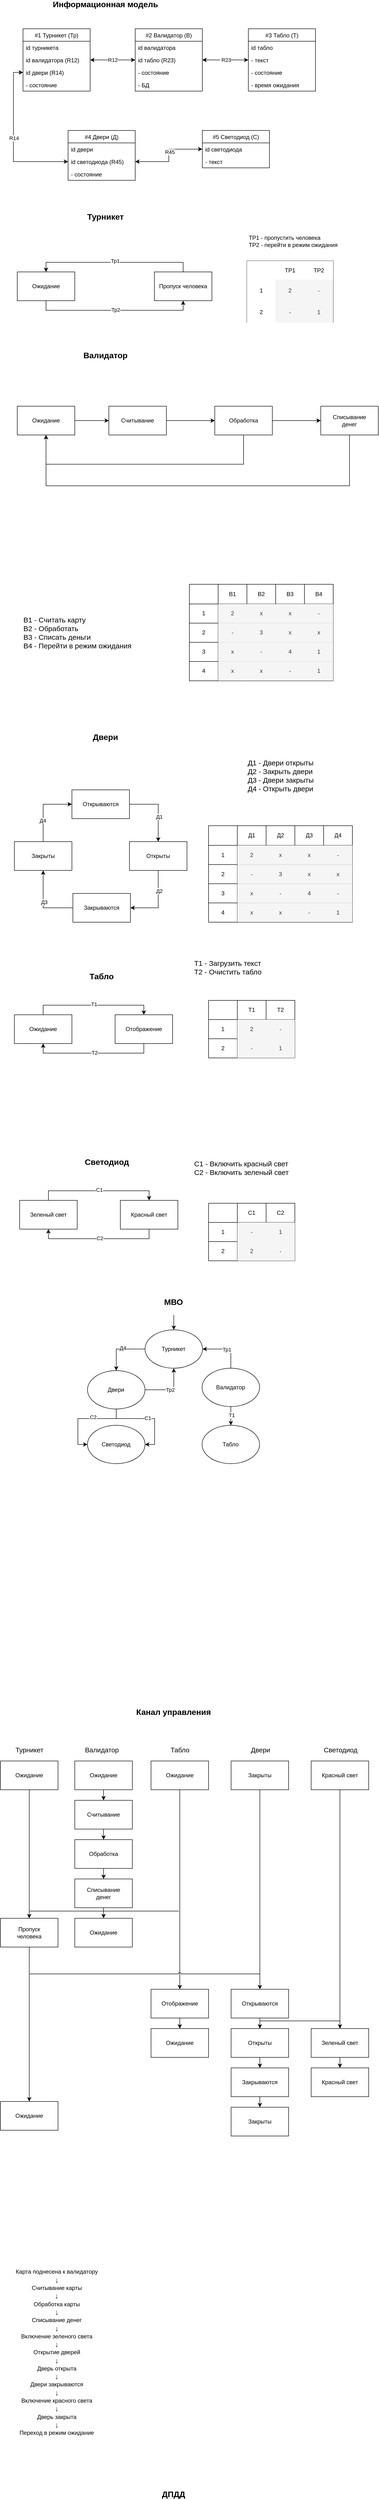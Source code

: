 <mxfile version="14.7.6" type="github" pages="4">
  <diagram id="4v4Gl8N1S-kkFyW56kZ1" name="Page-1">
    <mxGraphModel dx="2889" dy="1122" grid="0" gridSize="10" guides="1" tooltips="1" connect="1" arrows="1" fold="1" page="1" pageScale="1" pageWidth="827" pageHeight="1169" background="none" math="0" shadow="0">
      <root>
        <mxCell id="0" />
        <mxCell id="1" parent="0" />
        <mxCell id="nhhz1PPNxXzfXSCWjOdO-1" value="#1 Турникет (Тр)" style="swimlane;fontStyle=0;childLayout=stackLayout;horizontal=1;startSize=26;fillColor=none;horizontalStack=0;resizeParent=1;resizeParentMax=0;resizeLast=0;collapsible=1;marginBottom=0;" parent="1" vertex="1">
          <mxGeometry x="-358" y="473" width="140" height="130" as="geometry" />
        </mxCell>
        <mxCell id="nhhz1PPNxXzfXSCWjOdO-2" value="id турникета" style="text;strokeColor=none;fillColor=none;align=left;verticalAlign=top;spacingLeft=4;spacingRight=4;overflow=hidden;rotatable=0;points=[[0,0.5],[1,0.5]];portConstraint=eastwest;" parent="nhhz1PPNxXzfXSCWjOdO-1" vertex="1">
          <mxGeometry y="26" width="140" height="26" as="geometry" />
        </mxCell>
        <mxCell id="nhhz1PPNxXzfXSCWjOdO-3" value="id валидатора (R12)&#xa;" style="text;strokeColor=none;fillColor=none;align=left;verticalAlign=top;spacingLeft=4;spacingRight=4;overflow=hidden;rotatable=0;points=[[0,0.5],[1,0.5]];portConstraint=eastwest;" parent="nhhz1PPNxXzfXSCWjOdO-1" vertex="1">
          <mxGeometry y="52" width="140" height="26" as="geometry" />
        </mxCell>
        <mxCell id="nhhz1PPNxXzfXSCWjOdO-4" value="id двери (R14)" style="text;strokeColor=none;fillColor=none;align=left;verticalAlign=top;spacingLeft=4;spacingRight=4;overflow=hidden;rotatable=0;points=[[0,0.5],[1,0.5]];portConstraint=eastwest;" parent="nhhz1PPNxXzfXSCWjOdO-1" vertex="1">
          <mxGeometry y="78" width="140" height="26" as="geometry" />
        </mxCell>
        <mxCell id="nhhz1PPNxXzfXSCWjOdO-5" value="- состояние" style="text;strokeColor=none;fillColor=none;align=left;verticalAlign=top;spacingLeft=4;spacingRight=4;overflow=hidden;rotatable=0;points=[[0,0.5],[1,0.5]];portConstraint=eastwest;" parent="nhhz1PPNxXzfXSCWjOdO-1" vertex="1">
          <mxGeometry y="104" width="140" height="26" as="geometry" />
        </mxCell>
        <mxCell id="nhhz1PPNxXzfXSCWjOdO-6" value="#2 Валидатор (В)" style="swimlane;fontStyle=0;childLayout=stackLayout;horizontal=1;startSize=26;fillColor=none;horizontalStack=0;resizeParent=1;resizeParentMax=0;resizeLast=0;collapsible=1;marginBottom=0;" parent="1" vertex="1">
          <mxGeometry x="-124" y="473" width="140" height="130" as="geometry" />
        </mxCell>
        <mxCell id="nhhz1PPNxXzfXSCWjOdO-7" value="id валидатора" style="text;strokeColor=none;fillColor=none;align=left;verticalAlign=top;spacingLeft=4;spacingRight=4;overflow=hidden;rotatable=0;points=[[0,0.5],[1,0.5]];portConstraint=eastwest;" parent="nhhz1PPNxXzfXSCWjOdO-6" vertex="1">
          <mxGeometry y="26" width="140" height="26" as="geometry" />
        </mxCell>
        <mxCell id="nhhz1PPNxXzfXSCWjOdO-8" value="id табло (R23)&#xa;" style="text;strokeColor=none;fillColor=none;align=left;verticalAlign=top;spacingLeft=4;spacingRight=4;overflow=hidden;rotatable=0;points=[[0,0.5],[1,0.5]];portConstraint=eastwest;" parent="nhhz1PPNxXzfXSCWjOdO-6" vertex="1">
          <mxGeometry y="52" width="140" height="26" as="geometry" />
        </mxCell>
        <mxCell id="nhhz1PPNxXzfXSCWjOdO-9" value="- состояние" style="text;strokeColor=none;fillColor=none;align=left;verticalAlign=top;spacingLeft=4;spacingRight=4;overflow=hidden;rotatable=0;points=[[0,0.5],[1,0.5]];portConstraint=eastwest;" parent="nhhz1PPNxXzfXSCWjOdO-6" vertex="1">
          <mxGeometry y="78" width="140" height="26" as="geometry" />
        </mxCell>
        <mxCell id="nhhz1PPNxXzfXSCWjOdO-10" value="- БД" style="text;strokeColor=none;fillColor=none;align=left;verticalAlign=top;spacingLeft=4;spacingRight=4;overflow=hidden;rotatable=0;points=[[0,0.5],[1,0.5]];portConstraint=eastwest;" parent="nhhz1PPNxXzfXSCWjOdO-6" vertex="1">
          <mxGeometry y="104" width="140" height="26" as="geometry" />
        </mxCell>
        <mxCell id="nhhz1PPNxXzfXSCWjOdO-11" style="edgeStyle=orthogonalEdgeStyle;rounded=0;orthogonalLoop=1;jettySize=auto;html=1;exitX=1;exitY=0.5;exitDx=0;exitDy=0;entryX=0;entryY=0.5;entryDx=0;entryDy=0;startArrow=classic;startFill=1;jumpStyle=none;shadow=0;sketch=0;" parent="1" source="nhhz1PPNxXzfXSCWjOdO-3" target="nhhz1PPNxXzfXSCWjOdO-8" edge="1">
          <mxGeometry relative="1" as="geometry">
            <mxPoint x="-160" y="501" as="targetPoint" />
          </mxGeometry>
        </mxCell>
        <mxCell id="nhhz1PPNxXzfXSCWjOdO-12" value="R12" style="edgeLabel;html=1;align=center;verticalAlign=middle;resizable=0;points=[];" parent="nhhz1PPNxXzfXSCWjOdO-11" vertex="1" connectable="0">
          <mxGeometry x="0.213" y="-1" relative="1" as="geometry">
            <mxPoint x="-10" y="-1" as="offset" />
          </mxGeometry>
        </mxCell>
        <mxCell id="nhhz1PPNxXzfXSCWjOdO-13" value="#3 Табло (Т)" style="swimlane;fontStyle=0;childLayout=stackLayout;horizontal=1;startSize=26;fillColor=none;horizontalStack=0;resizeParent=1;resizeParentMax=0;resizeLast=0;collapsible=1;marginBottom=0;" parent="1" vertex="1">
          <mxGeometry x="112" y="473" width="140" height="130" as="geometry" />
        </mxCell>
        <mxCell id="nhhz1PPNxXzfXSCWjOdO-14" value="id табло" style="text;strokeColor=none;fillColor=none;align=left;verticalAlign=top;spacingLeft=4;spacingRight=4;overflow=hidden;rotatable=0;points=[[0,0.5],[1,0.5]];portConstraint=eastwest;" parent="nhhz1PPNxXzfXSCWjOdO-13" vertex="1">
          <mxGeometry y="26" width="140" height="26" as="geometry" />
        </mxCell>
        <mxCell id="nhhz1PPNxXzfXSCWjOdO-15" value="- текст" style="text;strokeColor=none;fillColor=none;align=left;verticalAlign=top;spacingLeft=4;spacingRight=4;overflow=hidden;rotatable=0;points=[[0,0.5],[1,0.5]];portConstraint=eastwest;" parent="nhhz1PPNxXzfXSCWjOdO-13" vertex="1">
          <mxGeometry y="52" width="140" height="26" as="geometry" />
        </mxCell>
        <mxCell id="nhhz1PPNxXzfXSCWjOdO-16" value="- состояние" style="text;strokeColor=none;fillColor=none;align=left;verticalAlign=top;spacingLeft=4;spacingRight=4;overflow=hidden;rotatable=0;points=[[0,0.5],[1,0.5]];portConstraint=eastwest;" parent="nhhz1PPNxXzfXSCWjOdO-13" vertex="1">
          <mxGeometry y="78" width="140" height="26" as="geometry" />
        </mxCell>
        <mxCell id="nhhz1PPNxXzfXSCWjOdO-17" value="- время ожидания" style="text;strokeColor=none;fillColor=none;align=left;verticalAlign=top;spacingLeft=4;spacingRight=4;overflow=hidden;rotatable=0;points=[[0,0.5],[1,0.5]];portConstraint=eastwest;" parent="nhhz1PPNxXzfXSCWjOdO-13" vertex="1">
          <mxGeometry y="104" width="140" height="26" as="geometry" />
        </mxCell>
        <mxCell id="nhhz1PPNxXzfXSCWjOdO-18" style="edgeStyle=orthogonalEdgeStyle;rounded=0;sketch=0;jumpStyle=none;orthogonalLoop=1;jettySize=auto;html=1;exitX=1;exitY=0.5;exitDx=0;exitDy=0;entryX=0;entryY=0.5;entryDx=0;entryDy=0;shadow=0;startArrow=classic;startFill=1;" parent="1" source="nhhz1PPNxXzfXSCWjOdO-8" target="nhhz1PPNxXzfXSCWjOdO-15" edge="1">
          <mxGeometry relative="1" as="geometry" />
        </mxCell>
        <mxCell id="nhhz1PPNxXzfXSCWjOdO-19" value="&amp;nbsp;R23" style="edgeLabel;html=1;align=center;verticalAlign=middle;resizable=0;points=[];" parent="nhhz1PPNxXzfXSCWjOdO-18" vertex="1" connectable="0">
          <mxGeometry x="-0.086" y="3" relative="1" as="geometry">
            <mxPoint x="4" y="3" as="offset" />
          </mxGeometry>
        </mxCell>
        <mxCell id="nhhz1PPNxXzfXSCWjOdO-20" value="#4 Двери (Д)" style="swimlane;fontStyle=0;childLayout=stackLayout;horizontal=1;startSize=26;fillColor=none;horizontalStack=0;resizeParent=1;resizeParentMax=0;resizeLast=0;collapsible=1;marginBottom=0;" parent="1" vertex="1">
          <mxGeometry x="-264" y="685" width="140" height="104" as="geometry" />
        </mxCell>
        <mxCell id="nhhz1PPNxXzfXSCWjOdO-21" value="id двери" style="text;strokeColor=none;fillColor=none;align=left;verticalAlign=top;spacingLeft=4;spacingRight=4;overflow=hidden;rotatable=0;points=[[0,0.5],[1,0.5]];portConstraint=eastwest;" parent="nhhz1PPNxXzfXSCWjOdO-20" vertex="1">
          <mxGeometry y="26" width="140" height="26" as="geometry" />
        </mxCell>
        <mxCell id="nhhz1PPNxXzfXSCWjOdO-22" value="id светодиода (R45)" style="text;strokeColor=none;fillColor=none;align=left;verticalAlign=top;spacingLeft=4;spacingRight=4;overflow=hidden;rotatable=0;points=[[0,0.5],[1,0.5]];portConstraint=eastwest;" parent="nhhz1PPNxXzfXSCWjOdO-20" vertex="1">
          <mxGeometry y="52" width="140" height="26" as="geometry" />
        </mxCell>
        <mxCell id="nhhz1PPNxXzfXSCWjOdO-23" value="- состояние" style="text;strokeColor=none;fillColor=none;align=left;verticalAlign=top;spacingLeft=4;spacingRight=4;overflow=hidden;rotatable=0;points=[[0,0.5],[1,0.5]];portConstraint=eastwest;" parent="nhhz1PPNxXzfXSCWjOdO-20" vertex="1">
          <mxGeometry y="78" width="140" height="26" as="geometry" />
        </mxCell>
        <mxCell id="nhhz1PPNxXzfXSCWjOdO-24" value="#5 Светодиод (С)" style="swimlane;fontStyle=0;childLayout=stackLayout;horizontal=1;startSize=26;fillColor=none;horizontalStack=0;resizeParent=1;resizeParentMax=0;resizeLast=0;collapsible=1;marginBottom=0;" parent="1" vertex="1">
          <mxGeometry x="16" y="685" width="140" height="78" as="geometry" />
        </mxCell>
        <mxCell id="nhhz1PPNxXzfXSCWjOdO-25" value="id светодиода" style="text;strokeColor=none;fillColor=none;align=left;verticalAlign=top;spacingLeft=4;spacingRight=4;overflow=hidden;rotatable=0;points=[[0,0.5],[1,0.5]];portConstraint=eastwest;" parent="nhhz1PPNxXzfXSCWjOdO-24" vertex="1">
          <mxGeometry y="26" width="140" height="26" as="geometry" />
        </mxCell>
        <mxCell id="nhhz1PPNxXzfXSCWjOdO-26" value="- текст" style="text;strokeColor=none;fillColor=none;align=left;verticalAlign=top;spacingLeft=4;spacingRight=4;overflow=hidden;rotatable=0;points=[[0,0.5],[1,0.5]];portConstraint=eastwest;" parent="nhhz1PPNxXzfXSCWjOdO-24" vertex="1">
          <mxGeometry y="52" width="140" height="26" as="geometry" />
        </mxCell>
        <mxCell id="nhhz1PPNxXzfXSCWjOdO-27" style="edgeStyle=orthogonalEdgeStyle;rounded=0;sketch=0;jumpStyle=none;orthogonalLoop=1;jettySize=auto;html=1;exitX=1;exitY=0.5;exitDx=0;exitDy=0;entryX=0;entryY=0.5;entryDx=0;entryDy=0;shadow=0;startArrow=classic;startFill=1;" parent="1" source="nhhz1PPNxXzfXSCWjOdO-22" target="nhhz1PPNxXzfXSCWjOdO-25" edge="1">
          <mxGeometry relative="1" as="geometry" />
        </mxCell>
        <mxCell id="nhhz1PPNxXzfXSCWjOdO-28" value="R45&lt;br&gt;" style="edgeLabel;html=1;align=center;verticalAlign=middle;resizable=0;points=[];" parent="nhhz1PPNxXzfXSCWjOdO-27" vertex="1" connectable="0">
          <mxGeometry x="0.084" y="-2" relative="1" as="geometry">
            <mxPoint as="offset" />
          </mxGeometry>
        </mxCell>
        <mxCell id="nhhz1PPNxXzfXSCWjOdO-29" style="edgeStyle=orthogonalEdgeStyle;rounded=0;sketch=0;jumpStyle=none;orthogonalLoop=1;jettySize=auto;html=1;exitX=0;exitY=0.5;exitDx=0;exitDy=0;entryX=0;entryY=0.5;entryDx=0;entryDy=0;shadow=0;startArrow=classic;startFill=1;" parent="1" source="nhhz1PPNxXzfXSCWjOdO-4" target="nhhz1PPNxXzfXSCWjOdO-22" edge="1">
          <mxGeometry relative="1" as="geometry" />
        </mxCell>
        <mxCell id="nhhz1PPNxXzfXSCWjOdO-30" value="R14&lt;br&gt;" style="edgeLabel;html=1;align=center;verticalAlign=middle;resizable=0;points=[];" parent="nhhz1PPNxXzfXSCWjOdO-29" vertex="1" connectable="0">
          <mxGeometry x="-0.019" y="1" relative="1" as="geometry">
            <mxPoint as="offset" />
          </mxGeometry>
        </mxCell>
        <mxCell id="nhhz1PPNxXzfXSCWjOdO-31" value="&lt;font style=&quot;font-size: 17px&quot;&gt;&lt;b&gt;Информационная модель&lt;/b&gt;&lt;/font&gt;" style="text;html=1;strokeColor=none;fillColor=none;align=center;verticalAlign=middle;whiteSpace=wrap;rounded=0;" parent="1" vertex="1">
          <mxGeometry x="-346" y="413" width="320" height="20" as="geometry" />
        </mxCell>
        <mxCell id="nhhz1PPNxXzfXSCWjOdO-32" value="&lt;font style=&quot;font-size: 17px&quot;&gt;&lt;b&gt;Турникет&lt;/b&gt;&lt;/font&gt;" style="text;html=1;strokeColor=none;fillColor=none;align=center;verticalAlign=middle;whiteSpace=wrap;rounded=0;" parent="1" vertex="1">
          <mxGeometry x="-346" y="856" width="320" height="20" as="geometry" />
        </mxCell>
        <mxCell id="nhhz1PPNxXzfXSCWjOdO-33" style="edgeStyle=orthogonalEdgeStyle;rounded=0;sketch=0;jumpStyle=none;orthogonalLoop=1;jettySize=auto;html=1;exitX=0.5;exitY=1;exitDx=0;exitDy=0;entryX=0.5;entryY=1;entryDx=0;entryDy=0;shadow=0;startArrow=none;startFill=0;" parent="1" source="nhhz1PPNxXzfXSCWjOdO-35" target="nhhz1PPNxXzfXSCWjOdO-38" edge="1">
          <mxGeometry relative="1" as="geometry" />
        </mxCell>
        <mxCell id="nhhz1PPNxXzfXSCWjOdO-34" value="Тр2&lt;br&gt;" style="edgeLabel;html=1;align=center;verticalAlign=middle;resizable=0;points=[];" parent="nhhz1PPNxXzfXSCWjOdO-33" vertex="1" connectable="0">
          <mxGeometry x="0.012" y="1" relative="1" as="geometry">
            <mxPoint as="offset" />
          </mxGeometry>
        </mxCell>
        <mxCell id="nhhz1PPNxXzfXSCWjOdO-35" value="Ожидание" style="rounded=0;whiteSpace=wrap;html=1;" parent="1" vertex="1">
          <mxGeometry x="-370" y="980" width="120" height="60" as="geometry" />
        </mxCell>
        <mxCell id="nhhz1PPNxXzfXSCWjOdO-36" style="edgeStyle=orthogonalEdgeStyle;rounded=0;sketch=0;jumpStyle=none;orthogonalLoop=1;jettySize=auto;html=1;exitX=0.5;exitY=0;exitDx=0;exitDy=0;entryX=0.5;entryY=0;entryDx=0;entryDy=0;shadow=0;startArrow=none;startFill=0;" parent="1" source="nhhz1PPNxXzfXSCWjOdO-38" target="nhhz1PPNxXzfXSCWjOdO-35" edge="1">
          <mxGeometry relative="1" as="geometry" />
        </mxCell>
        <mxCell id="nhhz1PPNxXzfXSCWjOdO-37" value="Тр1" style="edgeLabel;html=1;align=center;verticalAlign=middle;resizable=0;points=[];" parent="nhhz1PPNxXzfXSCWjOdO-36" vertex="1" connectable="0">
          <mxGeometry x="-0.074" y="-2" relative="1" as="geometry">
            <mxPoint x="-11" y="-1" as="offset" />
          </mxGeometry>
        </mxCell>
        <mxCell id="nhhz1PPNxXzfXSCWjOdO-38" value="Пропуск человека" style="rounded=0;whiteSpace=wrap;html=1;" parent="1" vertex="1">
          <mxGeometry x="-84" y="980" width="120" height="60" as="geometry" />
        </mxCell>
        <mxCell id="nhhz1PPNxXzfXSCWjOdO-39" value="" style="shape=table;html=1;whiteSpace=wrap;startSize=0;container=1;collapsible=0;childLayout=tableLayout;sketch=0;verticalAlign=middle;" parent="1" vertex="1">
          <mxGeometry x="109" y="957" width="180" height="128.5" as="geometry" />
        </mxCell>
        <mxCell id="nhhz1PPNxXzfXSCWjOdO-40" value="" style="shape=partialRectangle;html=1;whiteSpace=wrap;collapsible=0;dropTarget=0;pointerEvents=0;fillColor=none;top=0;left=0;bottom=0;right=0;points=[[0,0.5],[1,0.5]];portConstraint=eastwest;sketch=0;" parent="nhhz1PPNxXzfXSCWjOdO-39" vertex="1">
          <mxGeometry width="180" height="39" as="geometry" />
        </mxCell>
        <mxCell id="nhhz1PPNxXzfXSCWjOdO-41" value="" style="shape=partialRectangle;html=1;whiteSpace=wrap;connectable=0;top=0;left=0;bottom=0;right=0;overflow=hidden;sketch=0;" parent="nhhz1PPNxXzfXSCWjOdO-40" vertex="1">
          <mxGeometry width="60" height="39" as="geometry" />
        </mxCell>
        <mxCell id="nhhz1PPNxXzfXSCWjOdO-42" value="ТР1" style="shape=partialRectangle;html=1;whiteSpace=wrap;connectable=0;top=0;left=0;bottom=0;right=0;overflow=hidden;sketch=0;" parent="nhhz1PPNxXzfXSCWjOdO-40" vertex="1">
          <mxGeometry x="60" width="60" height="39" as="geometry" />
        </mxCell>
        <mxCell id="nhhz1PPNxXzfXSCWjOdO-43" value="ТР2" style="shape=partialRectangle;html=1;whiteSpace=wrap;connectable=0;top=0;left=0;bottom=0;right=0;overflow=hidden;sketch=0;" parent="nhhz1PPNxXzfXSCWjOdO-40" vertex="1">
          <mxGeometry x="120" width="60" height="39" as="geometry" />
        </mxCell>
        <mxCell id="nhhz1PPNxXzfXSCWjOdO-44" value="" style="shape=partialRectangle;html=1;whiteSpace=wrap;collapsible=0;dropTarget=0;pointerEvents=0;fillColor=none;top=0;left=0;bottom=0;right=0;points=[[0,0.5],[1,0.5]];portConstraint=eastwest;sketch=0;" parent="nhhz1PPNxXzfXSCWjOdO-39" vertex="1">
          <mxGeometry y="39" width="180" height="45" as="geometry" />
        </mxCell>
        <mxCell id="nhhz1PPNxXzfXSCWjOdO-45" value="1" style="shape=partialRectangle;html=1;whiteSpace=wrap;connectable=0;top=0;left=0;bottom=0;right=0;overflow=hidden;sketch=0;" parent="nhhz1PPNxXzfXSCWjOdO-44" vertex="1">
          <mxGeometry width="60" height="45" as="geometry" />
        </mxCell>
        <mxCell id="nhhz1PPNxXzfXSCWjOdO-46" value="2" style="shape=partialRectangle;html=1;whiteSpace=wrap;connectable=0;fillColor=#f5f5f5;top=0;left=0;bottom=0;right=0;overflow=hidden;sketch=0;strokeColor=#666666;fontColor=#333333;" parent="nhhz1PPNxXzfXSCWjOdO-44" vertex="1">
          <mxGeometry x="60" width="60" height="45" as="geometry" />
        </mxCell>
        <mxCell id="nhhz1PPNxXzfXSCWjOdO-47" value="-" style="shape=partialRectangle;html=1;whiteSpace=wrap;connectable=0;fillColor=#f5f5f5;top=0;left=0;bottom=0;right=0;overflow=hidden;shadow=0;sketch=0;strokeColor=#666666;fontColor=#333333;" parent="nhhz1PPNxXzfXSCWjOdO-44" vertex="1">
          <mxGeometry x="120" width="60" height="45" as="geometry" />
        </mxCell>
        <mxCell id="nhhz1PPNxXzfXSCWjOdO-48" value="" style="shape=partialRectangle;html=1;whiteSpace=wrap;collapsible=0;dropTarget=0;pointerEvents=0;fillColor=none;top=0;left=0;bottom=0;right=0;points=[[0,0.5],[1,0.5]];portConstraint=eastwest;sketch=0;" parent="nhhz1PPNxXzfXSCWjOdO-39" vertex="1">
          <mxGeometry y="84" width="180" height="45" as="geometry" />
        </mxCell>
        <mxCell id="nhhz1PPNxXzfXSCWjOdO-49" value="2" style="shape=partialRectangle;html=1;whiteSpace=wrap;connectable=0;top=0;left=0;bottom=0;right=0;overflow=hidden;sketch=0;" parent="nhhz1PPNxXzfXSCWjOdO-48" vertex="1">
          <mxGeometry width="60" height="45" as="geometry" />
        </mxCell>
        <mxCell id="nhhz1PPNxXzfXSCWjOdO-50" value="-" style="shape=partialRectangle;html=1;whiteSpace=wrap;connectable=0;fillColor=#f5f5f5;top=0;left=0;bottom=0;right=0;overflow=hidden;sketch=0;strokeColor=#666666;fontColor=#333333;" parent="nhhz1PPNxXzfXSCWjOdO-48" vertex="1">
          <mxGeometry x="60" width="60" height="45" as="geometry" />
        </mxCell>
        <mxCell id="nhhz1PPNxXzfXSCWjOdO-51" value="1" style="shape=partialRectangle;html=1;whiteSpace=wrap;connectable=0;fillColor=#f5f5f5;top=0;left=0;bottom=0;right=0;overflow=hidden;shadow=0;sketch=0;strokeColor=#666666;fontColor=#333333;" parent="nhhz1PPNxXzfXSCWjOdO-48" vertex="1">
          <mxGeometry x="120" width="60" height="45" as="geometry" />
        </mxCell>
        <mxCell id="nhhz1PPNxXzfXSCWjOdO-52" value="&lt;div style=&quot;text-align: left&quot;&gt;ТР1 - пропустить человека&lt;/div&gt;&lt;div style=&quot;text-align: left&quot;&gt;ТР2 - перейти в режим ожидания&lt;/div&gt;" style="text;html=1;align=center;verticalAlign=middle;resizable=0;points=[];autosize=1;strokeColor=none;" parent="1" vertex="1">
          <mxGeometry x="104" y="900" width="201" height="32" as="geometry" />
        </mxCell>
        <mxCell id="nhhz1PPNxXzfXSCWjOdO-53" value="&lt;font style=&quot;font-size: 17px&quot;&gt;&lt;b&gt;Валидатор&lt;/b&gt;&lt;/font&gt;" style="text;html=1;strokeColor=none;fillColor=none;align=center;verticalAlign=middle;whiteSpace=wrap;rounded=0;" parent="1" vertex="1">
          <mxGeometry x="-346" y="1145" width="320" height="20" as="geometry" />
        </mxCell>
        <mxCell id="nhhz1PPNxXzfXSCWjOdO-54" style="edgeStyle=orthogonalEdgeStyle;rounded=0;sketch=0;jumpStyle=none;orthogonalLoop=1;jettySize=auto;html=1;exitX=1;exitY=0.5;exitDx=0;exitDy=0;entryX=0;entryY=0.5;entryDx=0;entryDy=0;shadow=0;startArrow=none;startFill=0;" parent="1" source="nhhz1PPNxXzfXSCWjOdO-55" target="nhhz1PPNxXzfXSCWjOdO-57" edge="1">
          <mxGeometry relative="1" as="geometry" />
        </mxCell>
        <mxCell id="nhhz1PPNxXzfXSCWjOdO-55" value="Ожидание" style="rounded=0;whiteSpace=wrap;html=1;" parent="1" vertex="1">
          <mxGeometry x="-370" y="1260" width="120" height="60" as="geometry" />
        </mxCell>
        <mxCell id="nhhz1PPNxXzfXSCWjOdO-56" style="edgeStyle=orthogonalEdgeStyle;rounded=0;sketch=0;jumpStyle=none;orthogonalLoop=1;jettySize=auto;html=1;exitX=1;exitY=0.5;exitDx=0;exitDy=0;entryX=0;entryY=0.5;entryDx=0;entryDy=0;shadow=0;startArrow=none;startFill=0;" parent="1" source="nhhz1PPNxXzfXSCWjOdO-57" target="nhhz1PPNxXzfXSCWjOdO-60" edge="1">
          <mxGeometry relative="1" as="geometry" />
        </mxCell>
        <mxCell id="nhhz1PPNxXzfXSCWjOdO-57" value="Считывание" style="rounded=0;whiteSpace=wrap;html=1;" parent="1" vertex="1">
          <mxGeometry x="-179" y="1260" width="120" height="60" as="geometry" />
        </mxCell>
        <mxCell id="nhhz1PPNxXzfXSCWjOdO-58" style="edgeStyle=orthogonalEdgeStyle;rounded=0;sketch=0;jumpStyle=none;orthogonalLoop=1;jettySize=auto;html=1;exitX=1;exitY=0.5;exitDx=0;exitDy=0;entryX=0;entryY=0.5;entryDx=0;entryDy=0;shadow=0;startArrow=none;startFill=0;" parent="1" source="nhhz1PPNxXzfXSCWjOdO-60" target="nhhz1PPNxXzfXSCWjOdO-62" edge="1">
          <mxGeometry relative="1" as="geometry" />
        </mxCell>
        <mxCell id="nhhz1PPNxXzfXSCWjOdO-59" style="edgeStyle=orthogonalEdgeStyle;sketch=0;jumpStyle=arc;orthogonalLoop=1;jettySize=auto;html=1;exitX=0.5;exitY=1;exitDx=0;exitDy=0;entryX=0.5;entryY=1;entryDx=0;entryDy=0;shadow=0;startArrow=none;startFill=0;rounded=0;" parent="1" source="nhhz1PPNxXzfXSCWjOdO-60" target="nhhz1PPNxXzfXSCWjOdO-55" edge="1">
          <mxGeometry relative="1" as="geometry">
            <Array as="points">
              <mxPoint x="102" y="1381" />
              <mxPoint x="-310" y="1381" />
            </Array>
          </mxGeometry>
        </mxCell>
        <mxCell id="nhhz1PPNxXzfXSCWjOdO-60" value="Обработка" style="rounded=0;whiteSpace=wrap;html=1;" parent="1" vertex="1">
          <mxGeometry x="42" y="1260" width="120" height="60" as="geometry" />
        </mxCell>
        <mxCell id="nhhz1PPNxXzfXSCWjOdO-61" style="edgeStyle=orthogonalEdgeStyle;rounded=0;sketch=0;jumpStyle=none;orthogonalLoop=1;jettySize=auto;html=1;exitX=0.5;exitY=1;exitDx=0;exitDy=0;entryX=0.5;entryY=1;entryDx=0;entryDy=0;shadow=0;startArrow=none;startFill=0;" parent="1" source="nhhz1PPNxXzfXSCWjOdO-62" target="nhhz1PPNxXzfXSCWjOdO-55" edge="1">
          <mxGeometry relative="1" as="geometry">
            <Array as="points">
              <mxPoint x="323" y="1426" />
              <mxPoint x="-310" y="1426" />
            </Array>
          </mxGeometry>
        </mxCell>
        <mxCell id="nhhz1PPNxXzfXSCWjOdO-62" value="Списывание &lt;br&gt;денег" style="rounded=0;whiteSpace=wrap;html=1;" parent="1" vertex="1">
          <mxGeometry x="263" y="1260" width="120" height="60" as="geometry" />
        </mxCell>
        <mxCell id="nhhz1PPNxXzfXSCWjOdO-63" value="" style="shape=table;html=1;whiteSpace=wrap;startSize=0;container=1;collapsible=0;childLayout=tableLayout;shadow=0;sketch=0;fillColor=#ffffff;gradientColor=none;verticalAlign=middle;" parent="1" vertex="1">
          <mxGeometry x="-11" y="1631.39" width="300" height="201.214" as="geometry" />
        </mxCell>
        <mxCell id="nhhz1PPNxXzfXSCWjOdO-64" value="" style="shape=partialRectangle;html=1;whiteSpace=wrap;collapsible=0;dropTarget=0;pointerEvents=0;fillColor=none;top=0;left=0;bottom=0;right=0;points=[[0,0.5],[1,0.5]];portConstraint=eastwest;" parent="nhhz1PPNxXzfXSCWjOdO-63" vertex="1">
          <mxGeometry width="300" height="41" as="geometry" />
        </mxCell>
        <mxCell id="nhhz1PPNxXzfXSCWjOdO-65" value="" style="shape=partialRectangle;html=1;whiteSpace=wrap;connectable=0;fillColor=none;top=0;left=0;bottom=0;right=0;overflow=hidden;" parent="nhhz1PPNxXzfXSCWjOdO-64" vertex="1">
          <mxGeometry width="60" height="41" as="geometry" />
        </mxCell>
        <mxCell id="nhhz1PPNxXzfXSCWjOdO-66" value="В1" style="shape=partialRectangle;html=1;whiteSpace=wrap;connectable=0;fillColor=none;top=0;left=0;bottom=0;right=0;overflow=hidden;" parent="nhhz1PPNxXzfXSCWjOdO-64" vertex="1">
          <mxGeometry x="60" width="60" height="41" as="geometry" />
        </mxCell>
        <mxCell id="nhhz1PPNxXzfXSCWjOdO-67" value="В2" style="shape=partialRectangle;html=1;whiteSpace=wrap;connectable=0;fillColor=none;top=0;left=0;bottom=0;right=0;overflow=hidden;" parent="nhhz1PPNxXzfXSCWjOdO-64" vertex="1">
          <mxGeometry x="120" width="60" height="41" as="geometry" />
        </mxCell>
        <mxCell id="nhhz1PPNxXzfXSCWjOdO-68" value="В3" style="shape=partialRectangle;html=1;whiteSpace=wrap;connectable=0;fillColor=none;top=0;left=0;bottom=0;right=0;overflow=hidden;" parent="nhhz1PPNxXzfXSCWjOdO-64" vertex="1">
          <mxGeometry x="180" width="60" height="41" as="geometry" />
        </mxCell>
        <mxCell id="nhhz1PPNxXzfXSCWjOdO-69" value="В4" style="shape=partialRectangle;html=1;whiteSpace=wrap;connectable=0;fillColor=none;top=0;left=0;bottom=0;right=0;overflow=hidden;" parent="nhhz1PPNxXzfXSCWjOdO-64" vertex="1">
          <mxGeometry x="240" width="60" height="41" as="geometry" />
        </mxCell>
        <mxCell id="nhhz1PPNxXzfXSCWjOdO-70" value="" style="shape=partialRectangle;html=1;whiteSpace=wrap;collapsible=0;dropTarget=0;pointerEvents=0;fillColor=none;top=0;left=0;bottom=0;right=0;points=[[0,0.5],[1,0.5]];portConstraint=eastwest;" parent="nhhz1PPNxXzfXSCWjOdO-63" vertex="1">
          <mxGeometry y="41" width="300" height="40" as="geometry" />
        </mxCell>
        <mxCell id="nhhz1PPNxXzfXSCWjOdO-71" value="1" style="shape=partialRectangle;html=1;whiteSpace=wrap;connectable=0;fillColor=none;top=0;left=0;bottom=0;right=0;overflow=hidden;" parent="nhhz1PPNxXzfXSCWjOdO-70" vertex="1">
          <mxGeometry width="60" height="40" as="geometry" />
        </mxCell>
        <mxCell id="nhhz1PPNxXzfXSCWjOdO-72" value="2" style="shape=partialRectangle;html=1;whiteSpace=wrap;connectable=0;fillColor=#f5f5f5;top=0;left=0;bottom=0;right=0;overflow=hidden;strokeColor=#666666;fontColor=#333333;" parent="nhhz1PPNxXzfXSCWjOdO-70" vertex="1">
          <mxGeometry x="60" width="60" height="40" as="geometry" />
        </mxCell>
        <mxCell id="nhhz1PPNxXzfXSCWjOdO-73" value="х" style="shape=partialRectangle;html=1;whiteSpace=wrap;connectable=0;fillColor=#f5f5f5;top=0;left=0;bottom=0;right=0;overflow=hidden;strokeColor=#666666;fontColor=#333333;" parent="nhhz1PPNxXzfXSCWjOdO-70" vertex="1">
          <mxGeometry x="120" width="60" height="40" as="geometry" />
        </mxCell>
        <mxCell id="nhhz1PPNxXzfXSCWjOdO-74" value="х" style="shape=partialRectangle;html=1;whiteSpace=wrap;connectable=0;fillColor=#f5f5f5;top=0;left=0;bottom=0;right=0;overflow=hidden;strokeColor=#666666;fontColor=#333333;" parent="nhhz1PPNxXzfXSCWjOdO-70" vertex="1">
          <mxGeometry x="180" width="60" height="40" as="geometry" />
        </mxCell>
        <mxCell id="nhhz1PPNxXzfXSCWjOdO-75" value="-" style="shape=partialRectangle;html=1;whiteSpace=wrap;connectable=0;fillColor=#f5f5f5;top=0;left=0;bottom=0;right=0;overflow=hidden;strokeColor=#666666;fontColor=#333333;" parent="nhhz1PPNxXzfXSCWjOdO-70" vertex="1">
          <mxGeometry x="240" width="60" height="40" as="geometry" />
        </mxCell>
        <mxCell id="nhhz1PPNxXzfXSCWjOdO-76" value="" style="shape=partialRectangle;html=1;whiteSpace=wrap;collapsible=0;dropTarget=0;pointerEvents=0;fillColor=none;top=0;left=0;bottom=0;right=0;points=[[0,0.5],[1,0.5]];portConstraint=eastwest;" parent="nhhz1PPNxXzfXSCWjOdO-63" vertex="1">
          <mxGeometry y="81" width="300" height="40" as="geometry" />
        </mxCell>
        <mxCell id="nhhz1PPNxXzfXSCWjOdO-77" value="2" style="shape=partialRectangle;html=1;whiteSpace=wrap;connectable=0;fillColor=none;top=0;left=0;bottom=0;right=0;overflow=hidden;" parent="nhhz1PPNxXzfXSCWjOdO-76" vertex="1">
          <mxGeometry width="60" height="40" as="geometry" />
        </mxCell>
        <mxCell id="nhhz1PPNxXzfXSCWjOdO-78" value="-" style="shape=partialRectangle;html=1;whiteSpace=wrap;connectable=0;fillColor=#f5f5f5;top=0;left=0;bottom=0;right=0;overflow=hidden;strokeColor=#666666;fontColor=#333333;" parent="nhhz1PPNxXzfXSCWjOdO-76" vertex="1">
          <mxGeometry x="60" width="60" height="40" as="geometry" />
        </mxCell>
        <mxCell id="nhhz1PPNxXzfXSCWjOdO-79" value="3" style="shape=partialRectangle;html=1;whiteSpace=wrap;connectable=0;fillColor=#f5f5f5;top=0;left=0;bottom=0;right=0;overflow=hidden;strokeColor=#666666;fontColor=#333333;" parent="nhhz1PPNxXzfXSCWjOdO-76" vertex="1">
          <mxGeometry x="120" width="60" height="40" as="geometry" />
        </mxCell>
        <mxCell id="nhhz1PPNxXzfXSCWjOdO-80" value="х" style="shape=partialRectangle;html=1;whiteSpace=wrap;connectable=0;fillColor=#f5f5f5;top=0;left=0;bottom=0;right=0;overflow=hidden;strokeColor=#666666;fontColor=#333333;" parent="nhhz1PPNxXzfXSCWjOdO-76" vertex="1">
          <mxGeometry x="180" width="60" height="40" as="geometry" />
        </mxCell>
        <mxCell id="nhhz1PPNxXzfXSCWjOdO-81" value="х" style="shape=partialRectangle;html=1;whiteSpace=wrap;connectable=0;fillColor=#f5f5f5;top=0;left=0;bottom=0;right=0;overflow=hidden;strokeColor=#666666;fontColor=#333333;" parent="nhhz1PPNxXzfXSCWjOdO-76" vertex="1">
          <mxGeometry x="240" width="60" height="40" as="geometry" />
        </mxCell>
        <mxCell id="nhhz1PPNxXzfXSCWjOdO-82" style="shape=partialRectangle;html=1;whiteSpace=wrap;collapsible=0;dropTarget=0;pointerEvents=0;fillColor=none;top=0;left=0;bottom=0;right=0;points=[[0,0.5],[1,0.5]];portConstraint=eastwest;" parent="nhhz1PPNxXzfXSCWjOdO-63" vertex="1">
          <mxGeometry y="121" width="300" height="40" as="geometry" />
        </mxCell>
        <mxCell id="nhhz1PPNxXzfXSCWjOdO-83" value="3" style="shape=partialRectangle;html=1;whiteSpace=wrap;connectable=0;fillColor=none;top=0;left=0;bottom=0;right=0;overflow=hidden;" parent="nhhz1PPNxXzfXSCWjOdO-82" vertex="1">
          <mxGeometry width="60" height="40" as="geometry" />
        </mxCell>
        <mxCell id="nhhz1PPNxXzfXSCWjOdO-84" value="х" style="shape=partialRectangle;html=1;whiteSpace=wrap;connectable=0;fillColor=#f5f5f5;top=0;left=0;bottom=0;right=0;overflow=hidden;strokeColor=#666666;fontColor=#333333;" parent="nhhz1PPNxXzfXSCWjOdO-82" vertex="1">
          <mxGeometry x="60" width="60" height="40" as="geometry" />
        </mxCell>
        <mxCell id="nhhz1PPNxXzfXSCWjOdO-85" value="-" style="shape=partialRectangle;html=1;whiteSpace=wrap;connectable=0;fillColor=#f5f5f5;top=0;left=0;bottom=0;right=0;overflow=hidden;strokeColor=#666666;fontColor=#333333;" parent="nhhz1PPNxXzfXSCWjOdO-82" vertex="1">
          <mxGeometry x="120" width="60" height="40" as="geometry" />
        </mxCell>
        <mxCell id="nhhz1PPNxXzfXSCWjOdO-86" value="4" style="shape=partialRectangle;html=1;whiteSpace=wrap;connectable=0;fillColor=#f5f5f5;top=0;left=0;bottom=0;right=0;overflow=hidden;strokeColor=#666666;fontColor=#333333;" parent="nhhz1PPNxXzfXSCWjOdO-82" vertex="1">
          <mxGeometry x="180" width="60" height="40" as="geometry" />
        </mxCell>
        <mxCell id="nhhz1PPNxXzfXSCWjOdO-87" value="1" style="shape=partialRectangle;html=1;whiteSpace=wrap;connectable=0;fillColor=#f5f5f5;top=0;left=0;bottom=0;right=0;overflow=hidden;strokeColor=#666666;fontColor=#333333;" parent="nhhz1PPNxXzfXSCWjOdO-82" vertex="1">
          <mxGeometry x="240" width="60" height="40" as="geometry" />
        </mxCell>
        <mxCell id="nhhz1PPNxXzfXSCWjOdO-88" style="shape=partialRectangle;html=1;whiteSpace=wrap;collapsible=0;dropTarget=0;pointerEvents=0;fillColor=none;top=0;left=0;bottom=0;right=0;points=[[0,0.5],[1,0.5]];portConstraint=eastwest;" parent="nhhz1PPNxXzfXSCWjOdO-63" vertex="1">
          <mxGeometry y="161" width="300" height="40" as="geometry" />
        </mxCell>
        <mxCell id="nhhz1PPNxXzfXSCWjOdO-89" value="4" style="shape=partialRectangle;html=1;whiteSpace=wrap;connectable=0;fillColor=none;top=0;left=0;bottom=0;right=0;overflow=hidden;" parent="nhhz1PPNxXzfXSCWjOdO-88" vertex="1">
          <mxGeometry width="60" height="40" as="geometry" />
        </mxCell>
        <mxCell id="nhhz1PPNxXzfXSCWjOdO-90" value="х" style="shape=partialRectangle;html=1;whiteSpace=wrap;connectable=0;fillColor=#f5f5f5;top=0;left=0;bottom=0;right=0;overflow=hidden;strokeColor=#666666;fontColor=#333333;" parent="nhhz1PPNxXzfXSCWjOdO-88" vertex="1">
          <mxGeometry x="60" width="60" height="40" as="geometry" />
        </mxCell>
        <mxCell id="nhhz1PPNxXzfXSCWjOdO-91" value="х" style="shape=partialRectangle;html=1;whiteSpace=wrap;connectable=0;fillColor=#f5f5f5;top=0;left=0;bottom=0;right=0;overflow=hidden;strokeColor=#666666;fontColor=#333333;" parent="nhhz1PPNxXzfXSCWjOdO-88" vertex="1">
          <mxGeometry x="120" width="60" height="40" as="geometry" />
        </mxCell>
        <mxCell id="nhhz1PPNxXzfXSCWjOdO-92" value="-" style="shape=partialRectangle;html=1;whiteSpace=wrap;connectable=0;fillColor=#f5f5f5;top=0;left=0;bottom=0;right=0;overflow=hidden;strokeColor=#666666;fontColor=#333333;" parent="nhhz1PPNxXzfXSCWjOdO-88" vertex="1">
          <mxGeometry x="180" width="60" height="40" as="geometry" />
        </mxCell>
        <mxCell id="nhhz1PPNxXzfXSCWjOdO-93" value="1" style="shape=partialRectangle;html=1;whiteSpace=wrap;connectable=0;fillColor=#f5f5f5;top=0;left=0;bottom=0;right=0;overflow=hidden;strokeColor=#666666;fontColor=#333333;" parent="nhhz1PPNxXzfXSCWjOdO-88" vertex="1">
          <mxGeometry x="240" width="60" height="40" as="geometry" />
        </mxCell>
        <mxCell id="nhhz1PPNxXzfXSCWjOdO-94" value="&lt;div style=&quot;text-align: left ; font-size: 15px&quot;&gt;&lt;font style=&quot;font-size: 15px&quot;&gt;В1 - Считать карту&lt;/font&gt;&lt;/div&gt;&lt;div style=&quot;text-align: left ; font-size: 15px&quot;&gt;&lt;font style=&quot;font-size: 15px&quot;&gt;В2 - Обработать&lt;/font&gt;&lt;/div&gt;&lt;div style=&quot;text-align: left ; font-size: 15px&quot;&gt;&lt;font style=&quot;font-size: 15px&quot;&gt;В3 - Списать деньги&lt;/font&gt;&lt;/div&gt;&lt;div style=&quot;text-align: left ; font-size: 15px&quot;&gt;&lt;font style=&quot;font-size: 15px&quot;&gt;В4 - Перейти в режим ожидания&lt;/font&gt;&lt;/div&gt;" style="text;html=1;align=center;verticalAlign=middle;resizable=0;points=[];autosize=1;strokeColor=none;" parent="1" vertex="1">
          <mxGeometry x="-366" y="1702" width="242" height="60" as="geometry" />
        </mxCell>
        <mxCell id="nhhz1PPNxXzfXSCWjOdO-95" value="&lt;font style=&quot;font-size: 17px&quot;&gt;&lt;b&gt;Двери&lt;/b&gt;&lt;/font&gt;" style="text;html=1;strokeColor=none;fillColor=none;align=center;verticalAlign=middle;whiteSpace=wrap;rounded=0;" parent="1" vertex="1">
          <mxGeometry x="-346" y="1941" width="320" height="20" as="geometry" />
        </mxCell>
        <mxCell id="nhhz1PPNxXzfXSCWjOdO-96" style="edgeStyle=orthogonalEdgeStyle;rounded=0;sketch=0;jumpStyle=arc;orthogonalLoop=1;jettySize=auto;html=1;exitX=0.5;exitY=0;exitDx=0;exitDy=0;entryX=0;entryY=0.5;entryDx=0;entryDy=0;shadow=0;startArrow=none;startFill=0;" parent="1" source="nhhz1PPNxXzfXSCWjOdO-98" target="nhhz1PPNxXzfXSCWjOdO-101" edge="1">
          <mxGeometry relative="1" as="geometry" />
        </mxCell>
        <mxCell id="nhhz1PPNxXzfXSCWjOdO-97" value="Д4" style="edgeLabel;html=1;align=center;verticalAlign=middle;resizable=0;points=[];" parent="nhhz1PPNxXzfXSCWjOdO-96" vertex="1" connectable="0">
          <mxGeometry x="-0.356" y="1" relative="1" as="geometry">
            <mxPoint as="offset" />
          </mxGeometry>
        </mxCell>
        <mxCell id="nhhz1PPNxXzfXSCWjOdO-98" value="Закрыты" style="rounded=0;whiteSpace=wrap;html=1;" parent="1" vertex="1">
          <mxGeometry x="-376" y="2168" width="120" height="60" as="geometry" />
        </mxCell>
        <mxCell id="nhhz1PPNxXzfXSCWjOdO-99" style="edgeStyle=orthogonalEdgeStyle;rounded=0;sketch=0;jumpStyle=arc;orthogonalLoop=1;jettySize=auto;html=1;exitX=1;exitY=0.5;exitDx=0;exitDy=0;entryX=0.5;entryY=0;entryDx=0;entryDy=0;shadow=0;startArrow=none;startFill=0;" parent="1" source="nhhz1PPNxXzfXSCWjOdO-101" target="nhhz1PPNxXzfXSCWjOdO-104" edge="1">
          <mxGeometry relative="1" as="geometry" />
        </mxCell>
        <mxCell id="nhhz1PPNxXzfXSCWjOdO-100" value="Д1" style="edgeLabel;html=1;align=center;verticalAlign=middle;resizable=0;points=[];" parent="nhhz1PPNxXzfXSCWjOdO-99" vertex="1" connectable="0">
          <mxGeometry x="0.253" y="2" relative="1" as="geometry">
            <mxPoint y="-1" as="offset" />
          </mxGeometry>
        </mxCell>
        <mxCell id="nhhz1PPNxXzfXSCWjOdO-101" value="Открываются" style="rounded=0;whiteSpace=wrap;html=1;" parent="1" vertex="1">
          <mxGeometry x="-256" y="2060" width="120" height="60" as="geometry" />
        </mxCell>
        <mxCell id="nhhz1PPNxXzfXSCWjOdO-102" style="edgeStyle=orthogonalEdgeStyle;rounded=0;sketch=0;jumpStyle=arc;orthogonalLoop=1;jettySize=auto;html=1;exitX=0.5;exitY=1;exitDx=0;exitDy=0;entryX=1;entryY=0.5;entryDx=0;entryDy=0;shadow=0;startArrow=none;startFill=0;" parent="1" source="nhhz1PPNxXzfXSCWjOdO-104" target="nhhz1PPNxXzfXSCWjOdO-107" edge="1">
          <mxGeometry relative="1" as="geometry" />
        </mxCell>
        <mxCell id="nhhz1PPNxXzfXSCWjOdO-103" value="Д2" style="edgeLabel;html=1;align=center;verticalAlign=middle;resizable=0;points=[];" parent="nhhz1PPNxXzfXSCWjOdO-102" vertex="1" connectable="0">
          <mxGeometry x="-0.372" y="2" relative="1" as="geometry">
            <mxPoint as="offset" />
          </mxGeometry>
        </mxCell>
        <mxCell id="nhhz1PPNxXzfXSCWjOdO-104" value="Открыты" style="rounded=0;whiteSpace=wrap;html=1;" parent="1" vertex="1">
          <mxGeometry x="-136" y="2168" width="120" height="60" as="geometry" />
        </mxCell>
        <mxCell id="nhhz1PPNxXzfXSCWjOdO-105" style="edgeStyle=orthogonalEdgeStyle;rounded=0;sketch=0;jumpStyle=arc;orthogonalLoop=1;jettySize=auto;html=1;exitX=0;exitY=0.5;exitDx=0;exitDy=0;entryX=0.5;entryY=1;entryDx=0;entryDy=0;shadow=0;startArrow=none;startFill=0;" parent="1" source="nhhz1PPNxXzfXSCWjOdO-107" target="nhhz1PPNxXzfXSCWjOdO-98" edge="1">
          <mxGeometry relative="1" as="geometry" />
        </mxCell>
        <mxCell id="nhhz1PPNxXzfXSCWjOdO-106" value="Д3" style="edgeLabel;html=1;align=center;verticalAlign=middle;resizable=0;points=[];" parent="nhhz1PPNxXzfXSCWjOdO-105" vertex="1" connectable="0">
          <mxGeometry x="0.063" y="-2" relative="1" as="geometry">
            <mxPoint as="offset" />
          </mxGeometry>
        </mxCell>
        <mxCell id="nhhz1PPNxXzfXSCWjOdO-107" value="Закрываются" style="rounded=0;whiteSpace=wrap;html=1;" parent="1" vertex="1">
          <mxGeometry x="-254" y="2276" width="120" height="60" as="geometry" />
        </mxCell>
        <mxCell id="nhhz1PPNxXzfXSCWjOdO-108" value="&lt;div style=&quot;text-align: left ; font-size: 15px&quot;&gt;Д1 - Двери открыты&lt;/div&gt;&lt;div style=&quot;text-align: left ; font-size: 15px&quot;&gt;Д2 - Закрыть двери&lt;/div&gt;&lt;div style=&quot;text-align: left ; font-size: 15px&quot;&gt;Д3 - Двери закрыты&lt;/div&gt;&lt;div style=&quot;text-align: left ; font-size: 15px&quot;&gt;Д4 - Открыть двери&lt;/div&gt;" style="text;html=1;align=center;verticalAlign=middle;resizable=0;points=[];autosize=1;strokeColor=none;" parent="1" vertex="1">
          <mxGeometry x="103" y="2000" width="152" height="60" as="geometry" />
        </mxCell>
        <mxCell id="nhhz1PPNxXzfXSCWjOdO-109" value="" style="shape=table;html=1;whiteSpace=wrap;startSize=0;container=1;collapsible=0;childLayout=tableLayout;shadow=0;sketch=0;fillColor=#ffffff;gradientColor=none;verticalAlign=middle;" parent="1" vertex="1">
          <mxGeometry x="29" y="2134.79" width="300" height="201.214" as="geometry" />
        </mxCell>
        <mxCell id="nhhz1PPNxXzfXSCWjOdO-110" value="" style="shape=partialRectangle;html=1;whiteSpace=wrap;collapsible=0;dropTarget=0;pointerEvents=0;fillColor=none;top=0;left=0;bottom=0;right=0;points=[[0,0.5],[1,0.5]];portConstraint=eastwest;" parent="nhhz1PPNxXzfXSCWjOdO-109" vertex="1">
          <mxGeometry width="300" height="41" as="geometry" />
        </mxCell>
        <mxCell id="nhhz1PPNxXzfXSCWjOdO-111" value="" style="shape=partialRectangle;html=1;whiteSpace=wrap;connectable=0;fillColor=none;top=0;left=0;bottom=0;right=0;overflow=hidden;" parent="nhhz1PPNxXzfXSCWjOdO-110" vertex="1">
          <mxGeometry width="60" height="41" as="geometry" />
        </mxCell>
        <mxCell id="nhhz1PPNxXzfXSCWjOdO-112" value="Д1" style="shape=partialRectangle;html=1;whiteSpace=wrap;connectable=0;fillColor=none;top=0;left=0;bottom=0;right=0;overflow=hidden;" parent="nhhz1PPNxXzfXSCWjOdO-110" vertex="1">
          <mxGeometry x="60" width="60" height="41" as="geometry" />
        </mxCell>
        <mxCell id="nhhz1PPNxXzfXSCWjOdO-113" value="Д2" style="shape=partialRectangle;html=1;whiteSpace=wrap;connectable=0;fillColor=none;top=0;left=0;bottom=0;right=0;overflow=hidden;" parent="nhhz1PPNxXzfXSCWjOdO-110" vertex="1">
          <mxGeometry x="120" width="60" height="41" as="geometry" />
        </mxCell>
        <mxCell id="nhhz1PPNxXzfXSCWjOdO-114" value="Д3" style="shape=partialRectangle;html=1;whiteSpace=wrap;connectable=0;fillColor=none;top=0;left=0;bottom=0;right=0;overflow=hidden;" parent="nhhz1PPNxXzfXSCWjOdO-110" vertex="1">
          <mxGeometry x="180" width="60" height="41" as="geometry" />
        </mxCell>
        <mxCell id="nhhz1PPNxXzfXSCWjOdO-115" value="Д4" style="shape=partialRectangle;html=1;whiteSpace=wrap;connectable=0;fillColor=none;top=0;left=0;bottom=0;right=0;overflow=hidden;" parent="nhhz1PPNxXzfXSCWjOdO-110" vertex="1">
          <mxGeometry x="240" width="60" height="41" as="geometry" />
        </mxCell>
        <mxCell id="nhhz1PPNxXzfXSCWjOdO-116" value="" style="shape=partialRectangle;html=1;whiteSpace=wrap;collapsible=0;dropTarget=0;pointerEvents=0;fillColor=none;top=0;left=0;bottom=0;right=0;points=[[0,0.5],[1,0.5]];portConstraint=eastwest;" parent="nhhz1PPNxXzfXSCWjOdO-109" vertex="1">
          <mxGeometry y="41" width="300" height="40" as="geometry" />
        </mxCell>
        <mxCell id="nhhz1PPNxXzfXSCWjOdO-117" value="1" style="shape=partialRectangle;html=1;whiteSpace=wrap;connectable=0;fillColor=none;top=0;left=0;bottom=0;right=0;overflow=hidden;" parent="nhhz1PPNxXzfXSCWjOdO-116" vertex="1">
          <mxGeometry width="60" height="40" as="geometry" />
        </mxCell>
        <mxCell id="nhhz1PPNxXzfXSCWjOdO-118" value="2" style="shape=partialRectangle;html=1;whiteSpace=wrap;connectable=0;fillColor=#f5f5f5;top=0;left=0;bottom=0;right=0;overflow=hidden;strokeColor=#666666;fontColor=#333333;" parent="nhhz1PPNxXzfXSCWjOdO-116" vertex="1">
          <mxGeometry x="60" width="60" height="40" as="geometry" />
        </mxCell>
        <mxCell id="nhhz1PPNxXzfXSCWjOdO-119" value="х" style="shape=partialRectangle;html=1;whiteSpace=wrap;connectable=0;fillColor=#f5f5f5;top=0;left=0;bottom=0;right=0;overflow=hidden;strokeColor=#666666;fontColor=#333333;" parent="nhhz1PPNxXzfXSCWjOdO-116" vertex="1">
          <mxGeometry x="120" width="60" height="40" as="geometry" />
        </mxCell>
        <mxCell id="nhhz1PPNxXzfXSCWjOdO-120" value="х" style="shape=partialRectangle;html=1;whiteSpace=wrap;connectable=0;fillColor=#f5f5f5;top=0;left=0;bottom=0;right=0;overflow=hidden;strokeColor=#666666;fontColor=#333333;" parent="nhhz1PPNxXzfXSCWjOdO-116" vertex="1">
          <mxGeometry x="180" width="60" height="40" as="geometry" />
        </mxCell>
        <mxCell id="nhhz1PPNxXzfXSCWjOdO-121" value="-" style="shape=partialRectangle;html=1;whiteSpace=wrap;connectable=0;fillColor=#f5f5f5;top=0;left=0;bottom=0;right=0;overflow=hidden;strokeColor=#666666;fontColor=#333333;" parent="nhhz1PPNxXzfXSCWjOdO-116" vertex="1">
          <mxGeometry x="240" width="60" height="40" as="geometry" />
        </mxCell>
        <mxCell id="nhhz1PPNxXzfXSCWjOdO-122" value="" style="shape=partialRectangle;html=1;whiteSpace=wrap;collapsible=0;dropTarget=0;pointerEvents=0;fillColor=none;top=0;left=0;bottom=0;right=0;points=[[0,0.5],[1,0.5]];portConstraint=eastwest;" parent="nhhz1PPNxXzfXSCWjOdO-109" vertex="1">
          <mxGeometry y="81" width="300" height="40" as="geometry" />
        </mxCell>
        <mxCell id="nhhz1PPNxXzfXSCWjOdO-123" value="2" style="shape=partialRectangle;html=1;whiteSpace=wrap;connectable=0;fillColor=none;top=0;left=0;bottom=0;right=0;overflow=hidden;" parent="nhhz1PPNxXzfXSCWjOdO-122" vertex="1">
          <mxGeometry width="60" height="40" as="geometry" />
        </mxCell>
        <mxCell id="nhhz1PPNxXzfXSCWjOdO-124" value="-" style="shape=partialRectangle;html=1;whiteSpace=wrap;connectable=0;fillColor=#f5f5f5;top=0;left=0;bottom=0;right=0;overflow=hidden;strokeColor=#666666;fontColor=#333333;" parent="nhhz1PPNxXzfXSCWjOdO-122" vertex="1">
          <mxGeometry x="60" width="60" height="40" as="geometry" />
        </mxCell>
        <mxCell id="nhhz1PPNxXzfXSCWjOdO-125" value="3" style="shape=partialRectangle;html=1;whiteSpace=wrap;connectable=0;fillColor=#f5f5f5;top=0;left=0;bottom=0;right=0;overflow=hidden;strokeColor=#666666;fontColor=#333333;" parent="nhhz1PPNxXzfXSCWjOdO-122" vertex="1">
          <mxGeometry x="120" width="60" height="40" as="geometry" />
        </mxCell>
        <mxCell id="nhhz1PPNxXzfXSCWjOdO-126" value="х" style="shape=partialRectangle;html=1;whiteSpace=wrap;connectable=0;fillColor=#f5f5f5;top=0;left=0;bottom=0;right=0;overflow=hidden;strokeColor=#666666;fontColor=#333333;" parent="nhhz1PPNxXzfXSCWjOdO-122" vertex="1">
          <mxGeometry x="180" width="60" height="40" as="geometry" />
        </mxCell>
        <mxCell id="nhhz1PPNxXzfXSCWjOdO-127" value="х" style="shape=partialRectangle;html=1;whiteSpace=wrap;connectable=0;fillColor=#f5f5f5;top=0;left=0;bottom=0;right=0;overflow=hidden;strokeColor=#666666;fontColor=#333333;" parent="nhhz1PPNxXzfXSCWjOdO-122" vertex="1">
          <mxGeometry x="240" width="60" height="40" as="geometry" />
        </mxCell>
        <mxCell id="nhhz1PPNxXzfXSCWjOdO-128" style="shape=partialRectangle;html=1;whiteSpace=wrap;collapsible=0;dropTarget=0;pointerEvents=0;fillColor=none;top=0;left=0;bottom=0;right=0;points=[[0,0.5],[1,0.5]];portConstraint=eastwest;" parent="nhhz1PPNxXzfXSCWjOdO-109" vertex="1">
          <mxGeometry y="121" width="300" height="40" as="geometry" />
        </mxCell>
        <mxCell id="nhhz1PPNxXzfXSCWjOdO-129" value="3" style="shape=partialRectangle;html=1;whiteSpace=wrap;connectable=0;fillColor=none;top=0;left=0;bottom=0;right=0;overflow=hidden;" parent="nhhz1PPNxXzfXSCWjOdO-128" vertex="1">
          <mxGeometry width="60" height="40" as="geometry" />
        </mxCell>
        <mxCell id="nhhz1PPNxXzfXSCWjOdO-130" value="х" style="shape=partialRectangle;html=1;whiteSpace=wrap;connectable=0;fillColor=#f5f5f5;top=0;left=0;bottom=0;right=0;overflow=hidden;strokeColor=#666666;fontColor=#333333;" parent="nhhz1PPNxXzfXSCWjOdO-128" vertex="1">
          <mxGeometry x="60" width="60" height="40" as="geometry" />
        </mxCell>
        <mxCell id="nhhz1PPNxXzfXSCWjOdO-131" value="-" style="shape=partialRectangle;html=1;whiteSpace=wrap;connectable=0;fillColor=#f5f5f5;top=0;left=0;bottom=0;right=0;overflow=hidden;strokeColor=#666666;fontColor=#333333;" parent="nhhz1PPNxXzfXSCWjOdO-128" vertex="1">
          <mxGeometry x="120" width="60" height="40" as="geometry" />
        </mxCell>
        <mxCell id="nhhz1PPNxXzfXSCWjOdO-132" value="4" style="shape=partialRectangle;html=1;whiteSpace=wrap;connectable=0;fillColor=#f5f5f5;top=0;left=0;bottom=0;right=0;overflow=hidden;strokeColor=#666666;fontColor=#333333;" parent="nhhz1PPNxXzfXSCWjOdO-128" vertex="1">
          <mxGeometry x="180" width="60" height="40" as="geometry" />
        </mxCell>
        <mxCell id="nhhz1PPNxXzfXSCWjOdO-133" value="-" style="shape=partialRectangle;html=1;whiteSpace=wrap;connectable=0;fillColor=#f5f5f5;top=0;left=0;bottom=0;right=0;overflow=hidden;strokeColor=#666666;fontColor=#333333;" parent="nhhz1PPNxXzfXSCWjOdO-128" vertex="1">
          <mxGeometry x="240" width="60" height="40" as="geometry" />
        </mxCell>
        <mxCell id="nhhz1PPNxXzfXSCWjOdO-134" style="shape=partialRectangle;html=1;whiteSpace=wrap;collapsible=0;dropTarget=0;pointerEvents=0;fillColor=none;top=0;left=0;bottom=0;right=0;points=[[0,0.5],[1,0.5]];portConstraint=eastwest;" parent="nhhz1PPNxXzfXSCWjOdO-109" vertex="1">
          <mxGeometry y="161" width="300" height="40" as="geometry" />
        </mxCell>
        <mxCell id="nhhz1PPNxXzfXSCWjOdO-135" value="4" style="shape=partialRectangle;html=1;whiteSpace=wrap;connectable=0;fillColor=none;top=0;left=0;bottom=0;right=0;overflow=hidden;" parent="nhhz1PPNxXzfXSCWjOdO-134" vertex="1">
          <mxGeometry width="60" height="40" as="geometry" />
        </mxCell>
        <mxCell id="nhhz1PPNxXzfXSCWjOdO-136" value="х" style="shape=partialRectangle;html=1;whiteSpace=wrap;connectable=0;fillColor=#f5f5f5;top=0;left=0;bottom=0;right=0;overflow=hidden;strokeColor=#666666;fontColor=#333333;" parent="nhhz1PPNxXzfXSCWjOdO-134" vertex="1">
          <mxGeometry x="60" width="60" height="40" as="geometry" />
        </mxCell>
        <mxCell id="nhhz1PPNxXzfXSCWjOdO-137" value="х" style="shape=partialRectangle;html=1;whiteSpace=wrap;connectable=0;fillColor=#f5f5f5;top=0;left=0;bottom=0;right=0;overflow=hidden;strokeColor=#666666;fontColor=#333333;" parent="nhhz1PPNxXzfXSCWjOdO-134" vertex="1">
          <mxGeometry x="120" width="60" height="40" as="geometry" />
        </mxCell>
        <mxCell id="nhhz1PPNxXzfXSCWjOdO-138" value="-" style="shape=partialRectangle;html=1;whiteSpace=wrap;connectable=0;fillColor=#f5f5f5;top=0;left=0;bottom=0;right=0;overflow=hidden;strokeColor=#666666;fontColor=#333333;" parent="nhhz1PPNxXzfXSCWjOdO-134" vertex="1">
          <mxGeometry x="180" width="60" height="40" as="geometry" />
        </mxCell>
        <mxCell id="nhhz1PPNxXzfXSCWjOdO-139" value="1" style="shape=partialRectangle;html=1;whiteSpace=wrap;connectable=0;fillColor=#f5f5f5;top=0;left=0;bottom=0;right=0;overflow=hidden;strokeColor=#666666;fontColor=#333333;" parent="nhhz1PPNxXzfXSCWjOdO-134" vertex="1">
          <mxGeometry x="240" width="60" height="40" as="geometry" />
        </mxCell>
        <mxCell id="nhhz1PPNxXzfXSCWjOdO-140" value="&lt;font style=&quot;font-size: 17px&quot;&gt;&lt;b&gt;Табло&lt;/b&gt;&lt;/font&gt;" style="text;html=1;strokeColor=none;fillColor=none;align=center;verticalAlign=middle;whiteSpace=wrap;rounded=0;" parent="1" vertex="1">
          <mxGeometry x="-354" y="2440" width="320" height="20" as="geometry" />
        </mxCell>
        <mxCell id="nhhz1PPNxXzfXSCWjOdO-141" style="edgeStyle=orthogonalEdgeStyle;rounded=0;sketch=0;jumpStyle=arc;orthogonalLoop=1;jettySize=auto;html=1;exitX=0.5;exitY=0;exitDx=0;exitDy=0;entryX=0.5;entryY=0;entryDx=0;entryDy=0;shadow=0;startArrow=none;startFill=0;" parent="1" source="nhhz1PPNxXzfXSCWjOdO-143" target="nhhz1PPNxXzfXSCWjOdO-146" edge="1">
          <mxGeometry relative="1" as="geometry" />
        </mxCell>
        <mxCell id="nhhz1PPNxXzfXSCWjOdO-142" value="Т1" style="edgeLabel;html=1;align=center;verticalAlign=middle;resizable=0;points=[];" parent="nhhz1PPNxXzfXSCWjOdO-141" vertex="1" connectable="0">
          <mxGeometry x="-0.045" y="1" relative="1" as="geometry">
            <mxPoint x="6" y="-1" as="offset" />
          </mxGeometry>
        </mxCell>
        <mxCell id="nhhz1PPNxXzfXSCWjOdO-143" value="Ожидание" style="rounded=0;whiteSpace=wrap;html=1;" parent="1" vertex="1">
          <mxGeometry x="-376" y="2529" width="120" height="60" as="geometry" />
        </mxCell>
        <mxCell id="nhhz1PPNxXzfXSCWjOdO-144" style="edgeStyle=orthogonalEdgeStyle;rounded=0;sketch=0;jumpStyle=arc;orthogonalLoop=1;jettySize=auto;html=1;exitX=0.5;exitY=1;exitDx=0;exitDy=0;entryX=0.5;entryY=1;entryDx=0;entryDy=0;shadow=0;startArrow=none;startFill=0;" parent="1" source="nhhz1PPNxXzfXSCWjOdO-146" target="nhhz1PPNxXzfXSCWjOdO-143" edge="1">
          <mxGeometry relative="1" as="geometry" />
        </mxCell>
        <mxCell id="nhhz1PPNxXzfXSCWjOdO-145" value="Т2" style="edgeLabel;html=1;align=center;verticalAlign=middle;resizable=0;points=[];" parent="nhhz1PPNxXzfXSCWjOdO-144" vertex="1" connectable="0">
          <mxGeometry x="-0.024" y="-1" relative="1" as="geometry">
            <mxPoint x="-1" as="offset" />
          </mxGeometry>
        </mxCell>
        <mxCell id="nhhz1PPNxXzfXSCWjOdO-146" value="Отображение" style="rounded=0;whiteSpace=wrap;html=1;" parent="1" vertex="1">
          <mxGeometry x="-166" y="2529" width="120" height="60" as="geometry" />
        </mxCell>
        <mxCell id="nhhz1PPNxXzfXSCWjOdO-147" value="&lt;font style=&quot;font-size: 15px&quot;&gt;Т1 - Загрузить текст&lt;br&gt;Т2 - Очистить табло&lt;/font&gt;" style="text;html=1;align=left;verticalAlign=middle;resizable=0;points=[];autosize=1;strokeColor=none;" parent="1" vertex="1">
          <mxGeometry x="-3" y="2413" width="156" height="34" as="geometry" />
        </mxCell>
        <mxCell id="nhhz1PPNxXzfXSCWjOdO-148" value="" style="shape=table;html=1;whiteSpace=wrap;startSize=0;container=1;collapsible=0;childLayout=tableLayout;shadow=0;sketch=0;fillColor=#ffffff;gradientColor=none;verticalAlign=middle;" parent="1" vertex="1">
          <mxGeometry x="29" y="2499" width="180" height="120" as="geometry" />
        </mxCell>
        <mxCell id="nhhz1PPNxXzfXSCWjOdO-149" value="" style="shape=partialRectangle;html=1;whiteSpace=wrap;collapsible=0;dropTarget=0;pointerEvents=0;fillColor=none;top=0;left=0;bottom=0;right=0;points=[[0,0.5],[1,0.5]];portConstraint=eastwest;" parent="nhhz1PPNxXzfXSCWjOdO-148" vertex="1">
          <mxGeometry width="180" height="40" as="geometry" />
        </mxCell>
        <mxCell id="nhhz1PPNxXzfXSCWjOdO-150" value="" style="shape=partialRectangle;html=1;whiteSpace=wrap;connectable=0;fillColor=none;top=0;left=0;bottom=0;right=0;overflow=hidden;" parent="nhhz1PPNxXzfXSCWjOdO-149" vertex="1">
          <mxGeometry width="60" height="40" as="geometry" />
        </mxCell>
        <mxCell id="nhhz1PPNxXzfXSCWjOdO-151" value="T1" style="shape=partialRectangle;html=1;whiteSpace=wrap;connectable=0;fillColor=none;top=0;left=0;bottom=0;right=0;overflow=hidden;" parent="nhhz1PPNxXzfXSCWjOdO-149" vertex="1">
          <mxGeometry x="60" width="60" height="40" as="geometry" />
        </mxCell>
        <mxCell id="nhhz1PPNxXzfXSCWjOdO-152" value="T2" style="shape=partialRectangle;html=1;whiteSpace=wrap;connectable=0;fillColor=none;top=0;left=0;bottom=0;right=0;overflow=hidden;" parent="nhhz1PPNxXzfXSCWjOdO-149" vertex="1">
          <mxGeometry x="120" width="60" height="40" as="geometry" />
        </mxCell>
        <mxCell id="nhhz1PPNxXzfXSCWjOdO-153" value="" style="shape=partialRectangle;html=1;whiteSpace=wrap;collapsible=0;dropTarget=0;pointerEvents=0;fillColor=none;top=0;left=0;bottom=0;right=0;points=[[0,0.5],[1,0.5]];portConstraint=eastwest;" parent="nhhz1PPNxXzfXSCWjOdO-148" vertex="1">
          <mxGeometry y="40" width="180" height="40" as="geometry" />
        </mxCell>
        <mxCell id="nhhz1PPNxXzfXSCWjOdO-154" value="1" style="shape=partialRectangle;html=1;whiteSpace=wrap;connectable=0;fillColor=none;top=0;left=0;bottom=0;right=0;overflow=hidden;" parent="nhhz1PPNxXzfXSCWjOdO-153" vertex="1">
          <mxGeometry width="60" height="40" as="geometry" />
        </mxCell>
        <mxCell id="nhhz1PPNxXzfXSCWjOdO-155" value="2" style="shape=partialRectangle;html=1;whiteSpace=wrap;connectable=0;fillColor=#f5f5f5;top=0;left=0;bottom=0;right=0;overflow=hidden;strokeColor=#666666;fontColor=#333333;" parent="nhhz1PPNxXzfXSCWjOdO-153" vertex="1">
          <mxGeometry x="60" width="60" height="40" as="geometry" />
        </mxCell>
        <mxCell id="nhhz1PPNxXzfXSCWjOdO-156" value="-" style="shape=partialRectangle;html=1;whiteSpace=wrap;connectable=0;fillColor=#f5f5f5;top=0;left=0;bottom=0;right=0;overflow=hidden;strokeColor=#666666;fontColor=#333333;" parent="nhhz1PPNxXzfXSCWjOdO-153" vertex="1">
          <mxGeometry x="120" width="60" height="40" as="geometry" />
        </mxCell>
        <mxCell id="nhhz1PPNxXzfXSCWjOdO-157" value="" style="shape=partialRectangle;html=1;whiteSpace=wrap;collapsible=0;dropTarget=0;pointerEvents=0;fillColor=none;top=0;left=0;bottom=0;right=0;points=[[0,0.5],[1,0.5]];portConstraint=eastwest;" parent="nhhz1PPNxXzfXSCWjOdO-148" vertex="1">
          <mxGeometry y="80" width="180" height="40" as="geometry" />
        </mxCell>
        <mxCell id="nhhz1PPNxXzfXSCWjOdO-158" value="2" style="shape=partialRectangle;html=1;whiteSpace=wrap;connectable=0;fillColor=none;top=0;left=0;bottom=0;right=0;overflow=hidden;" parent="nhhz1PPNxXzfXSCWjOdO-157" vertex="1">
          <mxGeometry width="60" height="40" as="geometry" />
        </mxCell>
        <mxCell id="nhhz1PPNxXzfXSCWjOdO-159" value="-" style="shape=partialRectangle;html=1;whiteSpace=wrap;connectable=0;fillColor=#f5f5f5;top=0;left=0;bottom=0;right=0;overflow=hidden;strokeColor=#666666;fontColor=#333333;" parent="nhhz1PPNxXzfXSCWjOdO-157" vertex="1">
          <mxGeometry x="60" width="60" height="40" as="geometry" />
        </mxCell>
        <mxCell id="nhhz1PPNxXzfXSCWjOdO-160" value="1" style="shape=partialRectangle;html=1;whiteSpace=wrap;connectable=0;fillColor=#f5f5f5;top=0;left=0;bottom=0;right=0;overflow=hidden;strokeColor=#666666;fontColor=#333333;" parent="nhhz1PPNxXzfXSCWjOdO-157" vertex="1">
          <mxGeometry x="120" width="60" height="40" as="geometry" />
        </mxCell>
        <mxCell id="nhhz1PPNxXzfXSCWjOdO-161" value="&lt;span style=&quot;font-size: 17px&quot;&gt;&lt;b&gt;Светодиод&lt;/b&gt;&lt;/span&gt;" style="text;html=1;strokeColor=none;fillColor=none;align=center;verticalAlign=middle;whiteSpace=wrap;rounded=0;" parent="1" vertex="1">
          <mxGeometry x="-343" y="2827" width="320" height="20" as="geometry" />
        </mxCell>
        <mxCell id="nhhz1PPNxXzfXSCWjOdO-162" style="edgeStyle=orthogonalEdgeStyle;rounded=0;sketch=0;jumpStyle=arc;orthogonalLoop=1;jettySize=auto;html=1;exitX=0.5;exitY=0;exitDx=0;exitDy=0;entryX=0.5;entryY=0;entryDx=0;entryDy=0;shadow=0;startArrow=none;startFill=0;" parent="1" source="nhhz1PPNxXzfXSCWjOdO-164" target="nhhz1PPNxXzfXSCWjOdO-167" edge="1">
          <mxGeometry relative="1" as="geometry" />
        </mxCell>
        <mxCell id="nhhz1PPNxXzfXSCWjOdO-163" value="С1" style="edgeLabel;html=1;align=center;verticalAlign=middle;resizable=0;points=[];" parent="nhhz1PPNxXzfXSCWjOdO-162" vertex="1" connectable="0">
          <mxGeometry x="-0.045" y="1" relative="1" as="geometry">
            <mxPoint x="6" y="-1" as="offset" />
          </mxGeometry>
        </mxCell>
        <mxCell id="nhhz1PPNxXzfXSCWjOdO-164" value="Зеленый свет" style="rounded=0;whiteSpace=wrap;html=1;" parent="1" vertex="1">
          <mxGeometry x="-365" y="2916" width="120" height="60" as="geometry" />
        </mxCell>
        <mxCell id="nhhz1PPNxXzfXSCWjOdO-165" style="edgeStyle=orthogonalEdgeStyle;rounded=0;sketch=0;jumpStyle=arc;orthogonalLoop=1;jettySize=auto;html=1;exitX=0.5;exitY=1;exitDx=0;exitDy=0;entryX=0.5;entryY=1;entryDx=0;entryDy=0;shadow=0;startArrow=none;startFill=0;" parent="1" source="nhhz1PPNxXzfXSCWjOdO-167" target="nhhz1PPNxXzfXSCWjOdO-164" edge="1">
          <mxGeometry relative="1" as="geometry" />
        </mxCell>
        <mxCell id="nhhz1PPNxXzfXSCWjOdO-166" value="С2" style="edgeLabel;html=1;align=center;verticalAlign=middle;resizable=0;points=[];" parent="nhhz1PPNxXzfXSCWjOdO-165" vertex="1" connectable="0">
          <mxGeometry x="-0.024" y="-1" relative="1" as="geometry">
            <mxPoint x="-1" as="offset" />
          </mxGeometry>
        </mxCell>
        <mxCell id="nhhz1PPNxXzfXSCWjOdO-167" value="Красный свет" style="rounded=0;whiteSpace=wrap;html=1;" parent="1" vertex="1">
          <mxGeometry x="-155" y="2916" width="120" height="60" as="geometry" />
        </mxCell>
        <mxCell id="nhhz1PPNxXzfXSCWjOdO-168" value="&lt;span style=&quot;font-size: 15px&quot;&gt;С1 - Включить красный свет&lt;br&gt;С2 - Включить зеленый свет&lt;br&gt;&lt;/span&gt;" style="text;html=1;align=left;verticalAlign=middle;resizable=0;points=[];autosize=1;strokeColor=none;" parent="1" vertex="1">
          <mxGeometry x="-3" y="2831" width="213" height="34" as="geometry" />
        </mxCell>
        <mxCell id="nhhz1PPNxXzfXSCWjOdO-169" value="" style="shape=table;html=1;whiteSpace=wrap;startSize=0;container=1;collapsible=0;childLayout=tableLayout;shadow=0;sketch=0;fillColor=#ffffff;gradientColor=none;verticalAlign=middle;" parent="1" vertex="1">
          <mxGeometry x="29" y="2922" width="180" height="120" as="geometry" />
        </mxCell>
        <mxCell id="nhhz1PPNxXzfXSCWjOdO-170" value="" style="shape=partialRectangle;html=1;whiteSpace=wrap;collapsible=0;dropTarget=0;pointerEvents=0;fillColor=none;top=0;left=0;bottom=0;right=0;points=[[0,0.5],[1,0.5]];portConstraint=eastwest;" parent="nhhz1PPNxXzfXSCWjOdO-169" vertex="1">
          <mxGeometry width="180" height="40" as="geometry" />
        </mxCell>
        <mxCell id="nhhz1PPNxXzfXSCWjOdO-171" value="" style="shape=partialRectangle;html=1;whiteSpace=wrap;connectable=0;fillColor=none;top=0;left=0;bottom=0;right=0;overflow=hidden;" parent="nhhz1PPNxXzfXSCWjOdO-170" vertex="1">
          <mxGeometry width="60" height="40" as="geometry" />
        </mxCell>
        <mxCell id="nhhz1PPNxXzfXSCWjOdO-172" value="С1" style="shape=partialRectangle;html=1;whiteSpace=wrap;connectable=0;fillColor=none;top=0;left=0;bottom=0;right=0;overflow=hidden;" parent="nhhz1PPNxXzfXSCWjOdO-170" vertex="1">
          <mxGeometry x="60" width="60" height="40" as="geometry" />
        </mxCell>
        <mxCell id="nhhz1PPNxXzfXSCWjOdO-173" value="С2" style="shape=partialRectangle;html=1;whiteSpace=wrap;connectable=0;fillColor=none;top=0;left=0;bottom=0;right=0;overflow=hidden;" parent="nhhz1PPNxXzfXSCWjOdO-170" vertex="1">
          <mxGeometry x="120" width="60" height="40" as="geometry" />
        </mxCell>
        <mxCell id="nhhz1PPNxXzfXSCWjOdO-174" value="" style="shape=partialRectangle;html=1;whiteSpace=wrap;collapsible=0;dropTarget=0;pointerEvents=0;fillColor=none;top=0;left=0;bottom=0;right=0;points=[[0,0.5],[1,0.5]];portConstraint=eastwest;" parent="nhhz1PPNxXzfXSCWjOdO-169" vertex="1">
          <mxGeometry y="40" width="180" height="40" as="geometry" />
        </mxCell>
        <mxCell id="nhhz1PPNxXzfXSCWjOdO-175" value="1" style="shape=partialRectangle;html=1;whiteSpace=wrap;connectable=0;fillColor=none;top=0;left=0;bottom=0;right=0;overflow=hidden;" parent="nhhz1PPNxXzfXSCWjOdO-174" vertex="1">
          <mxGeometry width="60" height="40" as="geometry" />
        </mxCell>
        <mxCell id="nhhz1PPNxXzfXSCWjOdO-176" value="-" style="shape=partialRectangle;html=1;whiteSpace=wrap;connectable=0;fillColor=#f5f5f5;top=0;left=0;bottom=0;right=0;overflow=hidden;strokeColor=#666666;fontColor=#333333;" parent="nhhz1PPNxXzfXSCWjOdO-174" vertex="1">
          <mxGeometry x="60" width="60" height="40" as="geometry" />
        </mxCell>
        <mxCell id="nhhz1PPNxXzfXSCWjOdO-177" value="1" style="shape=partialRectangle;html=1;whiteSpace=wrap;connectable=0;fillColor=#f5f5f5;top=0;left=0;bottom=0;right=0;overflow=hidden;strokeColor=#666666;fontColor=#333333;" parent="nhhz1PPNxXzfXSCWjOdO-174" vertex="1">
          <mxGeometry x="120" width="60" height="40" as="geometry" />
        </mxCell>
        <mxCell id="nhhz1PPNxXzfXSCWjOdO-178" value="" style="shape=partialRectangle;html=1;whiteSpace=wrap;collapsible=0;dropTarget=0;pointerEvents=0;fillColor=none;top=0;left=0;bottom=0;right=0;points=[[0,0.5],[1,0.5]];portConstraint=eastwest;" parent="nhhz1PPNxXzfXSCWjOdO-169" vertex="1">
          <mxGeometry y="80" width="180" height="40" as="geometry" />
        </mxCell>
        <mxCell id="nhhz1PPNxXzfXSCWjOdO-179" value="2" style="shape=partialRectangle;html=1;whiteSpace=wrap;connectable=0;fillColor=none;top=0;left=0;bottom=0;right=0;overflow=hidden;" parent="nhhz1PPNxXzfXSCWjOdO-178" vertex="1">
          <mxGeometry width="60" height="40" as="geometry" />
        </mxCell>
        <mxCell id="nhhz1PPNxXzfXSCWjOdO-180" value="2" style="shape=partialRectangle;html=1;whiteSpace=wrap;connectable=0;fillColor=#f5f5f5;top=0;left=0;bottom=0;right=0;overflow=hidden;strokeColor=#666666;fontColor=#333333;" parent="nhhz1PPNxXzfXSCWjOdO-178" vertex="1">
          <mxGeometry x="60" width="60" height="40" as="geometry" />
        </mxCell>
        <mxCell id="nhhz1PPNxXzfXSCWjOdO-181" value="-" style="shape=partialRectangle;html=1;whiteSpace=wrap;connectable=0;fillColor=#f5f5f5;top=0;left=0;bottom=0;right=0;overflow=hidden;strokeColor=#666666;fontColor=#333333;" parent="nhhz1PPNxXzfXSCWjOdO-178" vertex="1">
          <mxGeometry x="120" width="60" height="40" as="geometry" />
        </mxCell>
        <mxCell id="nhhz1PPNxXzfXSCWjOdO-182" value="&lt;span style=&quot;font-size: 17px&quot;&gt;&lt;b&gt;МВО&lt;/b&gt;&lt;/span&gt;" style="text;html=1;strokeColor=none;fillColor=none;align=center;verticalAlign=middle;whiteSpace=wrap;rounded=0;" parent="1" vertex="1">
          <mxGeometry x="-203.53" y="3119" width="320" height="20" as="geometry" />
        </mxCell>
        <mxCell id="nhhz1PPNxXzfXSCWjOdO-183" style="edgeStyle=orthogonalEdgeStyle;rounded=0;sketch=0;jumpStyle=arc;orthogonalLoop=1;jettySize=auto;html=1;exitX=0;exitY=0.5;exitDx=0;exitDy=0;entryX=0.5;entryY=0;entryDx=0;entryDy=0;shadow=0;startArrow=none;startFill=0;" parent="1" source="nhhz1PPNxXzfXSCWjOdO-186" target="nhhz1PPNxXzfXSCWjOdO-198" edge="1">
          <mxGeometry relative="1" as="geometry" />
        </mxCell>
        <mxCell id="nhhz1PPNxXzfXSCWjOdO-184" value="Д4" style="edgeLabel;html=1;align=center;verticalAlign=middle;resizable=0;points=[];" parent="nhhz1PPNxXzfXSCWjOdO-183" vertex="1" connectable="0">
          <mxGeometry x="-0.104" y="-2" relative="1" as="geometry">
            <mxPoint as="offset" />
          </mxGeometry>
        </mxCell>
        <mxCell id="nhhz1PPNxXzfXSCWjOdO-185" style="edgeStyle=orthogonalEdgeStyle;rounded=0;sketch=0;jumpStyle=arc;orthogonalLoop=1;jettySize=auto;html=1;exitX=0.5;exitY=0;exitDx=0;exitDy=0;shadow=0;startArrow=classic;startFill=1;endArrow=none;endFill=0;" parent="1" source="nhhz1PPNxXzfXSCWjOdO-186" edge="1">
          <mxGeometry relative="1" as="geometry">
            <mxPoint x="-43.471" y="3154.824" as="targetPoint" />
          </mxGeometry>
        </mxCell>
        <mxCell id="nhhz1PPNxXzfXSCWjOdO-186" value="Турникет" style="ellipse;whiteSpace=wrap;html=1;shadow=0;sketch=0;fillColor=#ffffff;gradientColor=none;verticalAlign=middle;" parent="1" vertex="1">
          <mxGeometry x="-103.53" y="3186" width="120" height="80" as="geometry" />
        </mxCell>
        <mxCell id="nhhz1PPNxXzfXSCWjOdO-187" value="Табло" style="ellipse;whiteSpace=wrap;html=1;shadow=0;sketch=0;fillColor=#ffffff;gradientColor=none;verticalAlign=middle;" parent="1" vertex="1">
          <mxGeometry x="15.47" y="3385" width="120" height="80" as="geometry" />
        </mxCell>
        <mxCell id="nhhz1PPNxXzfXSCWjOdO-188" style="edgeStyle=orthogonalEdgeStyle;rounded=0;sketch=0;jumpStyle=arc;orthogonalLoop=1;jettySize=auto;html=1;exitX=0.5;exitY=0;exitDx=0;exitDy=0;entryX=1;entryY=0.5;entryDx=0;entryDy=0;shadow=0;startArrow=none;startFill=0;" parent="1" source="nhhz1PPNxXzfXSCWjOdO-192" target="nhhz1PPNxXzfXSCWjOdO-186" edge="1">
          <mxGeometry relative="1" as="geometry" />
        </mxCell>
        <mxCell id="nhhz1PPNxXzfXSCWjOdO-189" value="Тр1" style="edgeLabel;html=1;align=center;verticalAlign=middle;resizable=0;points=[];" parent="nhhz1PPNxXzfXSCWjOdO-188" vertex="1" connectable="0">
          <mxGeometry x="-0.023" y="1" relative="1" as="geometry">
            <mxPoint as="offset" />
          </mxGeometry>
        </mxCell>
        <mxCell id="nhhz1PPNxXzfXSCWjOdO-190" style="edgeStyle=orthogonalEdgeStyle;rounded=0;sketch=0;jumpStyle=arc;orthogonalLoop=1;jettySize=auto;html=1;exitX=0.5;exitY=1;exitDx=0;exitDy=0;entryX=0.5;entryY=0;entryDx=0;entryDy=0;shadow=0;startArrow=none;startFill=0;" parent="1" source="nhhz1PPNxXzfXSCWjOdO-192" target="nhhz1PPNxXzfXSCWjOdO-187" edge="1">
          <mxGeometry relative="1" as="geometry" />
        </mxCell>
        <mxCell id="nhhz1PPNxXzfXSCWjOdO-191" value="Т1" style="edgeLabel;html=1;align=center;verticalAlign=middle;resizable=0;points=[];" parent="nhhz1PPNxXzfXSCWjOdO-190" vertex="1" connectable="0">
          <mxGeometry x="-0.125" y="1" relative="1" as="geometry">
            <mxPoint y="1" as="offset" />
          </mxGeometry>
        </mxCell>
        <mxCell id="nhhz1PPNxXzfXSCWjOdO-192" value="Валидатор" style="ellipse;whiteSpace=wrap;html=1;shadow=0;sketch=0;fillColor=#ffffff;gradientColor=none;verticalAlign=middle;" parent="1" vertex="1">
          <mxGeometry x="15.47" y="3266" width="120" height="80" as="geometry" />
        </mxCell>
        <mxCell id="nhhz1PPNxXzfXSCWjOdO-193" style="edgeStyle=orthogonalEdgeStyle;rounded=0;sketch=0;jumpStyle=arc;orthogonalLoop=1;jettySize=auto;html=1;exitX=0.5;exitY=1;exitDx=0;exitDy=0;entryX=1;entryY=0.5;entryDx=0;entryDy=0;shadow=0;startArrow=none;startFill=0;" parent="1" source="nhhz1PPNxXzfXSCWjOdO-198" target="nhhz1PPNxXzfXSCWjOdO-199" edge="1">
          <mxGeometry relative="1" as="geometry" />
        </mxCell>
        <mxCell id="nhhz1PPNxXzfXSCWjOdO-194" value="С1" style="edgeLabel;html=1;align=center;verticalAlign=middle;resizable=0;points=[];" parent="nhhz1PPNxXzfXSCWjOdO-193" vertex="1" connectable="0">
          <mxGeometry x="-0.026" y="1" relative="1" as="geometry">
            <mxPoint as="offset" />
          </mxGeometry>
        </mxCell>
        <mxCell id="nhhz1PPNxXzfXSCWjOdO-195" style="edgeStyle=orthogonalEdgeStyle;rounded=0;sketch=0;jumpStyle=arc;orthogonalLoop=1;jettySize=auto;html=1;exitX=0.5;exitY=1;exitDx=0;exitDy=0;entryX=0;entryY=0.5;entryDx=0;entryDy=0;shadow=0;startArrow=none;startFill=0;" parent="1" source="nhhz1PPNxXzfXSCWjOdO-198" target="nhhz1PPNxXzfXSCWjOdO-199" edge="1">
          <mxGeometry relative="1" as="geometry" />
        </mxCell>
        <mxCell id="nhhz1PPNxXzfXSCWjOdO-196" value="С2" style="edgeLabel;html=1;align=center;verticalAlign=middle;resizable=0;points=[];" parent="nhhz1PPNxXzfXSCWjOdO-195" vertex="1" connectable="0">
          <mxGeometry x="-0.215" y="-3" relative="1" as="geometry">
            <mxPoint as="offset" />
          </mxGeometry>
        </mxCell>
        <mxCell id="nhhz1PPNxXzfXSCWjOdO-197" value="Тр2" style="edgeStyle=orthogonalEdgeStyle;rounded=0;sketch=0;jumpStyle=arc;orthogonalLoop=1;jettySize=auto;html=1;exitX=1;exitY=0.5;exitDx=0;exitDy=0;entryX=0.5;entryY=1;entryDx=0;entryDy=0;shadow=0;startArrow=none;startFill=0;" parent="1" source="nhhz1PPNxXzfXSCWjOdO-198" target="nhhz1PPNxXzfXSCWjOdO-186" edge="1">
          <mxGeometry relative="1" as="geometry" />
        </mxCell>
        <mxCell id="nhhz1PPNxXzfXSCWjOdO-198" value="Двери" style="ellipse;whiteSpace=wrap;html=1;shadow=0;sketch=0;fillColor=#ffffff;gradientColor=none;verticalAlign=middle;" parent="1" vertex="1">
          <mxGeometry x="-223.53" y="3271" width="120" height="80" as="geometry" />
        </mxCell>
        <mxCell id="nhhz1PPNxXzfXSCWjOdO-199" value="Светодиод" style="ellipse;whiteSpace=wrap;html=1;shadow=0;sketch=0;fillColor=#ffffff;gradientColor=none;verticalAlign=middle;" parent="1" vertex="1">
          <mxGeometry x="-223.53" y="3385" width="120" height="80" as="geometry" />
        </mxCell>
        <mxCell id="nhhz1PPNxXzfXSCWjOdO-200" value="&lt;span style=&quot;font-size: 17px&quot;&gt;&lt;b&gt;Канал управления&lt;/b&gt;&lt;/span&gt;" style="text;html=1;strokeColor=none;fillColor=none;align=center;verticalAlign=middle;whiteSpace=wrap;rounded=0;" parent="1" vertex="1">
          <mxGeometry x="-203.53" y="3974" width="320" height="20" as="geometry" />
        </mxCell>
        <mxCell id="nhhz1PPNxXzfXSCWjOdO-201" style="edgeStyle=orthogonalEdgeStyle;rounded=0;sketch=0;jumpStyle=arc;orthogonalLoop=1;jettySize=auto;html=1;exitX=0.5;exitY=1;exitDx=0;exitDy=0;entryX=0.5;entryY=0;entryDx=0;entryDy=0;shadow=0;startArrow=none;startFill=0;endArrow=classic;endFill=1;" parent="1" source="nhhz1PPNxXzfXSCWjOdO-202" target="nhhz1PPNxXzfXSCWjOdO-219" edge="1">
          <mxGeometry relative="1" as="geometry" />
        </mxCell>
        <mxCell id="nhhz1PPNxXzfXSCWjOdO-202" value="Ожидание" style="rounded=0;whiteSpace=wrap;html=1;shadow=0;sketch=0;fillColor=#ffffff;gradientColor=none;verticalAlign=middle;" parent="1" vertex="1">
          <mxGeometry x="-405" y="4085" width="120" height="60" as="geometry" />
        </mxCell>
        <mxCell id="nhhz1PPNxXzfXSCWjOdO-203" style="edgeStyle=orthogonalEdgeStyle;rounded=0;sketch=0;jumpStyle=arc;orthogonalLoop=1;jettySize=auto;html=1;exitX=0.5;exitY=1;exitDx=0;exitDy=0;entryX=0.5;entryY=0;entryDx=0;entryDy=0;shadow=0;startArrow=none;startFill=0;endArrow=classic;endFill=1;" parent="1" source="nhhz1PPNxXzfXSCWjOdO-204" target="nhhz1PPNxXzfXSCWjOdO-206" edge="1">
          <mxGeometry relative="1" as="geometry" />
        </mxCell>
        <mxCell id="nhhz1PPNxXzfXSCWjOdO-204" value="Ожидание" style="rounded=0;whiteSpace=wrap;html=1;shadow=0;sketch=0;fillColor=#ffffff;gradientColor=none;verticalAlign=middle;" parent="1" vertex="1">
          <mxGeometry x="-250" y="4085" width="120" height="60" as="geometry" />
        </mxCell>
        <mxCell id="nhhz1PPNxXzfXSCWjOdO-205" style="edgeStyle=orthogonalEdgeStyle;rounded=0;sketch=0;jumpStyle=arc;orthogonalLoop=1;jettySize=auto;html=1;exitX=0.5;exitY=1;exitDx=0;exitDy=0;entryX=0.5;entryY=0;entryDx=0;entryDy=0;shadow=0;startArrow=none;startFill=0;endArrow=classic;endFill=1;" parent="1" source="nhhz1PPNxXzfXSCWjOdO-206" target="nhhz1PPNxXzfXSCWjOdO-208" edge="1">
          <mxGeometry relative="1" as="geometry" />
        </mxCell>
        <mxCell id="nhhz1PPNxXzfXSCWjOdO-206" value="Считывание" style="rounded=0;whiteSpace=wrap;html=1;shadow=0;sketch=0;fillColor=#ffffff;gradientColor=none;verticalAlign=middle;" parent="1" vertex="1">
          <mxGeometry x="-250" y="4167" width="120" height="60" as="geometry" />
        </mxCell>
        <mxCell id="nhhz1PPNxXzfXSCWjOdO-207" style="edgeStyle=orthogonalEdgeStyle;rounded=0;sketch=0;jumpStyle=arc;orthogonalLoop=1;jettySize=auto;html=1;exitX=0.5;exitY=1;exitDx=0;exitDy=0;entryX=0.5;entryY=0;entryDx=0;entryDy=0;shadow=0;startArrow=none;startFill=0;endArrow=classic;endFill=1;" parent="1" source="nhhz1PPNxXzfXSCWjOdO-208" target="nhhz1PPNxXzfXSCWjOdO-210" edge="1">
          <mxGeometry relative="1" as="geometry" />
        </mxCell>
        <mxCell id="nhhz1PPNxXzfXSCWjOdO-208" value="Обработка" style="rounded=0;whiteSpace=wrap;html=1;shadow=0;sketch=0;fillColor=#ffffff;gradientColor=none;verticalAlign=middle;" parent="1" vertex="1">
          <mxGeometry x="-250" y="4249" width="120" height="60" as="geometry" />
        </mxCell>
        <mxCell id="nhhz1PPNxXzfXSCWjOdO-209" style="edgeStyle=orthogonalEdgeStyle;rounded=0;sketch=0;jumpStyle=arc;orthogonalLoop=1;jettySize=auto;html=1;exitX=0.5;exitY=1;exitDx=0;exitDy=0;entryX=0.5;entryY=0;entryDx=0;entryDy=0;shadow=0;startArrow=none;startFill=0;endArrow=classic;endFill=1;" parent="1" source="nhhz1PPNxXzfXSCWjOdO-210" target="nhhz1PPNxXzfXSCWjOdO-211" edge="1">
          <mxGeometry relative="1" as="geometry" />
        </mxCell>
        <mxCell id="nhhz1PPNxXzfXSCWjOdO-210" value="Списывание &lt;br&gt;денег" style="rounded=0;whiteSpace=wrap;html=1;shadow=0;sketch=0;fillColor=#ffffff;gradientColor=none;verticalAlign=middle;" parent="1" vertex="1">
          <mxGeometry x="-250" y="4331" width="120" height="60" as="geometry" />
        </mxCell>
        <mxCell id="nhhz1PPNxXzfXSCWjOdO-211" value="Ожидание" style="rounded=0;whiteSpace=wrap;html=1;shadow=0;sketch=0;fillColor=#ffffff;gradientColor=none;verticalAlign=middle;" parent="1" vertex="1">
          <mxGeometry x="-250" y="4413" width="120" height="60" as="geometry" />
        </mxCell>
        <mxCell id="nhhz1PPNxXzfXSCWjOdO-212" style="edgeStyle=orthogonalEdgeStyle;rounded=0;sketch=0;jumpStyle=arc;orthogonalLoop=1;jettySize=auto;html=1;exitX=0.5;exitY=1;exitDx=0;exitDy=0;entryX=0.5;entryY=0;entryDx=0;entryDy=0;shadow=0;startArrow=none;startFill=0;endArrow=classic;endFill=1;" parent="1" source="nhhz1PPNxXzfXSCWjOdO-213" target="nhhz1PPNxXzfXSCWjOdO-222" edge="1">
          <mxGeometry relative="1" as="geometry" />
        </mxCell>
        <mxCell id="nhhz1PPNxXzfXSCWjOdO-213" value="Ожидание" style="rounded=0;whiteSpace=wrap;html=1;shadow=0;sketch=0;fillColor=#ffffff;gradientColor=none;verticalAlign=middle;" parent="1" vertex="1">
          <mxGeometry x="-91" y="4085" width="120" height="60" as="geometry" />
        </mxCell>
        <mxCell id="nhhz1PPNxXzfXSCWjOdO-214" style="edgeStyle=orthogonalEdgeStyle;rounded=0;sketch=0;jumpStyle=arc;orthogonalLoop=1;jettySize=auto;html=1;exitX=0.5;exitY=1;exitDx=0;exitDy=0;entryX=0.5;entryY=0;entryDx=0;entryDy=0;shadow=0;startArrow=none;startFill=0;endArrow=classic;endFill=1;" parent="1" source="nhhz1PPNxXzfXSCWjOdO-215" target="nhhz1PPNxXzfXSCWjOdO-225" edge="1">
          <mxGeometry relative="1" as="geometry" />
        </mxCell>
        <mxCell id="nhhz1PPNxXzfXSCWjOdO-215" value="Закрыты" style="rounded=0;whiteSpace=wrap;html=1;shadow=0;sketch=0;fillColor=#ffffff;gradientColor=none;verticalAlign=middle;" parent="1" vertex="1">
          <mxGeometry x="76" y="4085" width="120" height="60" as="geometry" />
        </mxCell>
        <mxCell id="nhhz1PPNxXzfXSCWjOdO-216" style="edgeStyle=orthogonalEdgeStyle;rounded=0;sketch=0;jumpStyle=arc;orthogonalLoop=1;jettySize=auto;html=1;exitX=0.5;exitY=1;exitDx=0;exitDy=0;entryX=0.5;entryY=0;entryDx=0;entryDy=0;shadow=0;startArrow=none;startFill=0;endArrow=classic;endFill=1;" parent="1" source="nhhz1PPNxXzfXSCWjOdO-217" target="nhhz1PPNxXzfXSCWjOdO-232" edge="1">
          <mxGeometry relative="1" as="geometry" />
        </mxCell>
        <mxCell id="nhhz1PPNxXzfXSCWjOdO-217" value="Красный свет" style="rounded=0;whiteSpace=wrap;html=1;shadow=0;sketch=0;fillColor=#ffffff;gradientColor=none;verticalAlign=middle;" parent="1" vertex="1">
          <mxGeometry x="243" y="4085" width="120" height="60" as="geometry" />
        </mxCell>
        <mxCell id="nhhz1PPNxXzfXSCWjOdO-218" style="edgeStyle=orthogonalEdgeStyle;rounded=0;sketch=0;jumpStyle=arc;orthogonalLoop=1;jettySize=auto;html=1;exitX=0.5;exitY=1;exitDx=0;exitDy=0;entryX=0.5;entryY=0;entryDx=0;entryDy=0;shadow=0;startArrow=none;startFill=0;endArrow=classic;endFill=1;" parent="1" source="nhhz1PPNxXzfXSCWjOdO-219" target="nhhz1PPNxXzfXSCWjOdO-220" edge="1">
          <mxGeometry relative="1" as="geometry" />
        </mxCell>
        <mxCell id="nhhz1PPNxXzfXSCWjOdO-219" value="Пропуск &lt;br&gt;человека" style="rounded=0;whiteSpace=wrap;html=1;shadow=0;sketch=0;fillColor=#ffffff;gradientColor=none;verticalAlign=middle;" parent="1" vertex="1">
          <mxGeometry x="-405" y="4413" width="120" height="60" as="geometry" />
        </mxCell>
        <mxCell id="nhhz1PPNxXzfXSCWjOdO-220" value="Ожидание" style="rounded=0;whiteSpace=wrap;html=1;shadow=0;sketch=0;fillColor=#ffffff;gradientColor=none;verticalAlign=middle;" parent="1" vertex="1">
          <mxGeometry x="-405" y="4795" width="120" height="60" as="geometry" />
        </mxCell>
        <mxCell id="nhhz1PPNxXzfXSCWjOdO-221" style="edgeStyle=orthogonalEdgeStyle;rounded=0;sketch=0;jumpStyle=arc;orthogonalLoop=1;jettySize=auto;html=1;exitX=0.5;exitY=1;exitDx=0;exitDy=0;entryX=0.5;entryY=0;entryDx=0;entryDy=0;shadow=0;startArrow=none;startFill=0;endArrow=classic;endFill=1;" parent="1" source="nhhz1PPNxXzfXSCWjOdO-222" target="nhhz1PPNxXzfXSCWjOdO-223" edge="1">
          <mxGeometry relative="1" as="geometry" />
        </mxCell>
        <mxCell id="nhhz1PPNxXzfXSCWjOdO-222" value="Отображение" style="rounded=0;whiteSpace=wrap;html=1;shadow=0;sketch=0;fillColor=#ffffff;gradientColor=none;verticalAlign=middle;" parent="1" vertex="1">
          <mxGeometry x="-91" y="4561" width="120" height="60" as="geometry" />
        </mxCell>
        <mxCell id="nhhz1PPNxXzfXSCWjOdO-223" value="Ожидание" style="rounded=0;whiteSpace=wrap;html=1;shadow=0;sketch=0;fillColor=#ffffff;gradientColor=none;verticalAlign=middle;" parent="1" vertex="1">
          <mxGeometry x="-91" y="4643" width="120" height="60" as="geometry" />
        </mxCell>
        <mxCell id="nhhz1PPNxXzfXSCWjOdO-224" style="edgeStyle=orthogonalEdgeStyle;rounded=0;sketch=0;jumpStyle=arc;orthogonalLoop=1;jettySize=auto;html=1;exitX=0.5;exitY=1;exitDx=0;exitDy=0;entryX=0.5;entryY=0;entryDx=0;entryDy=0;shadow=0;startArrow=none;startFill=0;endArrow=classic;endFill=1;" parent="1" source="nhhz1PPNxXzfXSCWjOdO-225" target="nhhz1PPNxXzfXSCWjOdO-227" edge="1">
          <mxGeometry relative="1" as="geometry" />
        </mxCell>
        <mxCell id="nhhz1PPNxXzfXSCWjOdO-225" value="Открываются" style="rounded=0;whiteSpace=wrap;html=1;shadow=0;sketch=0;fillColor=#ffffff;gradientColor=none;verticalAlign=middle;" parent="1" vertex="1">
          <mxGeometry x="76" y="4561" width="120" height="60" as="geometry" />
        </mxCell>
        <mxCell id="nhhz1PPNxXzfXSCWjOdO-226" style="edgeStyle=orthogonalEdgeStyle;rounded=0;sketch=0;jumpStyle=arc;orthogonalLoop=1;jettySize=auto;html=1;exitX=0.5;exitY=1;exitDx=0;exitDy=0;entryX=0.5;entryY=0;entryDx=0;entryDy=0;shadow=0;startArrow=none;startFill=0;endArrow=classic;endFill=1;" parent="1" source="nhhz1PPNxXzfXSCWjOdO-227" target="nhhz1PPNxXzfXSCWjOdO-229" edge="1">
          <mxGeometry relative="1" as="geometry" />
        </mxCell>
        <mxCell id="nhhz1PPNxXzfXSCWjOdO-227" value="Открыты" style="rounded=0;whiteSpace=wrap;html=1;shadow=0;sketch=0;fillColor=#ffffff;gradientColor=none;verticalAlign=middle;" parent="1" vertex="1">
          <mxGeometry x="76" y="4643" width="120" height="60" as="geometry" />
        </mxCell>
        <mxCell id="nhhz1PPNxXzfXSCWjOdO-228" style="edgeStyle=orthogonalEdgeStyle;rounded=0;sketch=0;jumpStyle=arc;orthogonalLoop=1;jettySize=auto;html=1;exitX=0.5;exitY=1;exitDx=0;exitDy=0;entryX=0.5;entryY=0;entryDx=0;entryDy=0;shadow=0;startArrow=none;startFill=0;endArrow=classic;endFill=1;" parent="1" source="nhhz1PPNxXzfXSCWjOdO-229" target="nhhz1PPNxXzfXSCWjOdO-230" edge="1">
          <mxGeometry relative="1" as="geometry" />
        </mxCell>
        <mxCell id="nhhz1PPNxXzfXSCWjOdO-229" value="Закрываются" style="rounded=0;whiteSpace=wrap;html=1;shadow=0;sketch=0;fillColor=#ffffff;gradientColor=none;verticalAlign=middle;" parent="1" vertex="1">
          <mxGeometry x="76" y="4725" width="120" height="60" as="geometry" />
        </mxCell>
        <mxCell id="nhhz1PPNxXzfXSCWjOdO-230" value="Закрыты" style="rounded=0;whiteSpace=wrap;html=1;shadow=0;sketch=0;fillColor=#ffffff;gradientColor=none;verticalAlign=middle;" parent="1" vertex="1">
          <mxGeometry x="76" y="4807" width="120" height="60" as="geometry" />
        </mxCell>
        <mxCell id="nhhz1PPNxXzfXSCWjOdO-231" style="edgeStyle=orthogonalEdgeStyle;rounded=0;sketch=0;jumpStyle=arc;orthogonalLoop=1;jettySize=auto;html=1;exitX=0.5;exitY=1;exitDx=0;exitDy=0;entryX=0.5;entryY=0;entryDx=0;entryDy=0;shadow=0;startArrow=none;startFill=0;endArrow=classic;endFill=1;" parent="1" source="nhhz1PPNxXzfXSCWjOdO-232" target="nhhz1PPNxXzfXSCWjOdO-233" edge="1">
          <mxGeometry relative="1" as="geometry" />
        </mxCell>
        <mxCell id="nhhz1PPNxXzfXSCWjOdO-232" value="Зеленый свет" style="rounded=0;whiteSpace=wrap;html=1;shadow=0;sketch=0;fillColor=#ffffff;gradientColor=none;verticalAlign=middle;" parent="1" vertex="1">
          <mxGeometry x="243" y="4643" width="120" height="60" as="geometry" />
        </mxCell>
        <mxCell id="nhhz1PPNxXzfXSCWjOdO-233" value="Красный свет" style="rounded=0;whiteSpace=wrap;html=1;shadow=0;sketch=0;fillColor=#ffffff;gradientColor=none;verticalAlign=middle;" parent="1" vertex="1">
          <mxGeometry x="243" y="4725" width="120" height="60" as="geometry" />
        </mxCell>
        <mxCell id="nhhz1PPNxXzfXSCWjOdO-234" value="&lt;font style=&quot;font-size: 14px&quot;&gt;Турникет&lt;/font&gt;" style="text;html=1;align=center;verticalAlign=middle;resizable=0;points=[];autosize=1;strokeColor=none;" parent="1" vertex="1">
          <mxGeometry x="-381" y="4052" width="72" height="19" as="geometry" />
        </mxCell>
        <mxCell id="nhhz1PPNxXzfXSCWjOdO-235" value="&lt;font style=&quot;font-size: 14px&quot;&gt;Валидатор&lt;/font&gt;" style="text;html=1;align=center;verticalAlign=middle;resizable=0;points=[];autosize=1;strokeColor=none;" parent="1" vertex="1">
          <mxGeometry x="-235" y="4052" width="82" height="19" as="geometry" />
        </mxCell>
        <mxCell id="nhhz1PPNxXzfXSCWjOdO-236" value="&lt;font style=&quot;font-size: 14px&quot;&gt;Табло&lt;/font&gt;" style="text;html=1;align=center;verticalAlign=middle;resizable=0;points=[];autosize=1;strokeColor=none;" parent="1" vertex="1">
          <mxGeometry x="-56" y="4052" width="50" height="19" as="geometry" />
        </mxCell>
        <mxCell id="nhhz1PPNxXzfXSCWjOdO-237" value="&lt;font style=&quot;font-size: 14px&quot;&gt;Двери&lt;/font&gt;" style="text;html=1;align=center;verticalAlign=middle;resizable=0;points=[];autosize=1;strokeColor=none;" parent="1" vertex="1">
          <mxGeometry x="111" y="4052" width="51" height="19" as="geometry" />
        </mxCell>
        <mxCell id="nhhz1PPNxXzfXSCWjOdO-238" value="&lt;font style=&quot;font-size: 14px&quot;&gt;Светодиод&lt;/font&gt;" style="text;html=1;align=center;verticalAlign=middle;resizable=0;points=[];autosize=1;strokeColor=none;" parent="1" vertex="1">
          <mxGeometry x="262" y="4052" width="83" height="19" as="geometry" />
        </mxCell>
        <mxCell id="nhhz1PPNxXzfXSCWjOdO-239" value="" style="endArrow=none;html=1;shadow=0;jumpStyle=arc;" parent="1" edge="1">
          <mxGeometry width="50" height="50" relative="1" as="geometry">
            <mxPoint x="-344" y="4529" as="sourcePoint" />
            <mxPoint x="136" y="4529" as="targetPoint" />
          </mxGeometry>
        </mxCell>
        <mxCell id="nhhz1PPNxXzfXSCWjOdO-240" value="" style="endArrow=none;html=1;shadow=0;" parent="1" edge="1">
          <mxGeometry width="50" height="50" relative="1" as="geometry">
            <mxPoint x="135.47" y="4627" as="sourcePoint" />
            <mxPoint x="303.47" y="4627" as="targetPoint" />
          </mxGeometry>
        </mxCell>
        <mxCell id="nhhz1PPNxXzfXSCWjOdO-241" value="" style="endArrow=none;html=1;shadow=0;" parent="1" edge="1">
          <mxGeometry width="50" height="50" relative="1" as="geometry">
            <mxPoint x="-344" y="4398" as="sourcePoint" />
            <mxPoint x="-33" y="4398" as="targetPoint" />
          </mxGeometry>
        </mxCell>
        <mxCell id="nhhz1PPNxXzfXSCWjOdO-242" value="Карта поднесена к валидатору&lt;br&gt;&lt;span style=&quot;font-size: 16px ; color: rgb(32 , 33 , 36) ; font-family: &amp;#34;arial&amp;#34; , sans-serif ; text-align: left ; background-color: rgb(255 , 255 , 255)&quot;&gt;↓&lt;br&gt;&lt;/span&gt;Считывание карты&lt;br&gt;&lt;span style=&quot;font-size: 16px ; color: rgb(32 , 33 , 36) ; font-family: &amp;#34;arial&amp;#34; , sans-serif ; text-align: left ; background-color: rgb(255 , 255 , 255)&quot;&gt;↓&lt;br&gt;&lt;/span&gt;Обработка карты&lt;br&gt;&lt;span style=&quot;font-size: 16px ; color: rgb(32 , 33 , 36) ; font-family: &amp;#34;arial&amp;#34; , sans-serif ; text-align: left ; background-color: rgb(255 , 255 , 255)&quot;&gt;↓&lt;br&gt;&lt;/span&gt;Списывание денег&lt;br&gt;&lt;span style=&quot;font-size: 16px ; color: rgb(32 , 33 , 36) ; font-family: &amp;#34;arial&amp;#34; , sans-serif ; text-align: left ; background-color: rgb(255 , 255 , 255)&quot;&gt;↓&lt;br&gt;&lt;/span&gt;Включение зеленого света&lt;br&gt;&lt;span style=&quot;font-size: 16px ; color: rgb(32 , 33 , 36) ; font-family: &amp;#34;arial&amp;#34; , sans-serif ; text-align: left ; background-color: rgb(255 , 255 , 255)&quot;&gt;↓&lt;br&gt;&lt;/span&gt;Открытие дверей&lt;br&gt;&lt;span style=&quot;font-size: 16px ; color: rgb(32 , 33 , 36) ; font-family: &amp;#34;arial&amp;#34; , sans-serif ; text-align: left ; background-color: rgb(255 , 255 , 255)&quot;&gt;↓&lt;br&gt;&lt;/span&gt;Дверь открыта&lt;br&gt;&lt;span style=&quot;font-size: 16px ; color: rgb(32 , 33 , 36) ; font-family: &amp;#34;arial&amp;#34; , sans-serif ; text-align: left ; background-color: rgb(255 , 255 , 255)&quot;&gt;↓&lt;br&gt;&lt;/span&gt;Двери закрываются&lt;br&gt;&lt;span style=&quot;font-size: 16px ; color: rgb(32 , 33 , 36) ; font-family: &amp;#34;arial&amp;#34; , sans-serif ; text-align: left ; background-color: rgb(255 , 255 , 255)&quot;&gt;↓&lt;br&gt;&lt;/span&gt;Включение красного света&lt;br&gt;&lt;span style=&quot;font-size: 16px ; color: rgb(32 , 33 , 36) ; font-family: &amp;#34;arial&amp;#34; , sans-serif ; text-align: left ; background-color: rgb(255 , 255 , 255)&quot;&gt;↓&lt;br&gt;&lt;/span&gt;Дверь закрыта&lt;br&gt;&lt;span style=&quot;font-size: 16px ; color: rgb(32 , 33 , 36) ; font-family: &amp;#34;arial&amp;#34; , sans-serif ; text-align: left ; background-color: rgb(255 , 255 , 255)&quot;&gt;↓&lt;br&gt;&lt;/span&gt;Переход в режим ожидание" style="text;html=1;align=center;verticalAlign=middle;resizable=0;points=[];autosize=1;strokeColor=none;" parent="1" vertex="1">
          <mxGeometry x="-381.5" y="5164" width="187" height="308" as="geometry" />
        </mxCell>
        <mxCell id="nhhz1PPNxXzfXSCWjOdO-243" value="&lt;span style=&quot;font-size: 17px&quot;&gt;&lt;b&gt;ДПДД&lt;/b&gt;&lt;/span&gt;" style="text;html=1;strokeColor=none;fillColor=none;align=center;verticalAlign=middle;whiteSpace=wrap;rounded=0;" parent="1" vertex="1">
          <mxGeometry x="-203.53" y="5605" width="320" height="20" as="geometry" />
        </mxCell>
      </root>
    </mxGraphModel>
  </diagram>
  <diagram name="Тостер ДПС" id="aIsHR7ZYAJ5ElXEtF9t3">
    <mxGraphModel dx="946" dy="527" grid="1" gridSize="10" guides="1" tooltips="1" connect="1" arrows="1" fold="1" page="1" pageScale="1" pageWidth="827" pageHeight="1169" math="0" shadow="0">
      <root>
        <mxCell id="WTVdDayBTQ0MTywDv6Mj-0" />
        <mxCell id="WTVdDayBTQ0MTywDv6Mj-1" parent="WTVdDayBTQ0MTywDv6Mj-0" />
        <mxCell id="Lncw49TM1H4KjZ_BzUi1-0" value="&lt;b&gt;Тостер&lt;/b&gt;" style="text;html=1;align=center;verticalAlign=middle;resizable=0;points=[];autosize=1;" parent="WTVdDayBTQ0MTywDv6Mj-1" vertex="1">
          <mxGeometry x="384" y="10" width="60" height="20" as="geometry" />
        </mxCell>
        <mxCell id="Lncw49TM1H4KjZ_BzUi1-2" style="edgeStyle=orthogonalEdgeStyle;rounded=0;orthogonalLoop=1;jettySize=auto;html=1;exitX=0.5;exitY=0;exitDx=0;exitDy=0;startArrow=classic;startFill=1;endArrow=none;endFill=0;" parent="WTVdDayBTQ0MTywDv6Mj-1" source="Lncw49TM1H4KjZ_BzUi1-1" edge="1">
          <mxGeometry relative="1" as="geometry">
            <mxPoint x="414" y="40" as="targetPoint" />
          </mxGeometry>
        </mxCell>
        <mxCell id="Lncw49TM1H4KjZ_BzUi1-1" value="1. Выключен" style="html=1;" parent="WTVdDayBTQ0MTywDv6Mj-1" vertex="1">
          <mxGeometry x="359" y="110" width="110" height="50" as="geometry" />
        </mxCell>
        <mxCell id="Lncw49TM1H4KjZ_BzUi1-4" style="edgeStyle=orthogonalEdgeStyle;rounded=0;orthogonalLoop=1;jettySize=auto;html=1;exitX=0.25;exitY=0;exitDx=0;exitDy=0;entryX=0.25;entryY=1;entryDx=0;entryDy=0;startArrow=classic;startFill=1;endArrow=none;endFill=0;" parent="WTVdDayBTQ0MTywDv6Mj-1" source="Lncw49TM1H4KjZ_BzUi1-3" target="Lncw49TM1H4KjZ_BzUi1-1" edge="1">
          <mxGeometry relative="1" as="geometry">
            <Array as="points">
              <mxPoint x="387" y="170" />
              <mxPoint x="387" y="170" />
            </Array>
          </mxGeometry>
        </mxCell>
        <mxCell id="Lncw49TM1H4KjZ_BzUi1-11" value="Т1" style="edgeLabel;html=1;align=center;verticalAlign=middle;resizable=0;points=[];" parent="Lncw49TM1H4KjZ_BzUi1-4" vertex="1" connectable="0">
          <mxGeometry x="-0.485" y="-10" relative="1" as="geometry">
            <mxPoint x="-12.5" y="-17" as="offset" />
          </mxGeometry>
        </mxCell>
        <mxCell id="Lncw49TM1H4KjZ_BzUi1-5" style="edgeStyle=orthogonalEdgeStyle;rounded=0;orthogonalLoop=1;jettySize=auto;html=1;exitX=0.75;exitY=0;exitDx=0;exitDy=0;entryX=0.75;entryY=1;entryDx=0;entryDy=0;startArrow=none;startFill=0;endArrow=classic;endFill=1;" parent="WTVdDayBTQ0MTywDv6Mj-1" source="Lncw49TM1H4KjZ_BzUi1-3" target="Lncw49TM1H4KjZ_BzUi1-1" edge="1">
          <mxGeometry relative="1" as="geometry">
            <Array as="points">
              <mxPoint x="442" y="200" />
              <mxPoint x="442" y="200" />
            </Array>
          </mxGeometry>
        </mxCell>
        <mxCell id="Lncw49TM1H4KjZ_BzUi1-12" value="Т2" style="edgeLabel;html=1;align=center;verticalAlign=middle;resizable=0;points=[];" parent="Lncw49TM1H4KjZ_BzUi1-5" vertex="1" connectable="0">
          <mxGeometry x="0.544" y="-1" relative="1" as="geometry">
            <mxPoint x="1.5" y="9" as="offset" />
          </mxGeometry>
        </mxCell>
        <mxCell id="Lncw49TM1H4KjZ_BzUi1-16" style="edgeStyle=orthogonalEdgeStyle;rounded=0;orthogonalLoop=1;jettySize=auto;html=1;exitX=0.5;exitY=1;exitDx=0;exitDy=0;entryX=0.5;entryY=0;entryDx=0;entryDy=0;startArrow=none;startFill=0;endArrow=classic;endFill=1;" parent="WTVdDayBTQ0MTywDv6Mj-1" source="Lncw49TM1H4KjZ_BzUi1-3" target="Lncw49TM1H4KjZ_BzUi1-15" edge="1">
          <mxGeometry relative="1" as="geometry">
            <Array as="points">
              <mxPoint x="414" y="280" />
              <mxPoint x="414" y="280" />
            </Array>
          </mxGeometry>
        </mxCell>
        <mxCell id="Lncw49TM1H4KjZ_BzUi1-17" value="Т3" style="edgeLabel;html=1;align=center;verticalAlign=middle;resizable=0;points=[];" parent="Lncw49TM1H4KjZ_BzUi1-16" vertex="1" connectable="0">
          <mxGeometry x="0.311" y="2" relative="1" as="geometry">
            <mxPoint x="-2" y="-13" as="offset" />
          </mxGeometry>
        </mxCell>
        <mxCell id="Lncw49TM1H4KjZ_BzUi1-3" value="2. Режим &lt;br&gt;ожидания" style="html=1;" parent="WTVdDayBTQ0MTywDv6Mj-1" vertex="1">
          <mxGeometry x="359" y="210" width="110" height="50" as="geometry" />
        </mxCell>
        <mxCell id="Lncw49TM1H4KjZ_BzUi1-13" value="Т1: Тостер включен" style="text;html=1;align=left;verticalAlign=middle;resizable=0;points=[];autosize=1;" parent="WTVdDayBTQ0MTywDv6Mj-1" vertex="1">
          <mxGeometry x="537" y="110" width="120" height="20" as="geometry" />
        </mxCell>
        <mxCell id="Lncw49TM1H4KjZ_BzUi1-14" value="Т2: Тостер выключен" style="text;html=1;align=left;verticalAlign=middle;resizable=0;points=[];autosize=1;" parent="WTVdDayBTQ0MTywDv6Mj-1" vertex="1">
          <mxGeometry x="537" y="130" width="130" height="20" as="geometry" />
        </mxCell>
        <mxCell id="b4PxU3jFzDO1NrmyhvWv-3" style="edgeStyle=orthogonalEdgeStyle;rounded=0;orthogonalLoop=1;jettySize=auto;html=1;exitX=0.5;exitY=1;exitDx=0;exitDy=0;startArrow=none;startFill=0;endArrow=classic;endFill=1;" parent="WTVdDayBTQ0MTywDv6Mj-1" source="Lncw49TM1H4KjZ_BzUi1-15" target="b4PxU3jFzDO1NrmyhvWv-0" edge="1">
          <mxGeometry relative="1" as="geometry">
            <Array as="points">
              <mxPoint x="410" y="360" />
            </Array>
          </mxGeometry>
        </mxCell>
        <mxCell id="b4PxU3jFzDO1NrmyhvWv-4" value="Т4" style="edgeLabel;html=1;align=center;verticalAlign=middle;resizable=0;points=[];" parent="b4PxU3jFzDO1NrmyhvWv-3" vertex="1" connectable="0">
          <mxGeometry x="-0.151" y="-15" relative="1" as="geometry">
            <mxPoint x="19" y="1" as="offset" />
          </mxGeometry>
        </mxCell>
        <mxCell id="QeoCk_PHtBotxafvcpgL-0" style="edgeStyle=orthogonalEdgeStyle;rounded=0;orthogonalLoop=1;jettySize=auto;html=1;exitX=0;exitY=0.5;exitDx=0;exitDy=0;entryX=0;entryY=0.75;entryDx=0;entryDy=0;startArrow=none;startFill=0;endArrow=classic;endFill=1;" parent="WTVdDayBTQ0MTywDv6Mj-1" source="Lncw49TM1H4KjZ_BzUi1-15" target="Lncw49TM1H4KjZ_BzUi1-1" edge="1">
          <mxGeometry relative="1" as="geometry">
            <Array as="points">
              <mxPoint x="320" y="335" />
              <mxPoint x="320" y="148" />
            </Array>
          </mxGeometry>
        </mxCell>
        <mxCell id="QeoCk_PHtBotxafvcpgL-1" value="Т2" style="edgeLabel;html=1;align=center;verticalAlign=middle;resizable=0;points=[];" parent="QeoCk_PHtBotxafvcpgL-0" vertex="1" connectable="0">
          <mxGeometry x="0.085" relative="1" as="geometry">
            <mxPoint y="5" as="offset" />
          </mxGeometry>
        </mxCell>
        <mxCell id="Lncw49TM1H4KjZ_BzUi1-15" value="3. Таймер обжарки &lt;br&gt;установлен" style="html=1;" parent="WTVdDayBTQ0MTywDv6Mj-1" vertex="1">
          <mxGeometry x="359" y="310" width="110" height="50" as="geometry" />
        </mxCell>
        <mxCell id="Lncw49TM1H4KjZ_BzUi1-18" value="Т3: Установлено положение регулятора обжарки" style="text;html=1;align=left;verticalAlign=middle;resizable=0;points=[];autosize=1;" parent="WTVdDayBTQ0MTywDv6Mj-1" vertex="1">
          <mxGeometry x="537" y="150" width="290" height="20" as="geometry" />
        </mxCell>
        <mxCell id="b4PxU3jFzDO1NrmyhvWv-7" style="edgeStyle=orthogonalEdgeStyle;rounded=0;orthogonalLoop=1;jettySize=auto;html=1;exitX=0;exitY=0.5;exitDx=0;exitDy=0;entryX=0;entryY=0.5;entryDx=0;entryDy=0;startArrow=none;startFill=0;endArrow=classic;endFill=1;" parent="WTVdDayBTQ0MTywDv6Mj-1" source="b4PxU3jFzDO1NrmyhvWv-0" target="Lncw49TM1H4KjZ_BzUi1-3" edge="1">
          <mxGeometry relative="1" as="geometry">
            <mxPoint x="386.5" y="510" as="targetPoint" />
            <Array as="points">
              <mxPoint x="340" y="435" />
              <mxPoint x="340" y="235" />
            </Array>
          </mxGeometry>
        </mxCell>
        <mxCell id="b4PxU3jFzDO1NrmyhvWv-10" value="Т5" style="edgeLabel;html=1;align=center;verticalAlign=middle;resizable=0;points=[];" parent="b4PxU3jFzDO1NrmyhvWv-7" vertex="1" connectable="0">
          <mxGeometry x="-0.224" y="13" relative="1" as="geometry">
            <mxPoint x="13" y="18" as="offset" />
          </mxGeometry>
        </mxCell>
        <mxCell id="b4PxU3jFzDO1NrmyhvWv-9" style="edgeStyle=orthogonalEdgeStyle;rounded=0;orthogonalLoop=1;jettySize=auto;html=1;exitX=1;exitY=0.5;exitDx=0;exitDy=0;entryX=1;entryY=0.5;entryDx=0;entryDy=0;startArrow=none;startFill=0;endArrow=classic;endFill=1;" parent="WTVdDayBTQ0MTywDv6Mj-1" source="b4PxU3jFzDO1NrmyhvWv-0" target="Lncw49TM1H4KjZ_BzUi1-3" edge="1">
          <mxGeometry relative="1" as="geometry">
            <mxPoint x="441.5" y="510" as="targetPoint" />
            <Array as="points">
              <mxPoint x="490" y="435" />
              <mxPoint x="490" y="235" />
            </Array>
          </mxGeometry>
        </mxCell>
        <mxCell id="b4PxU3jFzDO1NrmyhvWv-11" value="Т6" style="edgeLabel;html=1;align=center;verticalAlign=middle;resizable=0;points=[];" parent="b4PxU3jFzDO1NrmyhvWv-9" vertex="1" connectable="0">
          <mxGeometry x="-0.153" y="-14" relative="1" as="geometry">
            <mxPoint x="-14" y="26" as="offset" />
          </mxGeometry>
        </mxCell>
        <mxCell id="QeoCk_PHtBotxafvcpgL-2" style="edgeStyle=orthogonalEdgeStyle;rounded=0;orthogonalLoop=1;jettySize=auto;html=1;exitX=0;exitY=0.75;exitDx=0;exitDy=0;entryX=0;entryY=0.5;entryDx=0;entryDy=0;startArrow=none;startFill=0;endArrow=classic;endFill=1;" parent="WTVdDayBTQ0MTywDv6Mj-1" source="b4PxU3jFzDO1NrmyhvWv-0" target="Lncw49TM1H4KjZ_BzUi1-1" edge="1">
          <mxGeometry relative="1" as="geometry">
            <Array as="points">
              <mxPoint x="300" y="448" />
              <mxPoint x="300" y="135" />
            </Array>
          </mxGeometry>
        </mxCell>
        <mxCell id="QeoCk_PHtBotxafvcpgL-3" value="Т2" style="edgeLabel;html=1;align=center;verticalAlign=middle;resizable=0;points=[];" parent="QeoCk_PHtBotxafvcpgL-2" vertex="1" connectable="0">
          <mxGeometry x="0.252" y="3" relative="1" as="geometry">
            <mxPoint y="-2.5" as="offset" />
          </mxGeometry>
        </mxCell>
        <mxCell id="b4PxU3jFzDO1NrmyhvWv-0" value="4. Обжарка" style="html=1;" parent="WTVdDayBTQ0MTywDv6Mj-1" vertex="1">
          <mxGeometry x="359" y="410" width="110" height="50" as="geometry" />
        </mxCell>
        <mxCell id="b4PxU3jFzDO1NrmyhvWv-5" value="Т4: Опущен рычаг" style="text;html=1;align=left;verticalAlign=middle;resizable=0;points=[];autosize=1;" parent="WTVdDayBTQ0MTywDv6Mj-1" vertex="1">
          <mxGeometry x="537" y="170" width="120" height="20" as="geometry" />
        </mxCell>
        <mxCell id="b4PxU3jFzDO1NrmyhvWv-12" value="Т5: Время на обжарку истекло" style="text;html=1;align=left;verticalAlign=middle;resizable=0;points=[];autosize=1;" parent="WTVdDayBTQ0MTywDv6Mj-1" vertex="1">
          <mxGeometry x="537" y="190" width="190" height="20" as="geometry" />
        </mxCell>
        <mxCell id="b4PxU3jFzDO1NrmyhvWv-13" value="Т6: Поднят рычаг" style="text;html=1;align=left;verticalAlign=middle;resizable=0;points=[];autosize=1;" parent="WTVdDayBTQ0MTywDv6Mj-1" vertex="1">
          <mxGeometry x="537" y="210" width="110" height="20" as="geometry" />
        </mxCell>
        <mxCell id="FIxSSlmuzdaev1VPEtYf-8" value="&lt;table border=&quot;1&quot; width=&quot;100%&quot; style=&quot;width: 100% ; height: 100% ; border-collapse: collapse&quot;&gt;&lt;tbody&gt;&lt;tr&gt;&lt;td&gt;&lt;b&gt;№&lt;/b&gt;&lt;/td&gt;&lt;td&gt;&lt;b&gt;Т1&lt;/b&gt;&lt;/td&gt;&lt;td&gt;&lt;b&gt;Т2&lt;/b&gt;&lt;/td&gt;&lt;td&gt;&lt;b&gt;Т3&lt;/b&gt;&lt;/td&gt;&lt;td&gt;&lt;b&gt;Т4&lt;/b&gt;&lt;/td&gt;&lt;td&gt;&lt;b&gt;Т5&lt;/b&gt;&lt;/td&gt;&lt;td&gt;&lt;b&gt;Т6&lt;/b&gt;&lt;/td&gt;&lt;/tr&gt;&lt;tr&gt;&lt;td&gt;&lt;b&gt;1&lt;/b&gt;&lt;/td&gt;&lt;td&gt;2&lt;/td&gt;&lt;td&gt;-&lt;/td&gt;&lt;td&gt;-&lt;/td&gt;&lt;td&gt;-&lt;/td&gt;&lt;td&gt;-&lt;/td&gt;&lt;td&gt;-&lt;/td&gt;&lt;/tr&gt;&lt;tr&gt;&lt;td&gt;&lt;b&gt;2&lt;/b&gt;&lt;/td&gt;&lt;td&gt;-&lt;/td&gt;&lt;td&gt;1&lt;/td&gt;&lt;td&gt;3&lt;/td&gt;&lt;td&gt;-&lt;/td&gt;&lt;td&gt;-&lt;/td&gt;&lt;td&gt;-&lt;/td&gt;&lt;/tr&gt;&lt;tr&gt;&lt;td&gt;&lt;b&gt;3&lt;/b&gt;&lt;/td&gt;&lt;td&gt;-&lt;/td&gt;&lt;td&gt;1&lt;/td&gt;&lt;td&gt;-&lt;/td&gt;&lt;td&gt;4&lt;/td&gt;&lt;td&gt;-&lt;/td&gt;&lt;td&gt;-&lt;/td&gt;&lt;/tr&gt;&lt;tr&gt;&lt;td&gt;&lt;b&gt;4&lt;/b&gt;&lt;/td&gt;&lt;td&gt;-&lt;/td&gt;&lt;td&gt;1&lt;/td&gt;&lt;td&gt;-&lt;/td&gt;&lt;td&gt;-&lt;/td&gt;&lt;td&gt;2&lt;/td&gt;&lt;td&gt;2&lt;/td&gt;&lt;/tr&gt;&lt;/tbody&gt;&lt;/table&gt;" style="text;html=1;strokeColor=none;fillColor=none;overflow=fill;align=center;" parent="WTVdDayBTQ0MTywDv6Mj-1" vertex="1">
          <mxGeometry x="537" y="250" width="180" height="140" as="geometry" />
        </mxCell>
        <mxCell id="M693_9Bd0WQ16jZkxc2S-0" value="&lt;b&gt;Вилка&lt;/b&gt;" style="text;html=1;align=center;verticalAlign=middle;resizable=0;points=[];autosize=1;" parent="WTVdDayBTQ0MTywDv6Mj-1" vertex="1">
          <mxGeometry x="389" y="490" width="50" height="20" as="geometry" />
        </mxCell>
        <mxCell id="M693_9Bd0WQ16jZkxc2S-1" style="edgeStyle=orthogonalEdgeStyle;rounded=0;orthogonalLoop=1;jettySize=auto;html=1;exitX=0.5;exitY=0;exitDx=0;exitDy=0;startArrow=classic;startFill=1;endArrow=none;endFill=0;" parent="WTVdDayBTQ0MTywDv6Mj-1" source="M693_9Bd0WQ16jZkxc2S-2" edge="1">
          <mxGeometry relative="1" as="geometry">
            <mxPoint x="414" y="520" as="targetPoint" />
          </mxGeometry>
        </mxCell>
        <mxCell id="M693_9Bd0WQ16jZkxc2S-4" style="edgeStyle=orthogonalEdgeStyle;rounded=0;orthogonalLoop=1;jettySize=auto;html=1;exitX=0.25;exitY=1;exitDx=0;exitDy=0;entryX=0.25;entryY=0;entryDx=0;entryDy=0;startArrow=none;startFill=0;endArrow=classic;endFill=1;" parent="WTVdDayBTQ0MTywDv6Mj-1" source="M693_9Bd0WQ16jZkxc2S-2" target="M693_9Bd0WQ16jZkxc2S-3" edge="1">
          <mxGeometry relative="1" as="geometry">
            <Array as="points">
              <mxPoint x="387" y="680" />
              <mxPoint x="387" y="680" />
            </Array>
          </mxGeometry>
        </mxCell>
        <mxCell id="M693_9Bd0WQ16jZkxc2S-7" value="В1" style="edgeLabel;html=1;align=center;verticalAlign=middle;resizable=0;points=[];" parent="M693_9Bd0WQ16jZkxc2S-4" vertex="1" connectable="0">
          <mxGeometry x="-0.214" y="9" relative="1" as="geometry">
            <mxPoint x="-11.5" as="offset" />
          </mxGeometry>
        </mxCell>
        <mxCell id="M693_9Bd0WQ16jZkxc2S-2" value="1. Выключена&lt;br&gt;из сети" style="html=1;" parent="WTVdDayBTQ0MTywDv6Mj-1" vertex="1">
          <mxGeometry x="359" y="590" width="110" height="50" as="geometry" />
        </mxCell>
        <mxCell id="M693_9Bd0WQ16jZkxc2S-5" style="edgeStyle=orthogonalEdgeStyle;rounded=0;orthogonalLoop=1;jettySize=auto;html=1;exitX=0.75;exitY=0;exitDx=0;exitDy=0;entryX=0.75;entryY=1;entryDx=0;entryDy=0;startArrow=none;startFill=0;endArrow=classic;endFill=1;" parent="WTVdDayBTQ0MTywDv6Mj-1" source="M693_9Bd0WQ16jZkxc2S-3" target="M693_9Bd0WQ16jZkxc2S-2" edge="1">
          <mxGeometry relative="1" as="geometry">
            <Array as="points">
              <mxPoint x="442" y="670" />
              <mxPoint x="442" y="670" />
            </Array>
          </mxGeometry>
        </mxCell>
        <mxCell id="M693_9Bd0WQ16jZkxc2S-8" value="В2" style="edgeLabel;html=1;align=center;verticalAlign=middle;resizable=0;points=[];" parent="M693_9Bd0WQ16jZkxc2S-5" vertex="1" connectable="0">
          <mxGeometry x="0.092" y="1" relative="1" as="geometry">
            <mxPoint x="-1.5" y="-3" as="offset" />
          </mxGeometry>
        </mxCell>
        <mxCell id="M693_9Bd0WQ16jZkxc2S-3" value="2. Включена&lt;br&gt;в сеть" style="html=1;" parent="WTVdDayBTQ0MTywDv6Mj-1" vertex="1">
          <mxGeometry x="359" y="690" width="110" height="50" as="geometry" />
        </mxCell>
        <mxCell id="M693_9Bd0WQ16jZkxc2S-9" value="В1: Вилку включили в сеть" style="text;html=1;align=left;verticalAlign=middle;resizable=0;points=[];autosize=1;" parent="WTVdDayBTQ0MTywDv6Mj-1" vertex="1">
          <mxGeometry x="537" y="590" width="160" height="20" as="geometry" />
        </mxCell>
        <mxCell id="M693_9Bd0WQ16jZkxc2S-10" value="В2: Вилку выключили из сети" style="text;html=1;align=left;verticalAlign=middle;resizable=0;points=[];autosize=1;" parent="WTVdDayBTQ0MTywDv6Mj-1" vertex="1">
          <mxGeometry x="537" y="610" width="180" height="20" as="geometry" />
        </mxCell>
        <mxCell id="M693_9Bd0WQ16jZkxc2S-11" value="&lt;table border=&quot;1&quot; width=&quot;100%&quot; style=&quot;width: 100% ; height: 100% ; border-collapse: collapse&quot;&gt;&lt;tbody&gt;&lt;tr&gt;&lt;td&gt;&lt;b&gt;№&lt;/b&gt;&lt;/td&gt;&lt;td&gt;&lt;b&gt;В1&lt;/b&gt;&lt;/td&gt;&lt;td&gt;&lt;b&gt;В2&lt;/b&gt;&lt;/td&gt;&lt;/tr&gt;&lt;tr&gt;&lt;td&gt;&lt;b&gt;1&lt;/b&gt;&lt;/td&gt;&lt;td&gt;2&lt;/td&gt;&lt;td&gt;-&lt;/td&gt;&lt;/tr&gt;&lt;tr&gt;&lt;td&gt;&lt;b&gt;2&lt;/b&gt;&lt;/td&gt;&lt;td&gt;-&lt;/td&gt;&lt;td&gt;1&lt;/td&gt;&lt;/tr&gt;&lt;/tbody&gt;&lt;/table&gt;" style="text;html=1;strokeColor=none;fillColor=none;overflow=fill;align=center;" parent="WTVdDayBTQ0MTywDv6Mj-1" vertex="1">
          <mxGeometry x="537" y="645" width="183" height="95" as="geometry" />
        </mxCell>
        <mxCell id="0vffr-KFjJddq6IPub8_-0" value="&lt;b&gt;Нагревательный элемент&lt;/b&gt;" style="text;html=1;align=center;verticalAlign=middle;resizable=0;points=[];autosize=1;" parent="WTVdDayBTQ0MTywDv6Mj-1" vertex="1">
          <mxGeometry x="329" y="760" width="170" height="20" as="geometry" />
        </mxCell>
        <mxCell id="0vffr-KFjJddq6IPub8_-1" style="edgeStyle=orthogonalEdgeStyle;rounded=0;orthogonalLoop=1;jettySize=auto;html=1;exitX=0.5;exitY=0;exitDx=0;exitDy=0;startArrow=classic;startFill=1;endArrow=none;endFill=0;" parent="WTVdDayBTQ0MTywDv6Mj-1" source="0vffr-KFjJddq6IPub8_-4" edge="1">
          <mxGeometry relative="1" as="geometry">
            <mxPoint x="414" y="790" as="targetPoint" />
          </mxGeometry>
        </mxCell>
        <mxCell id="0vffr-KFjJddq6IPub8_-2" style="edgeStyle=orthogonalEdgeStyle;rounded=0;orthogonalLoop=1;jettySize=auto;html=1;exitX=0.25;exitY=1;exitDx=0;exitDy=0;entryX=0.25;entryY=0;entryDx=0;entryDy=0;startArrow=none;startFill=0;endArrow=classic;endFill=1;" parent="WTVdDayBTQ0MTywDv6Mj-1" source="0vffr-KFjJddq6IPub8_-4" target="0vffr-KFjJddq6IPub8_-7" edge="1">
          <mxGeometry relative="1" as="geometry">
            <Array as="points">
              <mxPoint x="387" y="940" />
              <mxPoint x="387" y="940" />
            </Array>
          </mxGeometry>
        </mxCell>
        <mxCell id="0vffr-KFjJddq6IPub8_-3" value="НЭ1" style="edgeLabel;html=1;align=center;verticalAlign=middle;resizable=0;points=[];" parent="0vffr-KFjJddq6IPub8_-2" vertex="1" connectable="0">
          <mxGeometry x="-0.214" y="9" relative="1" as="geometry">
            <mxPoint x="-11.5" as="offset" />
          </mxGeometry>
        </mxCell>
        <mxCell id="0vffr-KFjJddq6IPub8_-4" value="1. Выключен" style="html=1;" parent="WTVdDayBTQ0MTywDv6Mj-1" vertex="1">
          <mxGeometry x="359" y="860" width="110" height="50" as="geometry" />
        </mxCell>
        <mxCell id="0vffr-KFjJddq6IPub8_-5" style="edgeStyle=orthogonalEdgeStyle;rounded=0;orthogonalLoop=1;jettySize=auto;html=1;exitX=0.75;exitY=0;exitDx=0;exitDy=0;entryX=0.75;entryY=1;entryDx=0;entryDy=0;startArrow=none;startFill=0;endArrow=classic;endFill=1;" parent="WTVdDayBTQ0MTywDv6Mj-1" source="0vffr-KFjJddq6IPub8_-7" target="0vffr-KFjJddq6IPub8_-4" edge="1">
          <mxGeometry relative="1" as="geometry">
            <Array as="points">
              <mxPoint x="442" y="940" />
              <mxPoint x="442" y="940" />
            </Array>
          </mxGeometry>
        </mxCell>
        <mxCell id="0vffr-KFjJddq6IPub8_-6" value="НЭ2" style="edgeLabel;html=1;align=center;verticalAlign=middle;resizable=0;points=[];" parent="0vffr-KFjJddq6IPub8_-5" vertex="1" connectable="0">
          <mxGeometry x="0.092" y="1" relative="1" as="geometry">
            <mxPoint x="-1.5" y="-3" as="offset" />
          </mxGeometry>
        </mxCell>
        <mxCell id="0vffr-KFjJddq6IPub8_-7" value="2. Включен" style="html=1;" parent="WTVdDayBTQ0MTywDv6Mj-1" vertex="1">
          <mxGeometry x="359" y="960" width="110" height="50" as="geometry" />
        </mxCell>
        <mxCell id="0vffr-KFjJddq6IPub8_-8" value="НЭ1: Начать нагрев" style="text;html=1;align=left;verticalAlign=middle;resizable=0;points=[];autosize=1;" parent="WTVdDayBTQ0MTywDv6Mj-1" vertex="1">
          <mxGeometry x="537" y="860" width="130" height="20" as="geometry" />
        </mxCell>
        <mxCell id="0vffr-KFjJddq6IPub8_-9" value="НЭ2: Остановить нагрев" style="text;html=1;align=left;verticalAlign=middle;resizable=0;points=[];autosize=1;" parent="WTVdDayBTQ0MTywDv6Mj-1" vertex="1">
          <mxGeometry x="537" y="880" width="150" height="20" as="geometry" />
        </mxCell>
        <mxCell id="0vffr-KFjJddq6IPub8_-10" value="&lt;table border=&quot;1&quot; width=&quot;100%&quot; style=&quot;width: 100% ; height: 100% ; border-collapse: collapse&quot;&gt;&lt;tbody&gt;&lt;tr&gt;&lt;td&gt;&lt;b&gt;№&lt;/b&gt;&lt;/td&gt;&lt;td&gt;&lt;b&gt;НЭ1&lt;/b&gt;&lt;/td&gt;&lt;td&gt;&lt;b&gt;НЭ2&lt;/b&gt;&lt;/td&gt;&lt;/tr&gt;&lt;tr&gt;&lt;td&gt;&lt;b&gt;1&lt;/b&gt;&lt;/td&gt;&lt;td&gt;2&lt;/td&gt;&lt;td&gt;-&lt;/td&gt;&lt;/tr&gt;&lt;tr&gt;&lt;td&gt;&lt;b&gt;2&lt;/b&gt;&lt;/td&gt;&lt;td&gt;-&lt;/td&gt;&lt;td&gt;1&lt;/td&gt;&lt;/tr&gt;&lt;/tbody&gt;&lt;/table&gt;" style="text;html=1;strokeColor=none;fillColor=none;overflow=fill;align=center;" parent="WTVdDayBTQ0MTywDv6Mj-1" vertex="1">
          <mxGeometry x="537" y="915" width="183" height="95" as="geometry" />
        </mxCell>
        <mxCell id="cLGsa8kHE7V3eEpcV2YQ-0" value="&lt;b&gt;Регулятор обжарки&lt;/b&gt;" style="text;html=1;align=center;verticalAlign=middle;resizable=0;points=[];autosize=1;" parent="WTVdDayBTQ0MTywDv6Mj-1" vertex="1">
          <mxGeometry x="349" y="1040" width="130" height="20" as="geometry" />
        </mxCell>
        <mxCell id="cLGsa8kHE7V3eEpcV2YQ-1" style="edgeStyle=orthogonalEdgeStyle;rounded=0;orthogonalLoop=1;jettySize=auto;html=1;exitX=0.5;exitY=0;exitDx=0;exitDy=0;startArrow=classic;startFill=1;endArrow=none;endFill=0;" parent="WTVdDayBTQ0MTywDv6Mj-1" source="cLGsa8kHE7V3eEpcV2YQ-4" edge="1">
          <mxGeometry relative="1" as="geometry">
            <mxPoint x="414" y="1070" as="targetPoint" />
          </mxGeometry>
        </mxCell>
        <mxCell id="cLGsa8kHE7V3eEpcV2YQ-2" style="edgeStyle=orthogonalEdgeStyle;rounded=0;orthogonalLoop=1;jettySize=auto;html=1;exitX=0.25;exitY=1;exitDx=0;exitDy=0;entryX=0.25;entryY=0;entryDx=0;entryDy=0;startArrow=none;startFill=0;endArrow=classic;endFill=1;" parent="WTVdDayBTQ0MTywDv6Mj-1" source="cLGsa8kHE7V3eEpcV2YQ-4" target="cLGsa8kHE7V3eEpcV2YQ-7" edge="1">
          <mxGeometry relative="1" as="geometry">
            <Array as="points">
              <mxPoint x="387" y="1220" />
              <mxPoint x="387" y="1220" />
            </Array>
          </mxGeometry>
        </mxCell>
        <mxCell id="cLGsa8kHE7V3eEpcV2YQ-3" value="РО1" style="edgeLabel;html=1;align=center;verticalAlign=middle;resizable=0;points=[];" parent="cLGsa8kHE7V3eEpcV2YQ-2" vertex="1" connectable="0">
          <mxGeometry x="-0.214" y="9" relative="1" as="geometry">
            <mxPoint x="-11.5" as="offset" />
          </mxGeometry>
        </mxCell>
        <mxCell id="cLGsa8kHE7V3eEpcV2YQ-4" value="1. Не установлен" style="html=1;" parent="WTVdDayBTQ0MTywDv6Mj-1" vertex="1">
          <mxGeometry x="359" y="1140" width="110" height="50" as="geometry" />
        </mxCell>
        <mxCell id="cLGsa8kHE7V3eEpcV2YQ-5" style="edgeStyle=orthogonalEdgeStyle;rounded=0;orthogonalLoop=1;jettySize=auto;html=1;exitX=0.75;exitY=0;exitDx=0;exitDy=0;entryX=0.75;entryY=1;entryDx=0;entryDy=0;startArrow=none;startFill=0;endArrow=classic;endFill=1;" parent="WTVdDayBTQ0MTywDv6Mj-1" source="cLGsa8kHE7V3eEpcV2YQ-7" target="cLGsa8kHE7V3eEpcV2YQ-4" edge="1">
          <mxGeometry relative="1" as="geometry">
            <Array as="points">
              <mxPoint x="442" y="1220" />
              <mxPoint x="442" y="1220" />
            </Array>
          </mxGeometry>
        </mxCell>
        <mxCell id="cLGsa8kHE7V3eEpcV2YQ-6" value="РО2" style="edgeLabel;html=1;align=center;verticalAlign=middle;resizable=0;points=[];" parent="cLGsa8kHE7V3eEpcV2YQ-5" vertex="1" connectable="0">
          <mxGeometry x="0.092" y="1" relative="1" as="geometry">
            <mxPoint x="-1.5" y="-3" as="offset" />
          </mxGeometry>
        </mxCell>
        <mxCell id="cLGsa8kHE7V3eEpcV2YQ-7" value="2. Установлен" style="html=1;" parent="WTVdDayBTQ0MTywDv6Mj-1" vertex="1">
          <mxGeometry x="359" y="1240" width="110" height="50" as="geometry" />
        </mxCell>
        <mxCell id="cLGsa8kHE7V3eEpcV2YQ-8" value="РО1: Выбрать режим обжарки" style="text;html=1;align=left;verticalAlign=middle;resizable=0;points=[];autosize=1;" parent="WTVdDayBTQ0MTywDv6Mj-1" vertex="1">
          <mxGeometry x="537" y="1140" width="180" height="20" as="geometry" />
        </mxCell>
        <mxCell id="cLGsa8kHE7V3eEpcV2YQ-9" value="РО2: Сбросить режим обжарки" style="text;html=1;align=left;verticalAlign=middle;resizable=0;points=[];autosize=1;" parent="WTVdDayBTQ0MTywDv6Mj-1" vertex="1">
          <mxGeometry x="537" y="1160" width="190" height="20" as="geometry" />
        </mxCell>
        <mxCell id="cLGsa8kHE7V3eEpcV2YQ-10" value="&lt;table border=&quot;1&quot; width=&quot;100%&quot; style=&quot;width: 100% ; height: 100% ; border-collapse: collapse&quot;&gt;&lt;tbody&gt;&lt;tr&gt;&lt;td&gt;&lt;b&gt;№&lt;/b&gt;&lt;/td&gt;&lt;td&gt;&lt;b&gt;РО1&lt;/b&gt;&lt;/td&gt;&lt;td&gt;&lt;b&gt;РО2&lt;/b&gt;&lt;/td&gt;&lt;/tr&gt;&lt;tr&gt;&lt;td&gt;&lt;b&gt;1&lt;/b&gt;&lt;/td&gt;&lt;td&gt;2&lt;/td&gt;&lt;td&gt;-&lt;/td&gt;&lt;/tr&gt;&lt;tr&gt;&lt;td&gt;&lt;b&gt;2&lt;/b&gt;&lt;/td&gt;&lt;td&gt;-&lt;/td&gt;&lt;td&gt;1&lt;/td&gt;&lt;/tr&gt;&lt;/tbody&gt;&lt;/table&gt;" style="text;html=1;strokeColor=none;fillColor=none;overflow=fill;align=center;" parent="WTVdDayBTQ0MTywDv6Mj-1" vertex="1">
          <mxGeometry x="537" y="1195" width="183" height="95" as="geometry" />
        </mxCell>
        <mxCell id="vqjkbu3F0SVihYhNq-8o-0" value="&lt;b&gt;Рычаг&lt;/b&gt;" style="text;html=1;align=center;verticalAlign=middle;resizable=0;points=[];autosize=1;" parent="WTVdDayBTQ0MTywDv6Mj-1" vertex="1">
          <mxGeometry x="399" y="1330" width="50" height="20" as="geometry" />
        </mxCell>
        <mxCell id="vqjkbu3F0SVihYhNq-8o-1" style="edgeStyle=orthogonalEdgeStyle;rounded=0;orthogonalLoop=1;jettySize=auto;html=1;exitX=0.5;exitY=0;exitDx=0;exitDy=0;startArrow=classic;startFill=1;endArrow=none;endFill=0;" parent="WTVdDayBTQ0MTywDv6Mj-1" source="vqjkbu3F0SVihYhNq-8o-4" edge="1">
          <mxGeometry relative="1" as="geometry">
            <mxPoint x="424" y="1360" as="targetPoint" />
          </mxGeometry>
        </mxCell>
        <mxCell id="vqjkbu3F0SVihYhNq-8o-2" style="edgeStyle=orthogonalEdgeStyle;rounded=0;orthogonalLoop=1;jettySize=auto;html=1;exitX=0.25;exitY=1;exitDx=0;exitDy=0;entryX=0.25;entryY=0;entryDx=0;entryDy=0;startArrow=none;startFill=0;endArrow=classic;endFill=1;" parent="WTVdDayBTQ0MTywDv6Mj-1" source="vqjkbu3F0SVihYhNq-8o-4" target="vqjkbu3F0SVihYhNq-8o-7" edge="1">
          <mxGeometry relative="1" as="geometry">
            <Array as="points">
              <mxPoint x="397" y="1510" />
              <mxPoint x="397" y="1510" />
            </Array>
          </mxGeometry>
        </mxCell>
        <mxCell id="vqjkbu3F0SVihYhNq-8o-3" value="Р1" style="edgeLabel;html=1;align=center;verticalAlign=middle;resizable=0;points=[];" parent="vqjkbu3F0SVihYhNq-8o-2" vertex="1" connectable="0">
          <mxGeometry x="-0.214" y="9" relative="1" as="geometry">
            <mxPoint x="-11.5" as="offset" />
          </mxGeometry>
        </mxCell>
        <mxCell id="vqjkbu3F0SVihYhNq-8o-4" value="1. Не установлен" style="html=1;" parent="WTVdDayBTQ0MTywDv6Mj-1" vertex="1">
          <mxGeometry x="369" y="1430" width="110" height="50" as="geometry" />
        </mxCell>
        <mxCell id="vqjkbu3F0SVihYhNq-8o-5" style="edgeStyle=orthogonalEdgeStyle;rounded=0;orthogonalLoop=1;jettySize=auto;html=1;exitX=0.75;exitY=0;exitDx=0;exitDy=0;entryX=0.75;entryY=1;entryDx=0;entryDy=0;startArrow=none;startFill=0;endArrow=classic;endFill=1;" parent="WTVdDayBTQ0MTywDv6Mj-1" source="vqjkbu3F0SVihYhNq-8o-7" target="vqjkbu3F0SVihYhNq-8o-4" edge="1">
          <mxGeometry relative="1" as="geometry">
            <Array as="points">
              <mxPoint x="452" y="1510" />
              <mxPoint x="452" y="1510" />
            </Array>
          </mxGeometry>
        </mxCell>
        <mxCell id="vqjkbu3F0SVihYhNq-8o-6" value="Р2" style="edgeLabel;html=1;align=center;verticalAlign=middle;resizable=0;points=[];" parent="vqjkbu3F0SVihYhNq-8o-5" vertex="1" connectable="0">
          <mxGeometry x="0.092" y="1" relative="1" as="geometry">
            <mxPoint x="-1.5" y="-3" as="offset" />
          </mxGeometry>
        </mxCell>
        <mxCell id="vqjkbu3F0SVihYhNq-8o-7" value="2. Установлен" style="html=1;" parent="WTVdDayBTQ0MTywDv6Mj-1" vertex="1">
          <mxGeometry x="369" y="1530" width="110" height="50" as="geometry" />
        </mxCell>
        <mxCell id="vqjkbu3F0SVihYhNq-8o-8" value="Р1: Опустить рычаг" style="text;html=1;align=left;verticalAlign=middle;resizable=0;points=[];autosize=1;" parent="WTVdDayBTQ0MTywDv6Mj-1" vertex="1">
          <mxGeometry x="547" y="1430" width="120" height="20" as="geometry" />
        </mxCell>
        <mxCell id="vqjkbu3F0SVihYhNq-8o-9" value="Р2: Поднять рычаг" style="text;html=1;align=left;verticalAlign=middle;resizable=0;points=[];autosize=1;" parent="WTVdDayBTQ0MTywDv6Mj-1" vertex="1">
          <mxGeometry x="547" y="1450" width="120" height="20" as="geometry" />
        </mxCell>
        <mxCell id="vqjkbu3F0SVihYhNq-8o-10" value="&lt;table border=&quot;1&quot; width=&quot;100%&quot; style=&quot;width: 100% ; height: 100% ; border-collapse: collapse&quot;&gt;&lt;tbody&gt;&lt;tr&gt;&lt;td&gt;&lt;b&gt;№&lt;/b&gt;&lt;/td&gt;&lt;td&gt;&lt;b&gt;Р1&lt;/b&gt;&lt;/td&gt;&lt;td&gt;&lt;b&gt;Р2&lt;/b&gt;&lt;/td&gt;&lt;/tr&gt;&lt;tr&gt;&lt;td&gt;&lt;b&gt;1&lt;/b&gt;&lt;/td&gt;&lt;td&gt;2&lt;/td&gt;&lt;td&gt;-&lt;/td&gt;&lt;/tr&gt;&lt;tr&gt;&lt;td&gt;&lt;b&gt;2&lt;/b&gt;&lt;/td&gt;&lt;td&gt;-&lt;/td&gt;&lt;td&gt;1&lt;/td&gt;&lt;/tr&gt;&lt;/tbody&gt;&lt;/table&gt;" style="text;html=1;strokeColor=none;fillColor=none;overflow=fill;align=center;" parent="WTVdDayBTQ0MTywDv6Mj-1" vertex="1">
          <mxGeometry x="547" y="1485" width="183" height="95" as="geometry" />
        </mxCell>
        <mxCell id="ed72BDYkx698F_OWr5iG-0" value="&lt;b&gt;Таймер&lt;/b&gt;" style="text;html=1;align=center;verticalAlign=middle;resizable=0;points=[];autosize=1;" parent="WTVdDayBTQ0MTywDv6Mj-1" vertex="1">
          <mxGeometry x="394" y="1620" width="60" height="20" as="geometry" />
        </mxCell>
        <mxCell id="ed72BDYkx698F_OWr5iG-1" style="edgeStyle=orthogonalEdgeStyle;rounded=0;orthogonalLoop=1;jettySize=auto;html=1;exitX=0.5;exitY=0;exitDx=0;exitDy=0;startArrow=classic;startFill=1;endArrow=none;endFill=0;" parent="WTVdDayBTQ0MTywDv6Mj-1" source="ed72BDYkx698F_OWr5iG-4" edge="1">
          <mxGeometry relative="1" as="geometry">
            <mxPoint x="424" y="1650" as="targetPoint" />
          </mxGeometry>
        </mxCell>
        <mxCell id="ed72BDYkx698F_OWr5iG-2" style="edgeStyle=orthogonalEdgeStyle;rounded=0;orthogonalLoop=1;jettySize=auto;html=1;exitX=0.25;exitY=1;exitDx=0;exitDy=0;entryX=0.25;entryY=0;entryDx=0;entryDy=0;startArrow=none;startFill=0;endArrow=classic;endFill=1;" parent="WTVdDayBTQ0MTywDv6Mj-1" source="ed72BDYkx698F_OWr5iG-4" target="ed72BDYkx698F_OWr5iG-7" edge="1">
          <mxGeometry relative="1" as="geometry">
            <Array as="points">
              <mxPoint x="397" y="1800" />
              <mxPoint x="397" y="1800" />
            </Array>
          </mxGeometry>
        </mxCell>
        <mxCell id="ed72BDYkx698F_OWr5iG-3" value="ТМ1" style="edgeLabel;html=1;align=center;verticalAlign=middle;resizable=0;points=[];" parent="ed72BDYkx698F_OWr5iG-2" vertex="1" connectable="0">
          <mxGeometry x="-0.214" y="9" relative="1" as="geometry">
            <mxPoint x="-11.5" as="offset" />
          </mxGeometry>
        </mxCell>
        <mxCell id="ed72BDYkx698F_OWr5iG-4" value="1. Не установлен" style="html=1;" parent="WTVdDayBTQ0MTywDv6Mj-1" vertex="1">
          <mxGeometry x="369" y="1720" width="110" height="50" as="geometry" />
        </mxCell>
        <mxCell id="ed72BDYkx698F_OWr5iG-5" style="edgeStyle=orthogonalEdgeStyle;rounded=0;orthogonalLoop=1;jettySize=auto;html=1;exitX=0.75;exitY=0;exitDx=0;exitDy=0;entryX=0.75;entryY=1;entryDx=0;entryDy=0;startArrow=none;startFill=0;endArrow=classic;endFill=1;" parent="WTVdDayBTQ0MTywDv6Mj-1" source="ed72BDYkx698F_OWr5iG-7" target="ed72BDYkx698F_OWr5iG-4" edge="1">
          <mxGeometry relative="1" as="geometry">
            <Array as="points">
              <mxPoint x="452" y="1800" />
              <mxPoint x="452" y="1800" />
            </Array>
          </mxGeometry>
        </mxCell>
        <mxCell id="ed72BDYkx698F_OWr5iG-6" value="ТМ2" style="edgeLabel;html=1;align=center;verticalAlign=middle;resizable=0;points=[];" parent="ed72BDYkx698F_OWr5iG-5" vertex="1" connectable="0">
          <mxGeometry x="0.092" y="1" relative="1" as="geometry">
            <mxPoint x="-1.5" y="-3" as="offset" />
          </mxGeometry>
        </mxCell>
        <mxCell id="MZdWhIfB51AL_46SsiLZ-0" value="ТМ3" style="edgeStyle=orthogonalEdgeStyle;rounded=0;orthogonalLoop=1;jettySize=auto;html=1;exitX=0.5;exitY=1;exitDx=0;exitDy=0;entryX=0.5;entryY=0;entryDx=0;entryDy=0;startArrow=none;startFill=0;endArrow=classic;endFill=1;" parent="WTVdDayBTQ0MTywDv6Mj-1" source="ed72BDYkx698F_OWr5iG-7" target="ed72BDYkx698F_OWr5iG-11" edge="1">
          <mxGeometry relative="1" as="geometry" />
        </mxCell>
        <mxCell id="ed72BDYkx698F_OWr5iG-7" value="2. Установлен" style="html=1;" parent="WTVdDayBTQ0MTywDv6Mj-1" vertex="1">
          <mxGeometry x="369" y="1820" width="110" height="50" as="geometry" />
        </mxCell>
        <mxCell id="ed72BDYkx698F_OWr5iG-8" value="ТМ1: Установить таймер" style="text;html=1;align=left;verticalAlign=middle;resizable=0;points=[];autosize=1;" parent="WTVdDayBTQ0MTywDv6Mj-1" vertex="1">
          <mxGeometry x="547" y="1720" width="150" height="20" as="geometry" />
        </mxCell>
        <mxCell id="ed72BDYkx698F_OWr5iG-9" value="ТМ2: Сбросить таймер" style="text;html=1;align=left;verticalAlign=middle;resizable=0;points=[];autosize=1;" parent="WTVdDayBTQ0MTywDv6Mj-1" vertex="1">
          <mxGeometry x="547" y="1740" width="140" height="20" as="geometry" />
        </mxCell>
        <mxCell id="MZdWhIfB51AL_46SsiLZ-1" value="ТМ4" style="edgeStyle=orthogonalEdgeStyle;rounded=0;orthogonalLoop=1;jettySize=auto;html=1;exitX=0.5;exitY=1;exitDx=0;exitDy=0;entryX=0.5;entryY=0;entryDx=0;entryDy=0;startArrow=none;startFill=0;endArrow=classic;endFill=1;" parent="WTVdDayBTQ0MTywDv6Mj-1" source="ed72BDYkx698F_OWr5iG-11" target="ed72BDYkx698F_OWr5iG-12" edge="1">
          <mxGeometry relative="1" as="geometry" />
        </mxCell>
        <mxCell id="MZdWhIfB51AL_46SsiLZ-3" value="ТМ5" style="edgeStyle=orthogonalEdgeStyle;rounded=0;orthogonalLoop=1;jettySize=auto;html=1;exitX=1;exitY=0.5;exitDx=0;exitDy=0;entryX=1;entryY=0.5;entryDx=0;entryDy=0;startArrow=none;startFill=0;endArrow=classic;endFill=1;" parent="WTVdDayBTQ0MTywDv6Mj-1" source="ed72BDYkx698F_OWr5iG-11" target="ed72BDYkx698F_OWr5iG-4" edge="1">
          <mxGeometry relative="1" as="geometry" />
        </mxCell>
        <mxCell id="ed72BDYkx698F_OWr5iG-11" value="3. Отсчет &lt;br&gt;времени" style="html=1;" parent="WTVdDayBTQ0MTywDv6Mj-1" vertex="1">
          <mxGeometry x="369" y="1920" width="110" height="50" as="geometry" />
        </mxCell>
        <mxCell id="MZdWhIfB51AL_46SsiLZ-2" value="ТМ5" style="edgeStyle=orthogonalEdgeStyle;rounded=0;orthogonalLoop=1;jettySize=auto;html=1;exitX=0;exitY=0.5;exitDx=0;exitDy=0;entryX=0;entryY=0.5;entryDx=0;entryDy=0;startArrow=none;startFill=0;endArrow=classic;endFill=1;" parent="WTVdDayBTQ0MTywDv6Mj-1" source="ed72BDYkx698F_OWr5iG-12" target="ed72BDYkx698F_OWr5iG-4" edge="1">
          <mxGeometry relative="1" as="geometry" />
        </mxCell>
        <mxCell id="ed72BDYkx698F_OWr5iG-12" value="4. Подача &lt;br&gt;сигнала" style="html=1;" parent="WTVdDayBTQ0MTywDv6Mj-1" vertex="1">
          <mxGeometry x="369" y="2020" width="110" height="50" as="geometry" />
        </mxCell>
        <mxCell id="MZdWhIfB51AL_46SsiLZ-4" value="ТМ3: Запустить таймер" style="text;html=1;align=left;verticalAlign=middle;resizable=0;points=[];autosize=1;" parent="WTVdDayBTQ0MTywDv6Mj-1" vertex="1">
          <mxGeometry x="547" y="1760" width="150" height="20" as="geometry" />
        </mxCell>
        <mxCell id="MZdWhIfB51AL_46SsiLZ-6" value="ТМ4: Время истекло" style="text;html=1;align=left;verticalAlign=middle;resizable=0;points=[];autosize=1;" parent="WTVdDayBTQ0MTywDv6Mj-1" vertex="1">
          <mxGeometry x="547" y="1780" width="130" height="20" as="geometry" />
        </mxCell>
        <mxCell id="MZdWhIfB51AL_46SsiLZ-7" value="ТМ5: Остановить таймер" style="text;html=1;align=left;verticalAlign=middle;resizable=0;points=[];autosize=1;" parent="WTVdDayBTQ0MTywDv6Mj-1" vertex="1">
          <mxGeometry x="547" y="1800" width="160" height="20" as="geometry" />
        </mxCell>
        <mxCell id="MZdWhIfB51AL_46SsiLZ-8" value="&lt;table border=&quot;1&quot; width=&quot;100%&quot; style=&quot;width: 100% ; height: 100% ; border-collapse: collapse&quot;&gt;&lt;tbody&gt;&lt;tr&gt;&lt;td&gt;&lt;b&gt;№&lt;/b&gt;&lt;/td&gt;&lt;td&gt;&lt;b&gt;ТМ1&lt;/b&gt;&lt;/td&gt;&lt;td&gt;&lt;b&gt;ТМ2&lt;/b&gt;&lt;/td&gt;&lt;td&gt;&lt;b&gt;ТМ3&lt;/b&gt;&lt;/td&gt;&lt;td&gt;&lt;b&gt;ТМ4&lt;/b&gt;&lt;/td&gt;&lt;td&gt;&lt;b&gt;ТМ5&lt;/b&gt;&lt;/td&gt;&lt;/tr&gt;&lt;tr&gt;&lt;td&gt;&lt;b&gt;1&lt;/b&gt;&lt;/td&gt;&lt;td&gt;2&lt;/td&gt;&lt;td&gt;-&lt;/td&gt;&lt;td&gt;-&lt;/td&gt;&lt;td&gt;-&lt;/td&gt;&lt;td&gt;-&lt;/td&gt;&lt;/tr&gt;&lt;tr&gt;&lt;td&gt;&lt;b&gt;2&lt;/b&gt;&lt;/td&gt;&lt;td&gt;-&lt;/td&gt;&lt;td&gt;1&lt;/td&gt;&lt;td&gt;3&lt;/td&gt;&lt;td&gt;-&lt;/td&gt;&lt;td&gt;-&lt;/td&gt;&lt;/tr&gt;&lt;tr&gt;&lt;td&gt;&lt;b&gt;3&lt;/b&gt;&lt;/td&gt;&lt;td&gt;-&lt;/td&gt;&lt;td&gt;-&lt;/td&gt;&lt;td&gt;-&lt;/td&gt;&lt;td&gt;4&lt;/td&gt;&lt;td&gt;1&lt;/td&gt;&lt;/tr&gt;&lt;tr&gt;&lt;td&gt;&lt;b&gt;4&lt;/b&gt;&lt;/td&gt;&lt;td&gt;-&lt;/td&gt;&lt;td&gt;-&lt;/td&gt;&lt;td&gt;-&lt;/td&gt;&lt;td&gt;-&lt;/td&gt;&lt;td&gt;1&lt;/td&gt;&lt;/tr&gt;&lt;/tbody&gt;&lt;/table&gt;" style="text;html=1;strokeColor=none;fillColor=none;overflow=fill;align=center;" parent="WTVdDayBTQ0MTywDv6Mj-1" vertex="1">
          <mxGeometry x="538.5" y="1840" width="180" height="140" as="geometry" />
        </mxCell>
      </root>
    </mxGraphModel>
  </diagram>
  <diagram name="Тостер МВО" id="9NrZWoF1QOghf_69GuvQ">
    <mxGraphModel dx="946" dy="527" grid="1" gridSize="10" guides="1" tooltips="1" connect="1" arrows="1" fold="1" page="1" pageScale="1" pageWidth="827" pageHeight="1169" math="0" shadow="0">
      <root>
        <mxCell id="ZtCL0BUTYMkzUZmzJPe1-0" />
        <mxCell id="ZtCL0BUTYMkzUZmzJPe1-1" parent="ZtCL0BUTYMkzUZmzJPe1-0" />
        <mxCell id="x40mXdg_AZs8AtjRagpt-0" value="Т1, Т2, Т3, Т4, Т6" style="edgeStyle=orthogonalEdgeStyle;rounded=0;orthogonalLoop=1;jettySize=auto;html=1;exitX=0.5;exitY=0.5;exitDx=0;exitDy=0;exitPerimeter=0;entryX=0.5;entryY=0;entryDx=0;entryDy=0;startArrow=none;startFill=0;endArrow=classic;endFill=1;" parent="ZtCL0BUTYMkzUZmzJPe1-1" source="ZtCL0BUTYMkzUZmzJPe1-2" target="-h9-dSLYkl4u2HNvDM2l-0" edge="1">
          <mxGeometry x="0.455" relative="1" as="geometry">
            <mxPoint as="offset" />
          </mxGeometry>
        </mxCell>
        <mxCell id="ZtCL0BUTYMkzUZmzJPe1-2" value="Пользователь" style="shape=umlActor;verticalLabelPosition=bottom;labelBackgroundColor=#ffffff;verticalAlign=top;html=1;" parent="ZtCL0BUTYMkzUZmzJPe1-1" vertex="1">
          <mxGeometry x="399" y="10" width="30" height="60" as="geometry" />
        </mxCell>
        <mxCell id="SvMRrDuTBZ_MM79UdATc-0" value="В1, В2" style="edgeStyle=orthogonalEdgeStyle;rounded=0;orthogonalLoop=1;jettySize=auto;html=1;exitX=0;exitY=0.25;exitDx=0;exitDy=0;entryX=0.5;entryY=0;entryDx=0;entryDy=0;startArrow=none;startFill=0;endArrow=classic;endFill=1;" parent="ZtCL0BUTYMkzUZmzJPe1-1" source="-h9-dSLYkl4u2HNvDM2l-0" target="-h9-dSLYkl4u2HNvDM2l-1" edge="1">
          <mxGeometry relative="1" as="geometry" />
        </mxCell>
        <mxCell id="SvMRrDuTBZ_MM79UdATc-1" value="НЭ1, НЭ2" style="edgeStyle=orthogonalEdgeStyle;rounded=0;orthogonalLoop=1;jettySize=auto;html=1;exitX=0;exitY=0.5;exitDx=0;exitDy=0;entryX=0.5;entryY=0;entryDx=0;entryDy=0;startArrow=none;startFill=0;endArrow=classic;endFill=1;" parent="ZtCL0BUTYMkzUZmzJPe1-1" source="-h9-dSLYkl4u2HNvDM2l-0" target="-h9-dSLYkl4u2HNvDM2l-2" edge="1">
          <mxGeometry relative="1" as="geometry" />
        </mxCell>
        <mxCell id="SvMRrDuTBZ_MM79UdATc-2" value="РО1, РО2" style="edgeStyle=orthogonalEdgeStyle;rounded=0;orthogonalLoop=1;jettySize=auto;html=1;exitX=0.5;exitY=1;exitDx=0;exitDy=0;entryX=0.5;entryY=0;entryDx=0;entryDy=0;startArrow=none;startFill=0;endArrow=classic;endFill=1;" parent="ZtCL0BUTYMkzUZmzJPe1-1" source="-h9-dSLYkl4u2HNvDM2l-0" target="-h9-dSLYkl4u2HNvDM2l-3" edge="1">
          <mxGeometry relative="1" as="geometry" />
        </mxCell>
        <mxCell id="SvMRrDuTBZ_MM79UdATc-3" value="Р1, Р2" style="edgeStyle=orthogonalEdgeStyle;rounded=0;orthogonalLoop=1;jettySize=auto;html=1;exitX=1;exitY=0.5;exitDx=0;exitDy=0;entryX=0.5;entryY=0;entryDx=0;entryDy=0;startArrow=none;startFill=0;endArrow=classic;endFill=1;" parent="ZtCL0BUTYMkzUZmzJPe1-1" source="-h9-dSLYkl4u2HNvDM2l-0" target="-h9-dSLYkl4u2HNvDM2l-4" edge="1">
          <mxGeometry relative="1" as="geometry" />
        </mxCell>
        <mxCell id="SvMRrDuTBZ_MM79UdATc-4" value="ТМ1, ТМ2, ТМ3, ТМ4, ТМ5" style="edgeStyle=orthogonalEdgeStyle;rounded=0;orthogonalLoop=1;jettySize=auto;html=1;exitX=1;exitY=0.25;exitDx=0;exitDy=0;entryX=0.5;entryY=0;entryDx=0;entryDy=0;startArrow=none;startFill=0;endArrow=classic;endFill=1;" parent="ZtCL0BUTYMkzUZmzJPe1-1" source="-h9-dSLYkl4u2HNvDM2l-0" target="-h9-dSLYkl4u2HNvDM2l-5" edge="1">
          <mxGeometry relative="1" as="geometry" />
        </mxCell>
        <mxCell id="-h9-dSLYkl4u2HNvDM2l-0" value="1. Тостер" style="html=1;align=center;" parent="ZtCL0BUTYMkzUZmzJPe1-1" vertex="1">
          <mxGeometry x="359" y="150" width="110" height="50" as="geometry" />
        </mxCell>
        <mxCell id="-h9-dSLYkl4u2HNvDM2l-1" value="2. Вилка" style="html=1;align=center;" parent="ZtCL0BUTYMkzUZmzJPe1-1" vertex="1">
          <mxGeometry x="60" y="290" width="110" height="50" as="geometry" />
        </mxCell>
        <mxCell id="-h9-dSLYkl4u2HNvDM2l-2" value="3. Нагревательный&lt;br&gt;элемент" style="html=1;align=center;" parent="ZtCL0BUTYMkzUZmzJPe1-1" vertex="1">
          <mxGeometry x="210" y="290" width="110" height="50" as="geometry" />
        </mxCell>
        <mxCell id="-h9-dSLYkl4u2HNvDM2l-3" value="4. Регулятор&lt;br&gt;обжарки" style="html=1;align=center;" parent="ZtCL0BUTYMkzUZmzJPe1-1" vertex="1">
          <mxGeometry x="359" y="290" width="110" height="50" as="geometry" />
        </mxCell>
        <mxCell id="-h9-dSLYkl4u2HNvDM2l-4" value="5. Рычаг" style="html=1;align=center;" parent="ZtCL0BUTYMkzUZmzJPe1-1" vertex="1">
          <mxGeometry x="510" y="290" width="110" height="50" as="geometry" />
        </mxCell>
        <mxCell id="-h9-dSLYkl4u2HNvDM2l-5" value="6. Таймер" style="html=1;align=center;" parent="ZtCL0BUTYMkzUZmzJPe1-1" vertex="1">
          <mxGeometry x="660" y="290" width="110" height="50" as="geometry" />
        </mxCell>
      </root>
    </mxGraphModel>
  </diagram>
  <diagram name="Тостер ДПДД" id="ryG1HiD792C-J_BGquxx">
    <mxGraphModel dx="1351" dy="753" grid="1" gridSize="10" guides="1" tooltips="1" connect="1" arrows="1" fold="1" page="0" pageScale="1" pageWidth="827" pageHeight="1169" background="none" math="0" shadow="0">
      <root>
        <mxCell id="GJAqLuctV7d4QnNTkr7x-0" />
        <mxCell id="GJAqLuctV7d4QnNTkr7x-1" parent="GJAqLuctV7d4QnNTkr7x-0" />
        <mxCell id="BpFDrMuh5vd0_wAD87SY-0" value="&lt;b&gt;Тостер&lt;/b&gt;" style="text;html=1;align=center;verticalAlign=middle;resizable=0;points=[];autosize=1;" parent="GJAqLuctV7d4QnNTkr7x-1" vertex="1">
          <mxGeometry x="384" y="10" width="60" height="20" as="geometry" />
        </mxCell>
        <mxCell id="BpFDrMuh5vd0_wAD87SY-1" value="&lt;b&gt;1. Выключен&lt;/b&gt;" style="text;html=1;align=center;verticalAlign=middle;resizable=0;points=[];autosize=1;" parent="GJAqLuctV7d4QnNTkr7x-1" vertex="1">
          <mxGeometry x="369" y="30" width="90" height="20" as="geometry" />
        </mxCell>
        <mxCell id="faamsp-mh8aDob4YJxJi-3" value="Состояние" style="edgeStyle=orthogonalEdgeStyle;rounded=0;orthogonalLoop=1;jettySize=auto;html=1;exitX=0.5;exitY=1;exitDx=0;exitDy=0;entryX=0.5;entryY=0;entryDx=0;entryDy=0;startArrow=none;startFill=0;endArrow=classic;endFill=1;" parent="GJAqLuctV7d4QnNTkr7x-1" source="faamsp-mh8aDob4YJxJi-0" target="faamsp-mh8aDob4YJxJi-2" edge="1">
          <mxGeometry relative="1" as="geometry" />
        </mxCell>
        <mxCell id="faamsp-mh8aDob4YJxJi-0" value="Т1.1. Считать состояние" style="ellipse;whiteSpace=wrap;html=1;" parent="GJAqLuctV7d4QnNTkr7x-1" vertex="1">
          <mxGeometry x="354" y="240" width="120" height="80" as="geometry" />
        </mxCell>
        <mxCell id="faamsp-mh8aDob4YJxJi-5" value="Состояние == 2" style="edgeStyle=orthogonalEdgeStyle;rounded=0;orthogonalLoop=1;jettySize=auto;html=1;exitX=0.5;exitY=1;exitDx=0;exitDy=0;entryX=0.5;entryY=0;entryDx=0;entryDy=0;startArrow=none;startFill=0;endArrow=classic;endFill=1;dashed=1;" parent="GJAqLuctV7d4QnNTkr7x-1" source="faamsp-mh8aDob4YJxJi-2" target="faamsp-mh8aDob4YJxJi-4" edge="1">
          <mxGeometry relative="1" as="geometry" />
        </mxCell>
        <mxCell id="faamsp-mh8aDob4YJxJi-2" value="Т1.2. Проверить состояние" style="ellipse;whiteSpace=wrap;html=1;" parent="GJAqLuctV7d4QnNTkr7x-1" vertex="1">
          <mxGeometry x="354" y="370" width="120" height="80" as="geometry" />
        </mxCell>
        <mxCell id="faamsp-mh8aDob4YJxJi-7" style="edgeStyle=orthogonalEdgeStyle;rounded=0;orthogonalLoop=1;jettySize=auto;html=1;exitX=0.5;exitY=1;exitDx=0;exitDy=0;entryX=0.5;entryY=0;entryDx=0;entryDy=0;startArrow=none;startFill=0;endArrow=classic;endFill=1;dashed=1;" parent="GJAqLuctV7d4QnNTkr7x-1" source="faamsp-mh8aDob4YJxJi-4" target="faamsp-mh8aDob4YJxJi-6" edge="1">
          <mxGeometry relative="1" as="geometry" />
        </mxCell>
        <mxCell id="faamsp-mh8aDob4YJxJi-10" value="Состояние" style="edgeStyle=orthogonalEdgeStyle;rounded=0;orthogonalLoop=1;jettySize=auto;html=1;exitX=0;exitY=0.5;exitDx=0;exitDy=0;entryX=1;entryY=0.5;entryDx=0;entryDy=0;startArrow=none;startFill=0;endArrow=classic;endFill=1;" parent="GJAqLuctV7d4QnNTkr7x-1" source="faamsp-mh8aDob4YJxJi-4" target="faamsp-mh8aDob4YJxJi-9" edge="1">
          <mxGeometry relative="1" as="geometry" />
        </mxCell>
        <mxCell id="faamsp-mh8aDob4YJxJi-4" value="Т1.3. Изменить Состояние&lt;br&gt;Состояние = 1" style="ellipse;whiteSpace=wrap;html=1;" parent="GJAqLuctV7d4QnNTkr7x-1" vertex="1">
          <mxGeometry x="354" y="500" width="120" height="80" as="geometry" />
        </mxCell>
        <mxCell id="faamsp-mh8aDob4YJxJi-8" style="edgeStyle=orthogonalEdgeStyle;rounded=0;orthogonalLoop=1;jettySize=auto;html=1;exitX=1;exitY=0.5;exitDx=0;exitDy=0;startArrow=none;startFill=0;endArrow=classic;endFill=1;" parent="GJAqLuctV7d4QnNTkr7x-1" source="faamsp-mh8aDob4YJxJi-6" edge="1">
          <mxGeometry relative="1" as="geometry">
            <mxPoint x="560" y="670" as="targetPoint" />
          </mxGeometry>
        </mxCell>
        <mxCell id="faamsp-mh8aDob4YJxJi-6" value="Т1.4. Породить событие В2" style="ellipse;whiteSpace=wrap;html=1;" parent="GJAqLuctV7d4QnNTkr7x-1" vertex="1">
          <mxGeometry x="354" y="630" width="120" height="80" as="geometry" />
        </mxCell>
        <mxCell id="faamsp-mh8aDob4YJxJi-12" value="Состояние" style="edgeStyle=orthogonalEdgeStyle;rounded=0;orthogonalLoop=1;jettySize=auto;html=1;exitX=0.5;exitY=0;exitDx=0;exitDy=0;entryX=0.5;entryY=1;entryDx=0;entryDy=0;startArrow=none;startFill=0;endArrow=classic;endFill=1;" parent="GJAqLuctV7d4QnNTkr7x-1" source="faamsp-mh8aDob4YJxJi-9" target="faamsp-mh8aDob4YJxJi-11" edge="1">
          <mxGeometry relative="1" as="geometry" />
        </mxCell>
        <mxCell id="faamsp-mh8aDob4YJxJi-9" value="Т1.5. Записать Состояние" style="ellipse;whiteSpace=wrap;html=1;" parent="GJAqLuctV7d4QnNTkr7x-1" vertex="1">
          <mxGeometry x="130" y="500" width="120" height="80" as="geometry" />
        </mxCell>
        <mxCell id="faamsp-mh8aDob4YJxJi-13" value="Состояние" style="edgeStyle=orthogonalEdgeStyle;rounded=0;orthogonalLoop=1;jettySize=auto;html=1;exitX=1;exitY=0.5;exitDx=0;exitDy=0;entryX=0;entryY=0.5;entryDx=0;entryDy=0;startArrow=none;startFill=0;endArrow=classic;endFill=1;" parent="GJAqLuctV7d4QnNTkr7x-1" source="faamsp-mh8aDob4YJxJi-11" target="faamsp-mh8aDob4YJxJi-0" edge="1">
          <mxGeometry relative="1" as="geometry" />
        </mxCell>
        <mxCell id="faamsp-mh8aDob4YJxJi-11" value="Тостер" style="html=1;" parent="GJAqLuctV7d4QnNTkr7x-1" vertex="1">
          <mxGeometry x="135" y="255" width="110" height="50" as="geometry" />
        </mxCell>
        <mxCell id="9dmOBC8IWpIxxdxAt0pt-2" style="edgeStyle=orthogonalEdgeStyle;rounded=0;orthogonalLoop=1;jettySize=auto;html=1;exitX=0.5;exitY=0;exitDx=0;exitDy=0;startArrow=classic;startFill=1;endArrow=none;endFill=0;" parent="GJAqLuctV7d4QnNTkr7x-1" source="9dmOBC8IWpIxxdxAt0pt-0" edge="1">
          <mxGeometry relative="1" as="geometry">
            <mxPoint x="414" y="60" as="targetPoint" />
          </mxGeometry>
        </mxCell>
        <mxCell id="M3xswwOsh6h9f35eQnij-0" style="edgeStyle=orthogonalEdgeStyle;rounded=0;orthogonalLoop=1;jettySize=auto;html=1;exitX=1;exitY=0.5;exitDx=0;exitDy=0;entryX=0.994;entryY=0.564;entryDx=0;entryDy=0;entryPerimeter=0;dashed=1;startArrow=none;startFill=0;endArrow=classic;endFill=1;" parent="GJAqLuctV7d4QnNTkr7x-1" source="9dmOBC8IWpIxxdxAt0pt-0" target="faamsp-mh8aDob4YJxJi-2" edge="1">
          <mxGeometry relative="1" as="geometry" />
        </mxCell>
        <mxCell id="9dmOBC8IWpIxxdxAt0pt-0" value="Т1.0. Принять событие" style="ellipse;whiteSpace=wrap;html=1;" parent="GJAqLuctV7d4QnNTkr7x-1" vertex="1">
          <mxGeometry x="354" y="110" width="120" height="80" as="geometry" />
        </mxCell>
        <mxCell id="9dmOBC8IWpIxxdxAt0pt-3" value="&lt;b&gt;Тостер&lt;/b&gt;" style="text;html=1;align=center;verticalAlign=middle;resizable=0;points=[];autosize=1;" parent="GJAqLuctV7d4QnNTkr7x-1" vertex="1">
          <mxGeometry x="389" y="760" width="60" height="20" as="geometry" />
        </mxCell>
        <mxCell id="9dmOBC8IWpIxxdxAt0pt-4" value="&lt;b&gt;2. Режим ожидания&lt;/b&gt;" style="text;html=1;align=center;verticalAlign=middle;resizable=0;points=[];autosize=1;" parent="GJAqLuctV7d4QnNTkr7x-1" vertex="1">
          <mxGeometry x="354" y="780" width="130" height="20" as="geometry" />
        </mxCell>
        <mxCell id="9dmOBC8IWpIxxdxAt0pt-5" value="СостояниеТ" style="edgeStyle=orthogonalEdgeStyle;rounded=0;orthogonalLoop=1;jettySize=auto;html=1;exitX=0.5;exitY=1;exitDx=0;exitDy=0;entryX=0.5;entryY=0;entryDx=0;entryDy=0;startArrow=none;startFill=0;endArrow=classic;endFill=1;" parent="GJAqLuctV7d4QnNTkr7x-1" source="9dmOBC8IWpIxxdxAt0pt-6" target="9dmOBC8IWpIxxdxAt0pt-8" edge="1">
          <mxGeometry relative="1" as="geometry" />
        </mxCell>
        <mxCell id="9dmOBC8IWpIxxdxAt0pt-6" value="Т2.1. Считать состояние тостера" style="ellipse;whiteSpace=wrap;html=1;" parent="GJAqLuctV7d4QnNTkr7x-1" vertex="1">
          <mxGeometry x="359" y="990" width="120" height="80" as="geometry" />
        </mxCell>
        <mxCell id="9dmOBC8IWpIxxdxAt0pt-7" value="СостояниеТ == 1 || СостояниеТ == 4" style="edgeStyle=orthogonalEdgeStyle;rounded=0;orthogonalLoop=1;jettySize=auto;html=1;exitX=0.5;exitY=1;exitDx=0;exitDy=0;entryX=0.5;entryY=0;entryDx=0;entryDy=0;startArrow=none;startFill=0;endArrow=classic;endFill=1;dashed=1;" parent="GJAqLuctV7d4QnNTkr7x-1" source="9dmOBC8IWpIxxdxAt0pt-8" target="9dmOBC8IWpIxxdxAt0pt-11" edge="1">
          <mxGeometry relative="1" as="geometry" />
        </mxCell>
        <mxCell id="9dmOBC8IWpIxxdxAt0pt-8" value="Т2.2. Проверить состояние тостера" style="ellipse;whiteSpace=wrap;html=1;" parent="GJAqLuctV7d4QnNTkr7x-1" vertex="1">
          <mxGeometry x="359" y="1120" width="120" height="80" as="geometry" />
        </mxCell>
        <mxCell id="9dmOBC8IWpIxxdxAt0pt-10" value="СостояниеТ" style="edgeStyle=orthogonalEdgeStyle;rounded=0;orthogonalLoop=1;jettySize=auto;html=1;exitX=0.5;exitY=1;exitDx=0;exitDy=0;entryX=0.5;entryY=0;entryDx=0;entryDy=0;startArrow=none;startFill=0;endArrow=classic;endFill=1;" parent="GJAqLuctV7d4QnNTkr7x-1" source="9dmOBC8IWpIxxdxAt0pt-11" target="9dmOBC8IWpIxxdxAt0pt-15" edge="1">
          <mxGeometry relative="1" as="geometry" />
        </mxCell>
        <mxCell id="9dmOBC8IWpIxxdxAt0pt-11" value="Т2.3. Изменить СостояниеТ&lt;br&gt;СостояниеТ = 2" style="ellipse;whiteSpace=wrap;html=1;" parent="GJAqLuctV7d4QnNTkr7x-1" vertex="1">
          <mxGeometry x="359" y="1250" width="120" height="80" as="geometry" />
        </mxCell>
        <mxCell id="9dmOBC8IWpIxxdxAt0pt-14" value="СостояниеТ" style="edgeStyle=orthogonalEdgeStyle;rounded=0;orthogonalLoop=1;jettySize=auto;html=1;exitX=0;exitY=0.5;exitDx=0;exitDy=0;entryX=0.5;entryY=1;entryDx=0;entryDy=0;startArrow=none;startFill=0;endArrow=classic;endFill=1;" parent="GJAqLuctV7d4QnNTkr7x-1" source="9dmOBC8IWpIxxdxAt0pt-15" target="9dmOBC8IWpIxxdxAt0pt-17" edge="1">
          <mxGeometry relative="1" as="geometry" />
        </mxCell>
        <mxCell id="8Wl-aSVm6psGy_k47LFs-2" style="edgeStyle=orthogonalEdgeStyle;rounded=0;orthogonalLoop=1;jettySize=auto;html=1;exitX=1;exitY=0.5;exitDx=0;exitDy=0;entryX=0;entryY=0.5;entryDx=0;entryDy=0;startArrow=none;startFill=0;endArrow=classic;endFill=1;dashed=1;" parent="GJAqLuctV7d4QnNTkr7x-1" source="9dmOBC8IWpIxxdxAt0pt-15" target="8Wl-aSVm6psGy_k47LFs-1" edge="1">
          <mxGeometry relative="1" as="geometry" />
        </mxCell>
        <mxCell id="9dmOBC8IWpIxxdxAt0pt-15" value="Т2.4. Записать СостояниеТ" style="ellipse;whiteSpace=wrap;html=1;" parent="GJAqLuctV7d4QnNTkr7x-1" vertex="1">
          <mxGeometry x="359" y="1380" width="120" height="80" as="geometry" />
        </mxCell>
        <mxCell id="9dmOBC8IWpIxxdxAt0pt-16" value="СостояниеТ" style="edgeStyle=orthogonalEdgeStyle;rounded=0;orthogonalLoop=1;jettySize=auto;html=1;exitX=1;exitY=0.5;exitDx=0;exitDy=0;entryX=0;entryY=0.5;entryDx=0;entryDy=0;startArrow=none;startFill=0;endArrow=classic;endFill=1;" parent="GJAqLuctV7d4QnNTkr7x-1" source="9dmOBC8IWpIxxdxAt0pt-17" target="9dmOBC8IWpIxxdxAt0pt-6" edge="1">
          <mxGeometry relative="1" as="geometry" />
        </mxCell>
        <mxCell id="9dmOBC8IWpIxxdxAt0pt-17" value="Тостер" style="html=1;" parent="GJAqLuctV7d4QnNTkr7x-1" vertex="1">
          <mxGeometry x="140" y="1005" width="110" height="50" as="geometry" />
        </mxCell>
        <mxCell id="9dmOBC8IWpIxxdxAt0pt-19" style="edgeStyle=orthogonalEdgeStyle;rounded=0;orthogonalLoop=1;jettySize=auto;html=1;exitX=0.5;exitY=0;exitDx=0;exitDy=0;startArrow=classic;startFill=1;endArrow=none;endFill=0;" parent="GJAqLuctV7d4QnNTkr7x-1" source="9dmOBC8IWpIxxdxAt0pt-20" edge="1">
          <mxGeometry relative="1" as="geometry">
            <mxPoint x="419" y="810" as="targetPoint" />
          </mxGeometry>
        </mxCell>
        <mxCell id="M3xswwOsh6h9f35eQnij-1" style="edgeStyle=orthogonalEdgeStyle;rounded=0;orthogonalLoop=1;jettySize=auto;html=1;exitX=1;exitY=0.5;exitDx=0;exitDy=0;entryX=1;entryY=0.5;entryDx=0;entryDy=0;dashed=1;startArrow=none;startFill=0;endArrow=classic;endFill=1;" parent="GJAqLuctV7d4QnNTkr7x-1" source="9dmOBC8IWpIxxdxAt0pt-20" target="9dmOBC8IWpIxxdxAt0pt-8" edge="1">
          <mxGeometry relative="1" as="geometry" />
        </mxCell>
        <mxCell id="9dmOBC8IWpIxxdxAt0pt-20" value="Т2.0. Принять событие" style="ellipse;whiteSpace=wrap;html=1;" parent="GJAqLuctV7d4QnNTkr7x-1" vertex="1">
          <mxGeometry x="359" y="860" width="120" height="80" as="geometry" />
        </mxCell>
        <mxCell id="eo1vOUJSKPXQdKr5qjcm-3" value="СостояниеРО" style="edgeStyle=orthogonalEdgeStyle;rounded=0;orthogonalLoop=1;jettySize=auto;html=1;exitX=0.5;exitY=1;exitDx=0;exitDy=0;entryX=0.5;entryY=0;entryDx=0;entryDy=0;startArrow=none;startFill=0;endArrow=classic;endFill=1;" parent="GJAqLuctV7d4QnNTkr7x-1" source="8Wl-aSVm6psGy_k47LFs-1" target="eo1vOUJSKPXQdKr5qjcm-2" edge="1">
          <mxGeometry relative="1" as="geometry" />
        </mxCell>
        <mxCell id="8Wl-aSVm6psGy_k47LFs-1" value="Т2.5. Считать состояние регулятора" style="ellipse;whiteSpace=wrap;html=1;" parent="GJAqLuctV7d4QnNTkr7x-1" vertex="1">
          <mxGeometry x="540" y="1380" width="120" height="80" as="geometry" />
        </mxCell>
        <mxCell id="eo1vOUJSKPXQdKr5qjcm-1" value="СостояниеРО" style="edgeStyle=orthogonalEdgeStyle;rounded=0;orthogonalLoop=1;jettySize=auto;html=1;exitX=0.5;exitY=1;exitDx=0;exitDy=0;entryX=0.5;entryY=0;entryDx=0;entryDy=0;startArrow=none;startFill=0;endArrow=classic;endFill=1;" parent="GJAqLuctV7d4QnNTkr7x-1" source="eo1vOUJSKPXQdKr5qjcm-0" target="8Wl-aSVm6psGy_k47LFs-1" edge="1">
          <mxGeometry relative="1" as="geometry" />
        </mxCell>
        <mxCell id="eo1vOUJSKPXQdKr5qjcm-0" value="Регулятор &lt;br&gt;обжарки" style="html=1;" parent="GJAqLuctV7d4QnNTkr7x-1" vertex="1">
          <mxGeometry x="545" y="1265" width="110" height="50" as="geometry" />
        </mxCell>
        <mxCell id="N3c5fbNlLKNSTU4hxYUX-0" value="СостояниеРО == 2" style="edgeStyle=orthogonalEdgeStyle;rounded=0;orthogonalLoop=1;jettySize=auto;html=1;exitX=0;exitY=0.5;exitDx=0;exitDy=0;entryX=1;entryY=0.5;entryDx=0;entryDy=0;startArrow=none;startFill=0;endArrow=classic;endFill=1;dashed=1;" parent="GJAqLuctV7d4QnNTkr7x-1" source="eo1vOUJSKPXQdKr5qjcm-2" target="-P9XjbMxX2e68eat4lF5-0" edge="1">
          <mxGeometry relative="1" as="geometry" />
        </mxCell>
        <mxCell id="eo1vOUJSKPXQdKr5qjcm-2" value="Т2.6. Проверить состояние регулятора" style="ellipse;whiteSpace=wrap;html=1;" parent="GJAqLuctV7d4QnNTkr7x-1" vertex="1">
          <mxGeometry x="540" y="1530" width="120" height="80" as="geometry" />
        </mxCell>
        <mxCell id="8Pui4u7qCIeKWxzLVBMN-0" style="edgeStyle=orthogonalEdgeStyle;rounded=0;orthogonalLoop=1;jettySize=auto;html=1;exitX=0;exitY=0.5;exitDx=0;exitDy=0;startArrow=none;startFill=0;endArrow=classic;endFill=1;" parent="GJAqLuctV7d4QnNTkr7x-1" source="-P9XjbMxX2e68eat4lF5-0" edge="1">
          <mxGeometry relative="1" as="geometry">
            <mxPoint x="190" y="1570" as="targetPoint" />
          </mxGeometry>
        </mxCell>
        <mxCell id="-P9XjbMxX2e68eat4lF5-0" value="Т2.8. Породить событие ТМ1" style="ellipse;whiteSpace=wrap;html=1;" parent="GJAqLuctV7d4QnNTkr7x-1" vertex="1">
          <mxGeometry x="280" y="1530" width="120" height="80" as="geometry" />
        </mxCell>
        <mxCell id="N3c5fbNlLKNSTU4hxYUX-2" value="&lt;b&gt;Тостер&lt;/b&gt;" style="text;html=1;align=center;verticalAlign=middle;resizable=0;points=[];autosize=1;" parent="GJAqLuctV7d4QnNTkr7x-1" vertex="1">
          <mxGeometry x="389" y="1800" width="60" height="20" as="geometry" />
        </mxCell>
        <mxCell id="N3c5fbNlLKNSTU4hxYUX-3" value="&lt;b&gt;3. Таймер обжарки установлен&lt;/b&gt;" style="text;html=1;align=center;verticalAlign=middle;resizable=0;points=[];autosize=1;" parent="GJAqLuctV7d4QnNTkr7x-1" vertex="1">
          <mxGeometry x="319" y="1820" width="200" height="20" as="geometry" />
        </mxCell>
        <mxCell id="N3c5fbNlLKNSTU4hxYUX-4" value="СостояниеТ" style="edgeStyle=orthogonalEdgeStyle;rounded=0;orthogonalLoop=1;jettySize=auto;html=1;exitX=0.5;exitY=1;exitDx=0;exitDy=0;entryX=0.5;entryY=0;entryDx=0;entryDy=0;startArrow=none;startFill=0;endArrow=classic;endFill=1;" parent="GJAqLuctV7d4QnNTkr7x-1" source="N3c5fbNlLKNSTU4hxYUX-5" target="N3c5fbNlLKNSTU4hxYUX-7" edge="1">
          <mxGeometry relative="1" as="geometry" />
        </mxCell>
        <mxCell id="N3c5fbNlLKNSTU4hxYUX-5" value="Т3.1. Считать состояние тостера" style="ellipse;whiteSpace=wrap;html=1;" parent="GJAqLuctV7d4QnNTkr7x-1" vertex="1">
          <mxGeometry x="359" y="2030" width="120" height="80" as="geometry" />
        </mxCell>
        <mxCell id="N3c5fbNlLKNSTU4hxYUX-6" value="СостояниеТ == 2" style="edgeStyle=orthogonalEdgeStyle;rounded=0;orthogonalLoop=1;jettySize=auto;html=1;exitX=0.5;exitY=1;exitDx=0;exitDy=0;entryX=0.5;entryY=0;entryDx=0;entryDy=0;startArrow=none;startFill=0;endArrow=classic;endFill=1;dashed=1;" parent="GJAqLuctV7d4QnNTkr7x-1" source="N3c5fbNlLKNSTU4hxYUX-7" target="N3c5fbNlLKNSTU4hxYUX-9" edge="1">
          <mxGeometry relative="1" as="geometry" />
        </mxCell>
        <mxCell id="N3c5fbNlLKNSTU4hxYUX-7" value="Т3.2. Проверить состояние тостера" style="ellipse;whiteSpace=wrap;html=1;" parent="GJAqLuctV7d4QnNTkr7x-1" vertex="1">
          <mxGeometry x="359" y="2160" width="120" height="80" as="geometry" />
        </mxCell>
        <mxCell id="N3c5fbNlLKNSTU4hxYUX-8" value="СостояниеТ" style="edgeStyle=orthogonalEdgeStyle;rounded=0;orthogonalLoop=1;jettySize=auto;html=1;exitX=0.5;exitY=1;exitDx=0;exitDy=0;entryX=0.5;entryY=0;entryDx=0;entryDy=0;startArrow=none;startFill=0;endArrow=classic;endFill=1;" parent="GJAqLuctV7d4QnNTkr7x-1" source="N3c5fbNlLKNSTU4hxYUX-9" target="N3c5fbNlLKNSTU4hxYUX-12" edge="1">
          <mxGeometry relative="1" as="geometry" />
        </mxCell>
        <mxCell id="N3c5fbNlLKNSTU4hxYUX-9" value="Т3.3. Изменить СостояниеТ&lt;br&gt;СостояниеТ = 3" style="ellipse;whiteSpace=wrap;html=1;" parent="GJAqLuctV7d4QnNTkr7x-1" vertex="1">
          <mxGeometry x="359" y="2290" width="120" height="80" as="geometry" />
        </mxCell>
        <mxCell id="N3c5fbNlLKNSTU4hxYUX-10" value="СостояниеТ" style="edgeStyle=orthogonalEdgeStyle;rounded=0;orthogonalLoop=1;jettySize=auto;html=1;exitX=0;exitY=0.5;exitDx=0;exitDy=0;entryX=0.5;entryY=1;entryDx=0;entryDy=0;startArrow=none;startFill=0;endArrow=classic;endFill=1;" parent="GJAqLuctV7d4QnNTkr7x-1" source="N3c5fbNlLKNSTU4hxYUX-12" target="N3c5fbNlLKNSTU4hxYUX-14" edge="1">
          <mxGeometry relative="1" as="geometry" />
        </mxCell>
        <mxCell id="N3c5fbNlLKNSTU4hxYUX-11" style="edgeStyle=orthogonalEdgeStyle;rounded=0;orthogonalLoop=1;jettySize=auto;html=1;exitX=1;exitY=0.5;exitDx=0;exitDy=0;entryX=0;entryY=0.5;entryDx=0;entryDy=0;startArrow=none;startFill=0;endArrow=classic;endFill=1;dashed=1;" parent="GJAqLuctV7d4QnNTkr7x-1" source="N3c5fbNlLKNSTU4hxYUX-12" target="N3c5fbNlLKNSTU4hxYUX-19" edge="1">
          <mxGeometry relative="1" as="geometry" />
        </mxCell>
        <mxCell id="N3c5fbNlLKNSTU4hxYUX-12" value="Т3.4. Записать СостояниеТ" style="ellipse;whiteSpace=wrap;html=1;" parent="GJAqLuctV7d4QnNTkr7x-1" vertex="1">
          <mxGeometry x="359" y="2420" width="120" height="80" as="geometry" />
        </mxCell>
        <mxCell id="N3c5fbNlLKNSTU4hxYUX-13" value="СостояниеТ" style="edgeStyle=orthogonalEdgeStyle;rounded=0;orthogonalLoop=1;jettySize=auto;html=1;exitX=1;exitY=0.5;exitDx=0;exitDy=0;entryX=0;entryY=0.5;entryDx=0;entryDy=0;startArrow=none;startFill=0;endArrow=classic;endFill=1;" parent="GJAqLuctV7d4QnNTkr7x-1" source="N3c5fbNlLKNSTU4hxYUX-14" target="N3c5fbNlLKNSTU4hxYUX-5" edge="1">
          <mxGeometry relative="1" as="geometry" />
        </mxCell>
        <mxCell id="N3c5fbNlLKNSTU4hxYUX-14" value="Тостер" style="html=1;" parent="GJAqLuctV7d4QnNTkr7x-1" vertex="1">
          <mxGeometry x="140" y="2045" width="110" height="50" as="geometry" />
        </mxCell>
        <mxCell id="N3c5fbNlLKNSTU4hxYUX-16" style="edgeStyle=orthogonalEdgeStyle;rounded=0;orthogonalLoop=1;jettySize=auto;html=1;exitX=0.5;exitY=0;exitDx=0;exitDy=0;startArrow=classic;startFill=1;endArrow=none;endFill=0;" parent="GJAqLuctV7d4QnNTkr7x-1" source="N3c5fbNlLKNSTU4hxYUX-17" edge="1">
          <mxGeometry relative="1" as="geometry">
            <mxPoint x="419" y="1850" as="targetPoint" />
          </mxGeometry>
        </mxCell>
        <mxCell id="M3xswwOsh6h9f35eQnij-2" style="edgeStyle=orthogonalEdgeStyle;rounded=0;orthogonalLoop=1;jettySize=auto;html=1;exitX=1;exitY=0.5;exitDx=0;exitDy=0;entryX=1;entryY=0.5;entryDx=0;entryDy=0;dashed=1;startArrow=none;startFill=0;endArrow=classic;endFill=1;" parent="GJAqLuctV7d4QnNTkr7x-1" source="N3c5fbNlLKNSTU4hxYUX-17" target="N3c5fbNlLKNSTU4hxYUX-7" edge="1">
          <mxGeometry relative="1" as="geometry" />
        </mxCell>
        <mxCell id="N3c5fbNlLKNSTU4hxYUX-17" value="Т3.0. Принять событие" style="ellipse;whiteSpace=wrap;html=1;" parent="GJAqLuctV7d4QnNTkr7x-1" vertex="1">
          <mxGeometry x="359" y="1900" width="120" height="80" as="geometry" />
        </mxCell>
        <mxCell id="N3c5fbNlLKNSTU4hxYUX-18" value="СостояниеР" style="edgeStyle=orthogonalEdgeStyle;rounded=0;orthogonalLoop=1;jettySize=auto;html=1;exitX=0.5;exitY=1;exitDx=0;exitDy=0;entryX=0.5;entryY=0;entryDx=0;entryDy=0;startArrow=none;startFill=0;endArrow=classic;endFill=1;" parent="GJAqLuctV7d4QnNTkr7x-1" source="N3c5fbNlLKNSTU4hxYUX-19" target="N3c5fbNlLKNSTU4hxYUX-23" edge="1">
          <mxGeometry relative="1" as="geometry" />
        </mxCell>
        <mxCell id="N3c5fbNlLKNSTU4hxYUX-19" value="Т3.5. Считать состояние рычага" style="ellipse;whiteSpace=wrap;html=1;" parent="GJAqLuctV7d4QnNTkr7x-1" vertex="1">
          <mxGeometry x="540" y="2420" width="120" height="80" as="geometry" />
        </mxCell>
        <mxCell id="N3c5fbNlLKNSTU4hxYUX-20" value="СостояниеР" style="edgeStyle=orthogonalEdgeStyle;rounded=0;orthogonalLoop=1;jettySize=auto;html=1;exitX=0.5;exitY=1;exitDx=0;exitDy=0;entryX=0.5;entryY=0;entryDx=0;entryDy=0;startArrow=none;startFill=0;endArrow=classic;endFill=1;" parent="GJAqLuctV7d4QnNTkr7x-1" source="N3c5fbNlLKNSTU4hxYUX-21" target="N3c5fbNlLKNSTU4hxYUX-19" edge="1">
          <mxGeometry relative="1" as="geometry" />
        </mxCell>
        <mxCell id="N3c5fbNlLKNSTU4hxYUX-21" value="Рычаг" style="html=1;" parent="GJAqLuctV7d4QnNTkr7x-1" vertex="1">
          <mxGeometry x="545" y="2305" width="110" height="50" as="geometry" />
        </mxCell>
        <mxCell id="N3c5fbNlLKNSTU4hxYUX-22" value="СостояниеР == 2" style="edgeStyle=orthogonalEdgeStyle;rounded=0;orthogonalLoop=1;jettySize=auto;html=1;exitX=0;exitY=0.5;exitDx=0;exitDy=0;entryX=1;entryY=0.5;entryDx=0;entryDy=0;startArrow=none;startFill=0;endArrow=classic;endFill=1;dashed=1;" parent="GJAqLuctV7d4QnNTkr7x-1" source="N3c5fbNlLKNSTU4hxYUX-23" target="N3c5fbNlLKNSTU4hxYUX-25" edge="1">
          <mxGeometry relative="1" as="geometry" />
        </mxCell>
        <mxCell id="N3c5fbNlLKNSTU4hxYUX-23" value="Т3.6. Проверить состояние рычага" style="ellipse;whiteSpace=wrap;html=1;" parent="GJAqLuctV7d4QnNTkr7x-1" vertex="1">
          <mxGeometry x="540" y="2570" width="120" height="80" as="geometry" />
        </mxCell>
        <mxCell id="N3c5fbNlLKNSTU4hxYUX-24" style="edgeStyle=orthogonalEdgeStyle;rounded=0;orthogonalLoop=1;jettySize=auto;html=1;exitX=0;exitY=0.5;exitDx=0;exitDy=0;startArrow=none;startFill=0;endArrow=classic;endFill=1;" parent="GJAqLuctV7d4QnNTkr7x-1" source="N3c5fbNlLKNSTU4hxYUX-25" edge="1">
          <mxGeometry relative="1" as="geometry">
            <mxPoint x="190" y="2610" as="targetPoint" />
          </mxGeometry>
        </mxCell>
        <mxCell id="N3c5fbNlLKNSTU4hxYUX-25" value="Т3.7. Породить события НЭ1, ТМ3" style="ellipse;whiteSpace=wrap;html=1;" parent="GJAqLuctV7d4QnNTkr7x-1" vertex="1">
          <mxGeometry x="280" y="2570" width="120" height="80" as="geometry" />
        </mxCell>
        <mxCell id="8Pui4u7qCIeKWxzLVBMN-1" style="edgeStyle=orthogonalEdgeStyle;rounded=0;orthogonalLoop=1;jettySize=auto;html=1;exitX=0;exitY=0.5;exitDx=0;exitDy=0;startArrow=none;startFill=0;endArrow=classic;endFill=1;" parent="GJAqLuctV7d4QnNTkr7x-1" source="xcekw1lreLymJ1NFjqmP-0" edge="1">
          <mxGeometry relative="1" as="geometry">
            <mxPoint x="450" y="1714" as="targetPoint" />
          </mxGeometry>
        </mxCell>
        <mxCell id="xcekw1lreLymJ1NFjqmP-0" value="Т2.7. Породить событие ТМ2" style="ellipse;whiteSpace=wrap;html=1;" parent="GJAqLuctV7d4QnNTkr7x-1" vertex="1">
          <mxGeometry x="540" y="1674" width="120" height="80" as="geometry" />
        </mxCell>
        <mxCell id="xcekw1lreLymJ1NFjqmP-2" value="СостояниеРО == 1" style="edgeStyle=orthogonalEdgeStyle;rounded=0;orthogonalLoop=1;jettySize=auto;html=1;exitX=0.5;exitY=0;exitDx=0;exitDy=0;entryX=0.5;entryY=1;entryDx=0;entryDy=0;dashed=1;startArrow=classic;startFill=1;endArrow=none;endFill=0;" parent="GJAqLuctV7d4QnNTkr7x-1" source="xcekw1lreLymJ1NFjqmP-0" target="eo1vOUJSKPXQdKr5qjcm-2" edge="1">
          <mxGeometry relative="1" as="geometry" />
        </mxCell>
        <mxCell id="QlqVGrFy-eWkUQbzwajw-1" value="СостояниеРО" style="edgeStyle=orthogonalEdgeStyle;rounded=0;orthogonalLoop=1;jettySize=auto;html=1;exitX=0.5;exitY=0;exitDx=0;exitDy=0;entryX=0.5;entryY=1;entryDx=0;entryDy=0;startArrow=none;startFill=0;endArrow=classic;endFill=1;" parent="GJAqLuctV7d4QnNTkr7x-1" source="QlqVGrFy-eWkUQbzwajw-0" target="N3c5fbNlLKNSTU4hxYUX-25" edge="1">
          <mxGeometry relative="1" as="geometry" />
        </mxCell>
        <mxCell id="QlqVGrFy-eWkUQbzwajw-0" value="Регулятор &lt;br&gt;обжарки" style="html=1;" parent="GJAqLuctV7d4QnNTkr7x-1" vertex="1">
          <mxGeometry x="285" y="2720" width="110" height="50" as="geometry" />
        </mxCell>
        <mxCell id="K4fGSP6SJeXi4x3zBvTm-1" value="СостояниеТМ" style="edgeStyle=orthogonalEdgeStyle;rounded=0;orthogonalLoop=1;jettySize=auto;html=1;exitX=0.5;exitY=0;exitDx=0;exitDy=0;entryX=1;entryY=1;entryDx=0;entryDy=0;startArrow=none;startFill=0;endArrow=classic;endFill=1;" parent="GJAqLuctV7d4QnNTkr7x-1" source="K4fGSP6SJeXi4x3zBvTm-0" target="N3c5fbNlLKNSTU4hxYUX-25" edge="1">
          <mxGeometry relative="1" as="geometry" />
        </mxCell>
        <mxCell id="K4fGSP6SJeXi4x3zBvTm-0" value="Таймер" style="html=1;" parent="GJAqLuctV7d4QnNTkr7x-1" vertex="1">
          <mxGeometry x="444" y="2720" width="110" height="50" as="geometry" />
        </mxCell>
        <mxCell id="K4fGSP6SJeXi4x3zBvTm-4" value="СостояниеНЭ" style="edgeStyle=orthogonalEdgeStyle;rounded=0;orthogonalLoop=1;jettySize=auto;html=1;exitX=0.5;exitY=0;exitDx=0;exitDy=0;entryX=0;entryY=1;entryDx=0;entryDy=0;startArrow=none;startFill=0;endArrow=classic;endFill=1;" parent="GJAqLuctV7d4QnNTkr7x-1" source="K4fGSP6SJeXi4x3zBvTm-2" target="N3c5fbNlLKNSTU4hxYUX-25" edge="1">
          <mxGeometry relative="1" as="geometry" />
        </mxCell>
        <mxCell id="K4fGSP6SJeXi4x3zBvTm-2" value="Нагревательный&lt;br&gt;элемент" style="html=1;" parent="GJAqLuctV7d4QnNTkr7x-1" vertex="1">
          <mxGeometry x="130" y="2720" width="110" height="50" as="geometry" />
        </mxCell>
        <mxCell id="K4fGSP6SJeXi4x3zBvTm-5" value="&lt;b&gt;Тостер&lt;/b&gt;" style="text;html=1;align=center;verticalAlign=middle;resizable=0;points=[];autosize=1;" parent="GJAqLuctV7d4QnNTkr7x-1" vertex="1">
          <mxGeometry x="389" y="2830" width="60" height="20" as="geometry" />
        </mxCell>
        <mxCell id="K4fGSP6SJeXi4x3zBvTm-6" value="&lt;b&gt;4. Обжарка&lt;/b&gt;" style="text;html=1;align=center;verticalAlign=middle;resizable=0;points=[];autosize=1;" parent="GJAqLuctV7d4QnNTkr7x-1" vertex="1">
          <mxGeometry x="379" y="2850" width="80" height="20" as="geometry" />
        </mxCell>
        <mxCell id="K4fGSP6SJeXi4x3zBvTm-7" value="СостояниеТ" style="edgeStyle=orthogonalEdgeStyle;rounded=0;orthogonalLoop=1;jettySize=auto;html=1;exitX=0.5;exitY=1;exitDx=0;exitDy=0;entryX=0.5;entryY=0;entryDx=0;entryDy=0;startArrow=none;startFill=0;endArrow=classic;endFill=1;" parent="GJAqLuctV7d4QnNTkr7x-1" source="K4fGSP6SJeXi4x3zBvTm-8" target="K4fGSP6SJeXi4x3zBvTm-10" edge="1">
          <mxGeometry relative="1" as="geometry" />
        </mxCell>
        <mxCell id="K4fGSP6SJeXi4x3zBvTm-8" value="Т4.1. Считать состояние тостера" style="ellipse;whiteSpace=wrap;html=1;" parent="GJAqLuctV7d4QnNTkr7x-1" vertex="1">
          <mxGeometry x="359" y="3060" width="120" height="80" as="geometry" />
        </mxCell>
        <mxCell id="K4fGSP6SJeXi4x3zBvTm-9" value="СостояниеТ == 3" style="edgeStyle=orthogonalEdgeStyle;rounded=0;orthogonalLoop=1;jettySize=auto;html=1;exitX=0.5;exitY=1;exitDx=0;exitDy=0;entryX=0.5;entryY=0;entryDx=0;entryDy=0;startArrow=none;startFill=0;endArrow=classic;endFill=1;dashed=1;" parent="GJAqLuctV7d4QnNTkr7x-1" source="K4fGSP6SJeXi4x3zBvTm-10" target="K4fGSP6SJeXi4x3zBvTm-12" edge="1">
          <mxGeometry relative="1" as="geometry" />
        </mxCell>
        <mxCell id="K4fGSP6SJeXi4x3zBvTm-10" value="Т4.2. Проверить состояние тостера" style="ellipse;whiteSpace=wrap;html=1;" parent="GJAqLuctV7d4QnNTkr7x-1" vertex="1">
          <mxGeometry x="359" y="3190" width="120" height="80" as="geometry" />
        </mxCell>
        <mxCell id="K4fGSP6SJeXi4x3zBvTm-11" value="СостояниеТ" style="edgeStyle=orthogonalEdgeStyle;rounded=0;orthogonalLoop=1;jettySize=auto;html=1;exitX=0.5;exitY=1;exitDx=0;exitDy=0;entryX=0.5;entryY=0;entryDx=0;entryDy=0;startArrow=none;startFill=0;endArrow=classic;endFill=1;" parent="GJAqLuctV7d4QnNTkr7x-1" source="K4fGSP6SJeXi4x3zBvTm-12" target="K4fGSP6SJeXi4x3zBvTm-15" edge="1">
          <mxGeometry relative="1" as="geometry" />
        </mxCell>
        <mxCell id="K4fGSP6SJeXi4x3zBvTm-12" value="Т4.3. Изменить СостояниеТ&lt;br&gt;СостояниеТ = 4" style="ellipse;whiteSpace=wrap;html=1;" parent="GJAqLuctV7d4QnNTkr7x-1" vertex="1">
          <mxGeometry x="359" y="3320" width="120" height="80" as="geometry" />
        </mxCell>
        <mxCell id="K4fGSP6SJeXi4x3zBvTm-13" value="СостояниеТ" style="edgeStyle=orthogonalEdgeStyle;rounded=0;orthogonalLoop=1;jettySize=auto;html=1;exitX=0;exitY=0.5;exitDx=0;exitDy=0;entryX=0.5;entryY=1;entryDx=0;entryDy=0;startArrow=none;startFill=0;endArrow=classic;endFill=1;" parent="GJAqLuctV7d4QnNTkr7x-1" source="K4fGSP6SJeXi4x3zBvTm-15" target="K4fGSP6SJeXi4x3zBvTm-17" edge="1">
          <mxGeometry relative="1" as="geometry" />
        </mxCell>
        <mxCell id="K4fGSP6SJeXi4x3zBvTm-14" style="edgeStyle=orthogonalEdgeStyle;rounded=0;orthogonalLoop=1;jettySize=auto;html=1;exitX=1;exitY=0.5;exitDx=0;exitDy=0;entryX=0;entryY=0.5;entryDx=0;entryDy=0;startArrow=none;startFill=0;endArrow=classic;endFill=1;dashed=1;" parent="GJAqLuctV7d4QnNTkr7x-1" source="K4fGSP6SJeXi4x3zBvTm-15" target="K4fGSP6SJeXi4x3zBvTm-22" edge="1">
          <mxGeometry relative="1" as="geometry" />
        </mxCell>
        <mxCell id="K4fGSP6SJeXi4x3zBvTm-15" value="Т4.4. Записать СостояниеТ" style="ellipse;whiteSpace=wrap;html=1;" parent="GJAqLuctV7d4QnNTkr7x-1" vertex="1">
          <mxGeometry x="359" y="3450" width="120" height="80" as="geometry" />
        </mxCell>
        <mxCell id="K4fGSP6SJeXi4x3zBvTm-16" value="СостояниеТ" style="edgeStyle=orthogonalEdgeStyle;rounded=0;orthogonalLoop=1;jettySize=auto;html=1;exitX=1;exitY=0.5;exitDx=0;exitDy=0;entryX=0;entryY=0.5;entryDx=0;entryDy=0;startArrow=none;startFill=0;endArrow=classic;endFill=1;" parent="GJAqLuctV7d4QnNTkr7x-1" source="K4fGSP6SJeXi4x3zBvTm-17" target="K4fGSP6SJeXi4x3zBvTm-8" edge="1">
          <mxGeometry relative="1" as="geometry" />
        </mxCell>
        <mxCell id="K4fGSP6SJeXi4x3zBvTm-17" value="Тостер" style="html=1;" parent="GJAqLuctV7d4QnNTkr7x-1" vertex="1">
          <mxGeometry x="140" y="3075" width="110" height="50" as="geometry" />
        </mxCell>
        <mxCell id="K4fGSP6SJeXi4x3zBvTm-19" style="edgeStyle=orthogonalEdgeStyle;rounded=0;orthogonalLoop=1;jettySize=auto;html=1;exitX=0.5;exitY=0;exitDx=0;exitDy=0;startArrow=classic;startFill=1;endArrow=none;endFill=0;" parent="GJAqLuctV7d4QnNTkr7x-1" source="K4fGSP6SJeXi4x3zBvTm-20" edge="1">
          <mxGeometry relative="1" as="geometry">
            <mxPoint x="419" y="2880" as="targetPoint" />
          </mxGeometry>
        </mxCell>
        <mxCell id="M3xswwOsh6h9f35eQnij-3" style="edgeStyle=orthogonalEdgeStyle;rounded=0;orthogonalLoop=1;jettySize=auto;html=1;exitX=1;exitY=0.5;exitDx=0;exitDy=0;entryX=1;entryY=0.5;entryDx=0;entryDy=0;dashed=1;startArrow=none;startFill=0;endArrow=classic;endFill=1;" parent="GJAqLuctV7d4QnNTkr7x-1" source="K4fGSP6SJeXi4x3zBvTm-20" target="K4fGSP6SJeXi4x3zBvTm-10" edge="1">
          <mxGeometry relative="1" as="geometry" />
        </mxCell>
        <mxCell id="K4fGSP6SJeXi4x3zBvTm-20" value="Т4.0. Принять событие" style="ellipse;whiteSpace=wrap;html=1;" parent="GJAqLuctV7d4QnNTkr7x-1" vertex="1">
          <mxGeometry x="359" y="2930" width="120" height="80" as="geometry" />
        </mxCell>
        <mxCell id="K4fGSP6SJeXi4x3zBvTm-21" value="СостояниеР" style="edgeStyle=orthogonalEdgeStyle;rounded=0;orthogonalLoop=1;jettySize=auto;html=1;exitX=0.5;exitY=1;exitDx=0;exitDy=0;entryX=0.5;entryY=0;entryDx=0;entryDy=0;startArrow=none;startFill=0;endArrow=classic;endFill=1;" parent="GJAqLuctV7d4QnNTkr7x-1" source="K4fGSP6SJeXi4x3zBvTm-22" target="K4fGSP6SJeXi4x3zBvTm-26" edge="1">
          <mxGeometry relative="1" as="geometry" />
        </mxCell>
        <mxCell id="K4fGSP6SJeXi4x3zBvTm-22" value="Т4.5. Считать состояние рычага" style="ellipse;whiteSpace=wrap;html=1;" parent="GJAqLuctV7d4QnNTkr7x-1" vertex="1">
          <mxGeometry x="540" y="3450" width="120" height="80" as="geometry" />
        </mxCell>
        <mxCell id="K4fGSP6SJeXi4x3zBvTm-23" value="СостояниеР" style="edgeStyle=orthogonalEdgeStyle;rounded=0;orthogonalLoop=1;jettySize=auto;html=1;exitX=0.5;exitY=1;exitDx=0;exitDy=0;entryX=0.5;entryY=0;entryDx=0;entryDy=0;startArrow=none;startFill=0;endArrow=classic;endFill=1;" parent="GJAqLuctV7d4QnNTkr7x-1" source="K4fGSP6SJeXi4x3zBvTm-24" target="K4fGSP6SJeXi4x3zBvTm-22" edge="1">
          <mxGeometry relative="1" as="geometry" />
        </mxCell>
        <mxCell id="K4fGSP6SJeXi4x3zBvTm-24" value="Рычаг" style="html=1;" parent="GJAqLuctV7d4QnNTkr7x-1" vertex="1">
          <mxGeometry x="545" y="3335" width="110" height="50" as="geometry" />
        </mxCell>
        <mxCell id="K4fGSP6SJeXi4x3zBvTm-25" value="СостояниеР == 2" style="edgeStyle=orthogonalEdgeStyle;rounded=0;orthogonalLoop=1;jettySize=auto;html=1;exitX=0;exitY=0.5;exitDx=0;exitDy=0;entryX=1;entryY=0.5;entryDx=0;entryDy=0;startArrow=none;startFill=0;endArrow=classic;endFill=1;dashed=1;" parent="GJAqLuctV7d4QnNTkr7x-1" source="K4fGSP6SJeXi4x3zBvTm-26" target="K4fGSP6SJeXi4x3zBvTm-28" edge="1">
          <mxGeometry relative="1" as="geometry" />
        </mxCell>
        <mxCell id="37weivCg6QUozB8-OPpF-1" value="СостояниеР == 1" style="edgeStyle=orthogonalEdgeStyle;rounded=0;orthogonalLoop=1;jettySize=auto;html=1;exitX=1;exitY=0.5;exitDx=0;exitDy=0;entryX=0.5;entryY=0;entryDx=0;entryDy=0;startArrow=none;startFill=0;endArrow=classic;endFill=1;" parent="GJAqLuctV7d4QnNTkr7x-1" source="K4fGSP6SJeXi4x3zBvTm-26" target="37weivCg6QUozB8-OPpF-0" edge="1">
          <mxGeometry relative="1" as="geometry" />
        </mxCell>
        <mxCell id="K4fGSP6SJeXi4x3zBvTm-26" value="Т4.6. Проверить состояние рычага" style="ellipse;whiteSpace=wrap;html=1;" parent="GJAqLuctV7d4QnNTkr7x-1" vertex="1">
          <mxGeometry x="540" y="3600" width="120" height="80" as="geometry" />
        </mxCell>
        <mxCell id="Ve95F9Y8gx2t-508QtYl-3" value="СостояниеТМ" style="edgeStyle=orthogonalEdgeStyle;rounded=0;orthogonalLoop=1;jettySize=auto;html=1;exitX=0.5;exitY=1;exitDx=0;exitDy=0;entryX=0.5;entryY=0;entryDx=0;entryDy=0;startArrow=none;startFill=0;endArrow=classic;endFill=1;" parent="GJAqLuctV7d4QnNTkr7x-1" source="K4fGSP6SJeXi4x3zBvTm-28" target="Ve95F9Y8gx2t-508QtYl-2" edge="1">
          <mxGeometry relative="1" as="geometry" />
        </mxCell>
        <mxCell id="K4fGSP6SJeXi4x3zBvTm-28" value="Т4.8. Считать состояние таймера" style="ellipse;whiteSpace=wrap;html=1;" parent="GJAqLuctV7d4QnNTkr7x-1" vertex="1">
          <mxGeometry x="280" y="3600" width="120" height="80" as="geometry" />
        </mxCell>
        <mxCell id="8Pui4u7qCIeKWxzLVBMN-2" style="edgeStyle=orthogonalEdgeStyle;rounded=0;orthogonalLoop=1;jettySize=auto;html=1;exitX=0.5;exitY=1;exitDx=0;exitDy=0;startArrow=none;startFill=0;endArrow=classic;endFill=1;" parent="GJAqLuctV7d4QnNTkr7x-1" source="37weivCg6QUozB8-OPpF-0" edge="1">
          <mxGeometry relative="1" as="geometry">
            <mxPoint x="730" y="3850" as="targetPoint" />
          </mxGeometry>
        </mxCell>
        <mxCell id="37weivCg6QUozB8-OPpF-0" value="Т4.7. Породить события Т6, ТМ5, НЭ2" style="ellipse;whiteSpace=wrap;html=1;" parent="GJAqLuctV7d4QnNTkr7x-1" vertex="1">
          <mxGeometry x="670" y="3680" width="120" height="80" as="geometry" />
        </mxCell>
        <mxCell id="Ve95F9Y8gx2t-508QtYl-1" value="Состояние ТМ" style="edgeStyle=orthogonalEdgeStyle;rounded=0;orthogonalLoop=1;jettySize=auto;html=1;exitX=1;exitY=0.5;exitDx=0;exitDy=0;entryX=0;entryY=0.5;entryDx=0;entryDy=0;startArrow=none;startFill=0;endArrow=classic;endFill=1;" parent="GJAqLuctV7d4QnNTkr7x-1" source="Ve95F9Y8gx2t-508QtYl-0" target="K4fGSP6SJeXi4x3zBvTm-28" edge="1">
          <mxGeometry relative="1" as="geometry" />
        </mxCell>
        <mxCell id="Ve95F9Y8gx2t-508QtYl-0" value="Таймер" style="html=1;" parent="GJAqLuctV7d4QnNTkr7x-1" vertex="1">
          <mxGeometry x="70" y="3615" width="110" height="50" as="geometry" />
        </mxCell>
        <mxCell id="KvLdWLNq0tYfyzJIFWEu-0" value="СостояниеТМ == 4&amp;nbsp;" style="edgeStyle=orthogonalEdgeStyle;rounded=0;orthogonalLoop=1;jettySize=auto;html=1;exitX=0;exitY=1;exitDx=0;exitDy=0;entryX=0.5;entryY=0;entryDx=0;entryDy=0;startArrow=none;startFill=0;endArrow=classic;endFill=1;dashed=1;" parent="GJAqLuctV7d4QnNTkr7x-1" source="Ve95F9Y8gx2t-508QtYl-2" target="Dyu-WplIO8P3oOP63Sud-0" edge="1">
          <mxGeometry relative="1" as="geometry" />
        </mxCell>
        <mxCell id="9PEy4DUKFXQVcAVGU1K5-1" value="СостояниеТМ == 5" style="edgeStyle=orthogonalEdgeStyle;rounded=0;orthogonalLoop=1;jettySize=auto;html=1;exitX=0.5;exitY=1;exitDx=0;exitDy=0;entryX=0.5;entryY=0;entryDx=0;entryDy=0;dashed=1;startArrow=none;startFill=0;endArrow=classic;endFill=1;" parent="GJAqLuctV7d4QnNTkr7x-1" source="Ve95F9Y8gx2t-508QtYl-2" target="9PEy4DUKFXQVcAVGU1K5-0" edge="1">
          <mxGeometry relative="1" as="geometry" />
        </mxCell>
        <mxCell id="9PEy4DUKFXQVcAVGU1K5-3" value="СостояниеТМ == 3" style="edgeStyle=orthogonalEdgeStyle;rounded=0;orthogonalLoop=1;jettySize=auto;html=1;exitX=1;exitY=1;exitDx=0;exitDy=0;dashed=1;startArrow=none;startFill=0;endArrow=classic;endFill=1;" parent="GJAqLuctV7d4QnNTkr7x-1" source="Ve95F9Y8gx2t-508QtYl-2" target="9PEy4DUKFXQVcAVGU1K5-2" edge="1">
          <mxGeometry relative="1" as="geometry" />
        </mxCell>
        <mxCell id="Ve95F9Y8gx2t-508QtYl-2" value="Т4.9. Проверить состояние таймера" style="ellipse;whiteSpace=wrap;html=1;" parent="GJAqLuctV7d4QnNTkr7x-1" vertex="1">
          <mxGeometry x="280" y="3740" width="120" height="80" as="geometry" />
        </mxCell>
        <mxCell id="-6Rxq14J95f2a1_B4mVW-0" style="edgeStyle=orthogonalEdgeStyle;rounded=0;orthogonalLoop=1;jettySize=auto;html=1;exitX=0.5;exitY=1;exitDx=0;exitDy=0;startArrow=none;startFill=0;endArrow=classic;endFill=1;" parent="GJAqLuctV7d4QnNTkr7x-1" source="Dyu-WplIO8P3oOP63Sud-0" edge="1">
          <mxGeometry relative="1" as="geometry">
            <mxPoint x="180" y="4050" as="targetPoint" />
          </mxGeometry>
        </mxCell>
        <mxCell id="Dyu-WplIO8P3oOP63Sud-0" value="Т4.10. Породить события Т5, НЭ2" style="ellipse;whiteSpace=wrap;html=1;" parent="GJAqLuctV7d4QnNTkr7x-1" vertex="1">
          <mxGeometry x="120" y="3880" width="120" height="80" as="geometry" />
        </mxCell>
        <mxCell id="-6Rxq14J95f2a1_B4mVW-1" style="edgeStyle=orthogonalEdgeStyle;rounded=0;orthogonalLoop=1;jettySize=auto;html=1;exitX=0.5;exitY=1;exitDx=0;exitDy=0;startArrow=none;startFill=0;endArrow=classic;endFill=1;" parent="GJAqLuctV7d4QnNTkr7x-1" source="9PEy4DUKFXQVcAVGU1K5-0" edge="1">
          <mxGeometry relative="1" as="geometry">
            <mxPoint x="340" y="4050" as="targetPoint" />
          </mxGeometry>
        </mxCell>
        <mxCell id="9PEy4DUKFXQVcAVGU1K5-0" value="Т4.11. Породить события Т6, НЭ2" style="ellipse;whiteSpace=wrap;html=1;" parent="GJAqLuctV7d4QnNTkr7x-1" vertex="1">
          <mxGeometry x="280" y="3880" width="120" height="80" as="geometry" />
        </mxCell>
        <mxCell id="-6Rxq14J95f2a1_B4mVW-2" style="edgeStyle=orthogonalEdgeStyle;rounded=0;orthogonalLoop=1;jettySize=auto;html=1;exitX=0.5;exitY=1;exitDx=0;exitDy=0;startArrow=none;startFill=0;endArrow=classic;endFill=1;" parent="GJAqLuctV7d4QnNTkr7x-1" source="9PEy4DUKFXQVcAVGU1K5-2" edge="1">
          <mxGeometry relative="1" as="geometry">
            <mxPoint x="499" y="4050" as="targetPoint" />
          </mxGeometry>
        </mxCell>
        <mxCell id="9PEy4DUKFXQVcAVGU1K5-2" value="Т4.10. Породить событие НЭ1" style="ellipse;whiteSpace=wrap;html=1;" parent="GJAqLuctV7d4QnNTkr7x-1" vertex="1">
          <mxGeometry x="439" y="3880" width="120" height="80" as="geometry" />
        </mxCell>
      </root>
    </mxGraphModel>
  </diagram>
</mxfile>
